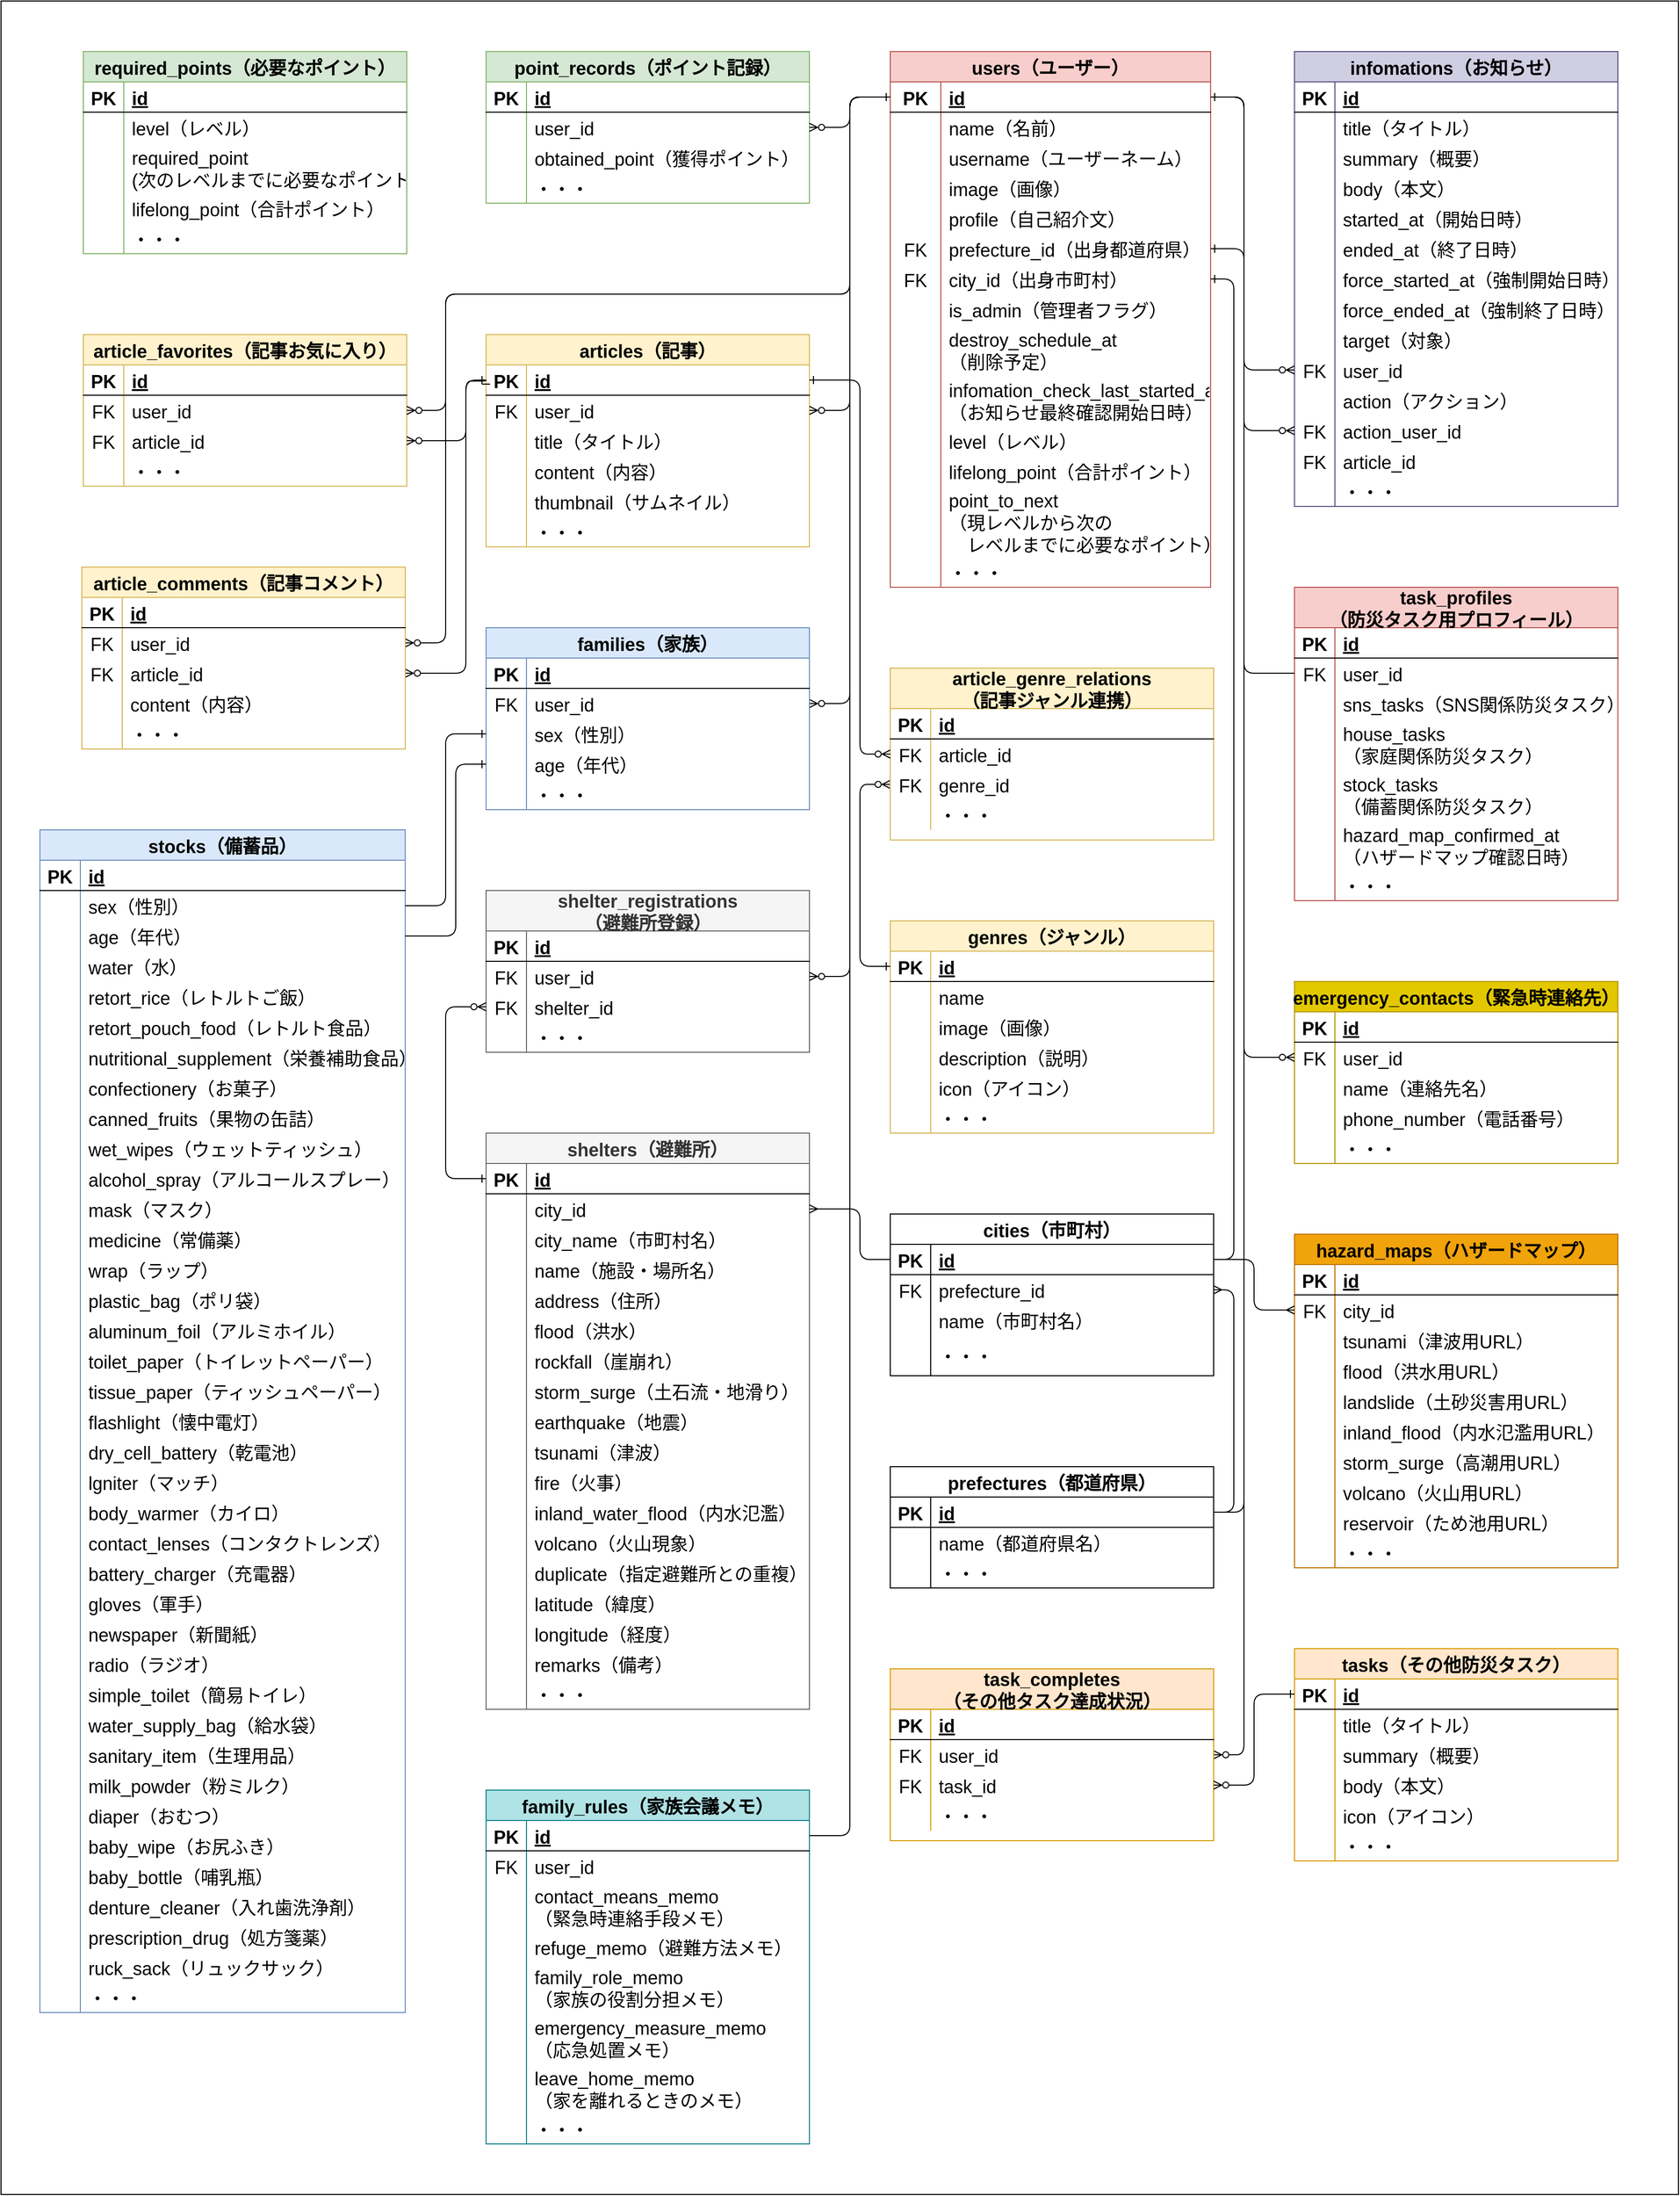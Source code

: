 <mxfile version="20.4.0" type="device"><diagram id="3L1FOJg7CnERr3oo3Goy" name="Page-1"><mxGraphModel dx="2507" dy="3706" grid="1" gridSize="10" guides="1" tooltips="1" connect="1" arrows="1" fold="1" page="1" pageScale="1" pageWidth="827" pageHeight="1169" background="#FFFFFF" math="0" shadow="0"><root><mxCell id="0"/><mxCell id="1" parent="0"/><mxCell id="9TdWca19tooP8zFAxvBx-1" value="" style="whiteSpace=wrap;html=1;rounded=0;fontSize=16;" vertex="1" parent="1"><mxGeometry x="520" y="-290" width="1660" height="2170" as="geometry"/></mxCell><mxCell id="ujnOhpP_MGNiNjRM1tol-1" value="article_favorites（記事お気に入り）" style="shape=table;startSize=30;container=1;collapsible=1;childLayout=tableLayout;fixedRows=1;rowLines=0;fontStyle=1;align=center;resizeLast=1;fontSize=18;fillColor=#fff2cc;strokeColor=#d6b656;" parent="1" vertex="1"><mxGeometry x="601.5" y="40" width="320" height="150" as="geometry"/></mxCell><mxCell id="ujnOhpP_MGNiNjRM1tol-2" value="" style="shape=partialRectangle;collapsible=0;dropTarget=0;pointerEvents=0;fillColor=none;top=0;left=0;bottom=1;right=0;points=[[0,0.5],[1,0.5]];portConstraint=eastwest;fontSize=18;" parent="ujnOhpP_MGNiNjRM1tol-1" vertex="1"><mxGeometry y="30" width="320" height="30" as="geometry"/></mxCell><mxCell id="ujnOhpP_MGNiNjRM1tol-3" value="PK" style="shape=partialRectangle;connectable=0;fillColor=none;top=0;left=0;bottom=0;right=0;fontStyle=1;overflow=hidden;fontSize=18;" parent="ujnOhpP_MGNiNjRM1tol-2" vertex="1"><mxGeometry width="40.0" height="30" as="geometry"><mxRectangle width="40.0" height="30" as="alternateBounds"/></mxGeometry></mxCell><mxCell id="ujnOhpP_MGNiNjRM1tol-4" value="id" style="shape=partialRectangle;connectable=0;fillColor=none;top=0;left=0;bottom=0;right=0;align=left;spacingLeft=6;fontStyle=5;overflow=hidden;fontSize=18;" parent="ujnOhpP_MGNiNjRM1tol-2" vertex="1"><mxGeometry x="40.0" width="280.0" height="30" as="geometry"><mxRectangle width="280.0" height="30" as="alternateBounds"/></mxGeometry></mxCell><mxCell id="ujnOhpP_MGNiNjRM1tol-5" value="" style="shape=partialRectangle;collapsible=0;dropTarget=0;pointerEvents=0;fillColor=none;top=0;left=0;bottom=0;right=0;points=[[0,0.5],[1,0.5]];portConstraint=eastwest;fontSize=18;" parent="ujnOhpP_MGNiNjRM1tol-1" vertex="1"><mxGeometry y="60" width="320" height="30" as="geometry"/></mxCell><mxCell id="ujnOhpP_MGNiNjRM1tol-6" value="FK" style="shape=partialRectangle;connectable=0;fillColor=none;top=0;left=0;bottom=0;right=0;editable=1;overflow=hidden;fontSize=18;" parent="ujnOhpP_MGNiNjRM1tol-5" vertex="1"><mxGeometry width="40.0" height="30" as="geometry"><mxRectangle width="40.0" height="30" as="alternateBounds"/></mxGeometry></mxCell><mxCell id="ujnOhpP_MGNiNjRM1tol-7" value="user_id" style="shape=partialRectangle;connectable=0;fillColor=none;top=0;left=0;bottom=0;right=0;align=left;spacingLeft=6;overflow=hidden;fontSize=18;" parent="ujnOhpP_MGNiNjRM1tol-5" vertex="1"><mxGeometry x="40.0" width="280.0" height="30" as="geometry"><mxRectangle width="280.0" height="30" as="alternateBounds"/></mxGeometry></mxCell><mxCell id="ujnOhpP_MGNiNjRM1tol-8" value="" style="shape=partialRectangle;collapsible=0;dropTarget=0;pointerEvents=0;fillColor=none;top=0;left=0;bottom=0;right=0;points=[[0,0.5],[1,0.5]];portConstraint=eastwest;fontSize=18;" parent="ujnOhpP_MGNiNjRM1tol-1" vertex="1"><mxGeometry y="90" width="320" height="30" as="geometry"/></mxCell><mxCell id="ujnOhpP_MGNiNjRM1tol-9" value="FK" style="shape=partialRectangle;connectable=0;fillColor=none;top=0;left=0;bottom=0;right=0;editable=1;overflow=hidden;fontSize=18;" parent="ujnOhpP_MGNiNjRM1tol-8" vertex="1"><mxGeometry width="40.0" height="30" as="geometry"><mxRectangle width="40.0" height="30" as="alternateBounds"/></mxGeometry></mxCell><mxCell id="ujnOhpP_MGNiNjRM1tol-10" value="article_id" style="shape=partialRectangle;connectable=0;fillColor=none;top=0;left=0;bottom=0;right=0;align=left;spacingLeft=6;overflow=hidden;fontSize=18;" parent="ujnOhpP_MGNiNjRM1tol-8" vertex="1"><mxGeometry x="40.0" width="280.0" height="30" as="geometry"><mxRectangle width="280.0" height="30" as="alternateBounds"/></mxGeometry></mxCell><mxCell id="ujnOhpP_MGNiNjRM1tol-14" value="" style="shape=partialRectangle;collapsible=0;dropTarget=0;pointerEvents=0;fillColor=none;top=0;left=0;bottom=0;right=0;points=[[0,0.5],[1,0.5]];portConstraint=eastwest;fontSize=18;" parent="ujnOhpP_MGNiNjRM1tol-1" vertex="1"><mxGeometry y="120" width="320" height="30" as="geometry"/></mxCell><mxCell id="ujnOhpP_MGNiNjRM1tol-15" value="" style="shape=partialRectangle;connectable=0;fillColor=none;top=0;left=0;bottom=0;right=0;editable=1;overflow=hidden;fontSize=18;" parent="ujnOhpP_MGNiNjRM1tol-14" vertex="1"><mxGeometry width="40.0" height="30" as="geometry"><mxRectangle width="40.0" height="30" as="alternateBounds"/></mxGeometry></mxCell><mxCell id="ujnOhpP_MGNiNjRM1tol-16" value="・・・" style="shape=partialRectangle;connectable=0;fillColor=none;top=0;left=0;bottom=0;right=0;align=left;spacingLeft=6;overflow=hidden;fontSize=18;" parent="ujnOhpP_MGNiNjRM1tol-14" vertex="1"><mxGeometry x="40.0" width="280.0" height="30" as="geometry"><mxRectangle width="280.0" height="30" as="alternateBounds"/></mxGeometry></mxCell><mxCell id="ujnOhpP_MGNiNjRM1tol-17" value="infomations（お知らせ）" style="shape=table;startSize=30;container=1;collapsible=1;childLayout=tableLayout;fixedRows=1;rowLines=0;fontStyle=1;align=center;resizeLast=1;fontSize=18;fillColor=#d0cee2;strokeColor=#56517e;" parent="1" vertex="1"><mxGeometry x="1800" y="-240" width="320" height="450" as="geometry"/></mxCell><mxCell id="ujnOhpP_MGNiNjRM1tol-18" value="" style="shape=partialRectangle;collapsible=0;dropTarget=0;pointerEvents=0;fillColor=none;top=0;left=0;bottom=1;right=0;points=[[0,0.5],[1,0.5]];portConstraint=eastwest;fontSize=18;" parent="ujnOhpP_MGNiNjRM1tol-17" vertex="1"><mxGeometry y="30" width="320" height="30" as="geometry"/></mxCell><mxCell id="ujnOhpP_MGNiNjRM1tol-19" value="PK" style="shape=partialRectangle;connectable=0;fillColor=none;top=0;left=0;bottom=0;right=0;fontStyle=1;overflow=hidden;fontSize=18;" parent="ujnOhpP_MGNiNjRM1tol-18" vertex="1"><mxGeometry width="40.0" height="30" as="geometry"><mxRectangle width="40.0" height="30" as="alternateBounds"/></mxGeometry></mxCell><mxCell id="ujnOhpP_MGNiNjRM1tol-20" value="id" style="shape=partialRectangle;connectable=0;fillColor=none;top=0;left=0;bottom=0;right=0;align=left;spacingLeft=6;fontStyle=5;overflow=hidden;fontSize=18;" parent="ujnOhpP_MGNiNjRM1tol-18" vertex="1"><mxGeometry x="40.0" width="280.0" height="30" as="geometry"><mxRectangle width="280.0" height="30" as="alternateBounds"/></mxGeometry></mxCell><mxCell id="ujnOhpP_MGNiNjRM1tol-21" value="" style="shape=partialRectangle;collapsible=0;dropTarget=0;pointerEvents=0;fillColor=none;top=0;left=0;bottom=0;right=0;points=[[0,0.5],[1,0.5]];portConstraint=eastwest;fontSize=18;" parent="ujnOhpP_MGNiNjRM1tol-17" vertex="1"><mxGeometry y="60" width="320" height="30" as="geometry"/></mxCell><mxCell id="ujnOhpP_MGNiNjRM1tol-22" value="" style="shape=partialRectangle;connectable=0;fillColor=none;top=0;left=0;bottom=0;right=0;editable=1;overflow=hidden;fontSize=18;" parent="ujnOhpP_MGNiNjRM1tol-21" vertex="1"><mxGeometry width="40.0" height="30" as="geometry"><mxRectangle width="40.0" height="30" as="alternateBounds"/></mxGeometry></mxCell><mxCell id="ujnOhpP_MGNiNjRM1tol-23" value="title（タイトル）" style="shape=partialRectangle;connectable=0;fillColor=none;top=0;left=0;bottom=0;right=0;align=left;spacingLeft=6;overflow=hidden;fontSize=18;" parent="ujnOhpP_MGNiNjRM1tol-21" vertex="1"><mxGeometry x="40.0" width="280.0" height="30" as="geometry"><mxRectangle width="280.0" height="30" as="alternateBounds"/></mxGeometry></mxCell><mxCell id="ujnOhpP_MGNiNjRM1tol-24" value="" style="shape=partialRectangle;collapsible=0;dropTarget=0;pointerEvents=0;fillColor=none;top=0;left=0;bottom=0;right=0;points=[[0,0.5],[1,0.5]];portConstraint=eastwest;fontSize=18;" parent="ujnOhpP_MGNiNjRM1tol-17" vertex="1"><mxGeometry y="90" width="320" height="30" as="geometry"/></mxCell><mxCell id="ujnOhpP_MGNiNjRM1tol-25" value="" style="shape=partialRectangle;connectable=0;fillColor=none;top=0;left=0;bottom=0;right=0;editable=1;overflow=hidden;fontSize=18;" parent="ujnOhpP_MGNiNjRM1tol-24" vertex="1"><mxGeometry width="40.0" height="30" as="geometry"><mxRectangle width="40.0" height="30" as="alternateBounds"/></mxGeometry></mxCell><mxCell id="ujnOhpP_MGNiNjRM1tol-26" value="summary（概要）" style="shape=partialRectangle;connectable=0;fillColor=none;top=0;left=0;bottom=0;right=0;align=left;spacingLeft=6;overflow=hidden;fontSize=18;" parent="ujnOhpP_MGNiNjRM1tol-24" vertex="1"><mxGeometry x="40.0" width="280.0" height="30" as="geometry"><mxRectangle width="280.0" height="30" as="alternateBounds"/></mxGeometry></mxCell><mxCell id="ujnOhpP_MGNiNjRM1tol-33" style="shape=partialRectangle;collapsible=0;dropTarget=0;pointerEvents=0;fillColor=none;top=0;left=0;bottom=0;right=0;points=[[0,0.5],[1,0.5]];portConstraint=eastwest;fontSize=18;" parent="ujnOhpP_MGNiNjRM1tol-17" vertex="1"><mxGeometry y="120" width="320" height="30" as="geometry"/></mxCell><mxCell id="ujnOhpP_MGNiNjRM1tol-34" value="" style="shape=partialRectangle;connectable=0;fillColor=none;top=0;left=0;bottom=0;right=0;editable=1;overflow=hidden;fontSize=18;" parent="ujnOhpP_MGNiNjRM1tol-33" vertex="1"><mxGeometry width="40.0" height="30" as="geometry"><mxRectangle width="40.0" height="30" as="alternateBounds"/></mxGeometry></mxCell><mxCell id="ujnOhpP_MGNiNjRM1tol-35" value="body（本文）" style="shape=partialRectangle;connectable=0;fillColor=none;top=0;left=0;bottom=0;right=0;align=left;spacingLeft=6;overflow=hidden;fontSize=18;" parent="ujnOhpP_MGNiNjRM1tol-33" vertex="1"><mxGeometry x="40.0" width="280.0" height="30" as="geometry"><mxRectangle width="280.0" height="30" as="alternateBounds"/></mxGeometry></mxCell><mxCell id="ujnOhpP_MGNiNjRM1tol-36" style="shape=partialRectangle;collapsible=0;dropTarget=0;pointerEvents=0;fillColor=none;top=0;left=0;bottom=0;right=0;points=[[0,0.5],[1,0.5]];portConstraint=eastwest;fontSize=18;" parent="ujnOhpP_MGNiNjRM1tol-17" vertex="1"><mxGeometry y="150" width="320" height="30" as="geometry"/></mxCell><mxCell id="ujnOhpP_MGNiNjRM1tol-37" value="" style="shape=partialRectangle;connectable=0;fillColor=none;top=0;left=0;bottom=0;right=0;editable=1;overflow=hidden;fontSize=18;" parent="ujnOhpP_MGNiNjRM1tol-36" vertex="1"><mxGeometry width="40.0" height="30" as="geometry"><mxRectangle width="40.0" height="30" as="alternateBounds"/></mxGeometry></mxCell><mxCell id="ujnOhpP_MGNiNjRM1tol-38" value="started_at（開始日時）" style="shape=partialRectangle;connectable=0;fillColor=none;top=0;left=0;bottom=0;right=0;align=left;spacingLeft=6;overflow=hidden;fontSize=18;" parent="ujnOhpP_MGNiNjRM1tol-36" vertex="1"><mxGeometry x="40.0" width="280.0" height="30" as="geometry"><mxRectangle width="280.0" height="30" as="alternateBounds"/></mxGeometry></mxCell><mxCell id="ujnOhpP_MGNiNjRM1tol-39" style="shape=partialRectangle;collapsible=0;dropTarget=0;pointerEvents=0;fillColor=none;top=0;left=0;bottom=0;right=0;points=[[0,0.5],[1,0.5]];portConstraint=eastwest;fontSize=18;" parent="ujnOhpP_MGNiNjRM1tol-17" vertex="1"><mxGeometry y="180" width="320" height="30" as="geometry"/></mxCell><mxCell id="ujnOhpP_MGNiNjRM1tol-40" value="" style="shape=partialRectangle;connectable=0;fillColor=none;top=0;left=0;bottom=0;right=0;editable=1;overflow=hidden;fontSize=18;" parent="ujnOhpP_MGNiNjRM1tol-39" vertex="1"><mxGeometry width="40.0" height="30" as="geometry"><mxRectangle width="40.0" height="30" as="alternateBounds"/></mxGeometry></mxCell><mxCell id="ujnOhpP_MGNiNjRM1tol-41" value="ended_at（終了日時）" style="shape=partialRectangle;connectable=0;fillColor=none;top=0;left=0;bottom=0;right=0;align=left;spacingLeft=6;overflow=hidden;fontSize=18;" parent="ujnOhpP_MGNiNjRM1tol-39" vertex="1"><mxGeometry x="40.0" width="280.0" height="30" as="geometry"><mxRectangle width="280.0" height="30" as="alternateBounds"/></mxGeometry></mxCell><mxCell id="ujnOhpP_MGNiNjRM1tol-42" style="shape=partialRectangle;collapsible=0;dropTarget=0;pointerEvents=0;fillColor=none;top=0;left=0;bottom=0;right=0;points=[[0,0.5],[1,0.5]];portConstraint=eastwest;fontSize=18;" parent="ujnOhpP_MGNiNjRM1tol-17" vertex="1"><mxGeometry y="210" width="320" height="30" as="geometry"/></mxCell><mxCell id="ujnOhpP_MGNiNjRM1tol-43" value="" style="shape=partialRectangle;connectable=0;fillColor=none;top=0;left=0;bottom=0;right=0;editable=1;overflow=hidden;fontSize=18;" parent="ujnOhpP_MGNiNjRM1tol-42" vertex="1"><mxGeometry width="40.0" height="30" as="geometry"><mxRectangle width="40.0" height="30" as="alternateBounds"/></mxGeometry></mxCell><mxCell id="ujnOhpP_MGNiNjRM1tol-44" value="force_started_at（強制開始日時）" style="shape=partialRectangle;connectable=0;fillColor=none;top=0;left=0;bottom=0;right=0;align=left;spacingLeft=6;overflow=hidden;fontSize=18;" parent="ujnOhpP_MGNiNjRM1tol-42" vertex="1"><mxGeometry x="40.0" width="280.0" height="30" as="geometry"><mxRectangle width="280.0" height="30" as="alternateBounds"/></mxGeometry></mxCell><mxCell id="ujnOhpP_MGNiNjRM1tol-839" style="shape=partialRectangle;collapsible=0;dropTarget=0;pointerEvents=0;fillColor=none;top=0;left=0;bottom=0;right=0;points=[[0,0.5],[1,0.5]];portConstraint=eastwest;fontSize=18;" parent="ujnOhpP_MGNiNjRM1tol-17" vertex="1"><mxGeometry y="240" width="320" height="30" as="geometry"/></mxCell><mxCell id="ujnOhpP_MGNiNjRM1tol-840" style="shape=partialRectangle;connectable=0;fillColor=none;top=0;left=0;bottom=0;right=0;editable=1;overflow=hidden;fontSize=18;" parent="ujnOhpP_MGNiNjRM1tol-839" vertex="1"><mxGeometry width="40.0" height="30" as="geometry"><mxRectangle width="40.0" height="30" as="alternateBounds"/></mxGeometry></mxCell><mxCell id="ujnOhpP_MGNiNjRM1tol-841" value="force_ended_at（強制終了日時）" style="shape=partialRectangle;connectable=0;fillColor=none;top=0;left=0;bottom=0;right=0;align=left;spacingLeft=6;overflow=hidden;fontSize=18;" parent="ujnOhpP_MGNiNjRM1tol-839" vertex="1"><mxGeometry x="40.0" width="280.0" height="30" as="geometry"><mxRectangle width="280.0" height="30" as="alternateBounds"/></mxGeometry></mxCell><mxCell id="ujnOhpP_MGNiNjRM1tol-836" style="shape=partialRectangle;collapsible=0;dropTarget=0;pointerEvents=0;fillColor=none;top=0;left=0;bottom=0;right=0;points=[[0,0.5],[1,0.5]];portConstraint=eastwest;fontSize=18;" parent="ujnOhpP_MGNiNjRM1tol-17" vertex="1"><mxGeometry y="270" width="320" height="30" as="geometry"/></mxCell><mxCell id="ujnOhpP_MGNiNjRM1tol-837" style="shape=partialRectangle;connectable=0;fillColor=none;top=0;left=0;bottom=0;right=0;editable=1;overflow=hidden;fontSize=18;" parent="ujnOhpP_MGNiNjRM1tol-836" vertex="1"><mxGeometry width="40.0" height="30" as="geometry"><mxRectangle width="40.0" height="30" as="alternateBounds"/></mxGeometry></mxCell><mxCell id="ujnOhpP_MGNiNjRM1tol-838" value="target（対象）" style="shape=partialRectangle;connectable=0;fillColor=none;top=0;left=0;bottom=0;right=0;align=left;spacingLeft=6;overflow=hidden;fontSize=18;" parent="ujnOhpP_MGNiNjRM1tol-836" vertex="1"><mxGeometry x="40.0" width="280.0" height="30" as="geometry"><mxRectangle width="280.0" height="30" as="alternateBounds"/></mxGeometry></mxCell><mxCell id="ujnOhpP_MGNiNjRM1tol-45" style="shape=partialRectangle;collapsible=0;dropTarget=0;pointerEvents=0;fillColor=none;top=0;left=0;bottom=0;right=0;points=[[0,0.5],[1,0.5]];portConstraint=eastwest;fontSize=18;" parent="ujnOhpP_MGNiNjRM1tol-17" vertex="1"><mxGeometry y="300" width="320" height="30" as="geometry"/></mxCell><mxCell id="ujnOhpP_MGNiNjRM1tol-46" value="FK" style="shape=partialRectangle;connectable=0;fillColor=none;top=0;left=0;bottom=0;right=0;editable=1;overflow=hidden;fontSize=18;" parent="ujnOhpP_MGNiNjRM1tol-45" vertex="1"><mxGeometry width="40.0" height="30" as="geometry"><mxRectangle width="40.0" height="30" as="alternateBounds"/></mxGeometry></mxCell><mxCell id="ujnOhpP_MGNiNjRM1tol-47" value="user_id" style="shape=partialRectangle;connectable=0;fillColor=none;top=0;left=0;bottom=0;right=0;align=left;spacingLeft=6;overflow=hidden;fontSize=18;" parent="ujnOhpP_MGNiNjRM1tol-45" vertex="1"><mxGeometry x="40.0" width="280.0" height="30" as="geometry"><mxRectangle width="280.0" height="30" as="alternateBounds"/></mxGeometry></mxCell><mxCell id="ujnOhpP_MGNiNjRM1tol-48" style="shape=partialRectangle;collapsible=0;dropTarget=0;pointerEvents=0;fillColor=none;top=0;left=0;bottom=0;right=0;points=[[0,0.5],[1,0.5]];portConstraint=eastwest;fontSize=18;" parent="ujnOhpP_MGNiNjRM1tol-17" vertex="1"><mxGeometry y="330" width="320" height="30" as="geometry"/></mxCell><mxCell id="ujnOhpP_MGNiNjRM1tol-49" style="shape=partialRectangle;connectable=0;fillColor=none;top=0;left=0;bottom=0;right=0;editable=1;overflow=hidden;fontSize=18;" parent="ujnOhpP_MGNiNjRM1tol-48" vertex="1"><mxGeometry width="40.0" height="30" as="geometry"><mxRectangle width="40.0" height="30" as="alternateBounds"/></mxGeometry></mxCell><mxCell id="ujnOhpP_MGNiNjRM1tol-50" value="action（アクション）" style="shape=partialRectangle;connectable=0;fillColor=none;top=0;left=0;bottom=0;right=0;align=left;spacingLeft=6;overflow=hidden;fontSize=18;" parent="ujnOhpP_MGNiNjRM1tol-48" vertex="1"><mxGeometry x="40.0" width="280.0" height="30" as="geometry"><mxRectangle width="280.0" height="30" as="alternateBounds"/></mxGeometry></mxCell><mxCell id="ujnOhpP_MGNiNjRM1tol-833" style="shape=partialRectangle;collapsible=0;dropTarget=0;pointerEvents=0;fillColor=none;top=0;left=0;bottom=0;right=0;points=[[0,0.5],[1,0.5]];portConstraint=eastwest;fontSize=18;" parent="ujnOhpP_MGNiNjRM1tol-17" vertex="1"><mxGeometry y="360" width="320" height="30" as="geometry"/></mxCell><mxCell id="ujnOhpP_MGNiNjRM1tol-834" value="FK" style="shape=partialRectangle;connectable=0;fillColor=none;top=0;left=0;bottom=0;right=0;editable=1;overflow=hidden;fontSize=18;" parent="ujnOhpP_MGNiNjRM1tol-833" vertex="1"><mxGeometry width="40.0" height="30" as="geometry"><mxRectangle width="40.0" height="30" as="alternateBounds"/></mxGeometry></mxCell><mxCell id="ujnOhpP_MGNiNjRM1tol-835" value="action_user_id" style="shape=partialRectangle;connectable=0;fillColor=none;top=0;left=0;bottom=0;right=0;align=left;spacingLeft=6;overflow=hidden;fontSize=18;" parent="ujnOhpP_MGNiNjRM1tol-833" vertex="1"><mxGeometry x="40.0" width="280.0" height="30" as="geometry"><mxRectangle width="280.0" height="30" as="alternateBounds"/></mxGeometry></mxCell><mxCell id="dqll99Lf2Dsn9OcceFYv-13" style="shape=partialRectangle;collapsible=0;dropTarget=0;pointerEvents=0;fillColor=none;top=0;left=0;bottom=0;right=0;points=[[0,0.5],[1,0.5]];portConstraint=eastwest;fontSize=18;" parent="ujnOhpP_MGNiNjRM1tol-17" vertex="1"><mxGeometry y="390" width="320" height="30" as="geometry"/></mxCell><mxCell id="dqll99Lf2Dsn9OcceFYv-14" value="FK" style="shape=partialRectangle;connectable=0;fillColor=none;top=0;left=0;bottom=0;right=0;editable=1;overflow=hidden;fontSize=18;" parent="dqll99Lf2Dsn9OcceFYv-13" vertex="1"><mxGeometry width="40.0" height="30" as="geometry"><mxRectangle width="40.0" height="30" as="alternateBounds"/></mxGeometry></mxCell><mxCell id="dqll99Lf2Dsn9OcceFYv-15" value="article_id" style="shape=partialRectangle;connectable=0;fillColor=none;top=0;left=0;bottom=0;right=0;align=left;spacingLeft=6;overflow=hidden;fontSize=18;" parent="dqll99Lf2Dsn9OcceFYv-13" vertex="1"><mxGeometry x="40.0" width="280.0" height="30" as="geometry"><mxRectangle width="280.0" height="30" as="alternateBounds"/></mxGeometry></mxCell><mxCell id="ujnOhpP_MGNiNjRM1tol-51" value="" style="shape=partialRectangle;collapsible=0;dropTarget=0;pointerEvents=0;fillColor=none;top=0;left=0;bottom=0;right=0;points=[[0,0.5],[1,0.5]];portConstraint=eastwest;fontSize=18;" parent="ujnOhpP_MGNiNjRM1tol-17" vertex="1"><mxGeometry y="420" width="320" height="30" as="geometry"/></mxCell><mxCell id="ujnOhpP_MGNiNjRM1tol-52" value="" style="shape=partialRectangle;connectable=0;fillColor=none;top=0;left=0;bottom=0;right=0;editable=1;overflow=hidden;fontSize=18;" parent="ujnOhpP_MGNiNjRM1tol-51" vertex="1"><mxGeometry width="40.0" height="30" as="geometry"><mxRectangle width="40.0" height="30" as="alternateBounds"/></mxGeometry></mxCell><mxCell id="ujnOhpP_MGNiNjRM1tol-53" value="・・・" style="shape=partialRectangle;connectable=0;fillColor=none;top=0;left=0;bottom=0;right=0;align=left;spacingLeft=6;overflow=hidden;fontSize=18;" parent="ujnOhpP_MGNiNjRM1tol-51" vertex="1"><mxGeometry x="40.0" width="280.0" height="30" as="geometry"><mxRectangle width="280.0" height="30" as="alternateBounds"/></mxGeometry></mxCell><mxCell id="ujnOhpP_MGNiNjRM1tol-98" value="articles（記事）" style="shape=table;startSize=30;container=1;collapsible=1;childLayout=tableLayout;fixedRows=1;rowLines=0;fontStyle=1;align=center;resizeLast=1;fontSize=18;fillColor=#fff2cc;strokeColor=#d6b656;" parent="1" vertex="1"><mxGeometry x="1000" y="40" width="320" height="210" as="geometry"/></mxCell><mxCell id="ujnOhpP_MGNiNjRM1tol-99" value="" style="shape=partialRectangle;collapsible=0;dropTarget=0;pointerEvents=0;fillColor=none;top=0;left=0;bottom=1;right=0;points=[[0,0.5],[1,0.5]];portConstraint=eastwest;fontSize=18;" parent="ujnOhpP_MGNiNjRM1tol-98" vertex="1"><mxGeometry y="30" width="320" height="30" as="geometry"/></mxCell><mxCell id="ujnOhpP_MGNiNjRM1tol-100" value="PK" style="shape=partialRectangle;connectable=0;fillColor=none;top=0;left=0;bottom=0;right=0;fontStyle=1;overflow=hidden;fontSize=18;" parent="ujnOhpP_MGNiNjRM1tol-99" vertex="1"><mxGeometry width="40" height="30" as="geometry"><mxRectangle width="40" height="30" as="alternateBounds"/></mxGeometry></mxCell><mxCell id="ujnOhpP_MGNiNjRM1tol-101" value="id" style="shape=partialRectangle;connectable=0;fillColor=none;top=0;left=0;bottom=0;right=0;align=left;spacingLeft=6;fontStyle=5;overflow=hidden;fontSize=18;" parent="ujnOhpP_MGNiNjRM1tol-99" vertex="1"><mxGeometry x="40" width="280" height="30" as="geometry"><mxRectangle width="280" height="30" as="alternateBounds"/></mxGeometry></mxCell><mxCell id="ujnOhpP_MGNiNjRM1tol-483" style="shape=partialRectangle;collapsible=0;dropTarget=0;pointerEvents=0;fillColor=none;top=0;left=0;bottom=0;right=0;points=[[0,0.5],[1,0.5]];portConstraint=eastwest;fontSize=18;" parent="ujnOhpP_MGNiNjRM1tol-98" vertex="1"><mxGeometry y="60" width="320" height="30" as="geometry"/></mxCell><mxCell id="ujnOhpP_MGNiNjRM1tol-484" value="FK" style="shape=partialRectangle;connectable=0;fillColor=none;top=0;left=0;bottom=0;right=0;editable=1;overflow=hidden;fontSize=18;" parent="ujnOhpP_MGNiNjRM1tol-483" vertex="1"><mxGeometry width="40" height="30" as="geometry"><mxRectangle width="40" height="30" as="alternateBounds"/></mxGeometry></mxCell><mxCell id="ujnOhpP_MGNiNjRM1tol-485" value="user_id" style="shape=partialRectangle;connectable=0;fillColor=none;top=0;left=0;bottom=0;right=0;align=left;spacingLeft=6;overflow=hidden;fontSize=18;" parent="ujnOhpP_MGNiNjRM1tol-483" vertex="1"><mxGeometry x="40" width="280" height="30" as="geometry"><mxRectangle width="280" height="30" as="alternateBounds"/></mxGeometry></mxCell><mxCell id="ujnOhpP_MGNiNjRM1tol-105" style="shape=partialRectangle;collapsible=0;dropTarget=0;pointerEvents=0;fillColor=none;top=0;left=0;bottom=0;right=0;points=[[0,0.5],[1,0.5]];portConstraint=eastwest;fontSize=18;" parent="ujnOhpP_MGNiNjRM1tol-98" vertex="1"><mxGeometry y="90" width="320" height="30" as="geometry"/></mxCell><mxCell id="ujnOhpP_MGNiNjRM1tol-106" style="shape=partialRectangle;connectable=0;fillColor=none;top=0;left=0;bottom=0;right=0;editable=1;overflow=hidden;fontSize=18;" parent="ujnOhpP_MGNiNjRM1tol-105" vertex="1"><mxGeometry width="40" height="30" as="geometry"><mxRectangle width="40" height="30" as="alternateBounds"/></mxGeometry></mxCell><mxCell id="ujnOhpP_MGNiNjRM1tol-107" value="title（タイトル）" style="shape=partialRectangle;connectable=0;fillColor=none;top=0;left=0;bottom=0;right=0;align=left;spacingLeft=6;overflow=hidden;fontSize=18;" parent="ujnOhpP_MGNiNjRM1tol-105" vertex="1"><mxGeometry x="40" width="280" height="30" as="geometry"><mxRectangle width="280" height="30" as="alternateBounds"/></mxGeometry></mxCell><mxCell id="ujnOhpP_MGNiNjRM1tol-108" style="shape=partialRectangle;collapsible=0;dropTarget=0;pointerEvents=0;fillColor=none;top=0;left=0;bottom=0;right=0;points=[[0,0.5],[1,0.5]];portConstraint=eastwest;fontSize=18;" parent="ujnOhpP_MGNiNjRM1tol-98" vertex="1"><mxGeometry y="120" width="320" height="30" as="geometry"/></mxCell><mxCell id="ujnOhpP_MGNiNjRM1tol-109" style="shape=partialRectangle;connectable=0;fillColor=none;top=0;left=0;bottom=0;right=0;editable=1;overflow=hidden;fontSize=18;" parent="ujnOhpP_MGNiNjRM1tol-108" vertex="1"><mxGeometry width="40" height="30" as="geometry"><mxRectangle width="40" height="30" as="alternateBounds"/></mxGeometry></mxCell><mxCell id="ujnOhpP_MGNiNjRM1tol-110" value="content（内容）" style="shape=partialRectangle;connectable=0;fillColor=none;top=0;left=0;bottom=0;right=0;align=left;spacingLeft=6;overflow=hidden;fontSize=18;" parent="ujnOhpP_MGNiNjRM1tol-108" vertex="1"><mxGeometry x="40" width="280" height="30" as="geometry"><mxRectangle width="280" height="30" as="alternateBounds"/></mxGeometry></mxCell><mxCell id="hJJ_xqudELYIeijJRI-q-388" style="shape=partialRectangle;collapsible=0;dropTarget=0;pointerEvents=0;fillColor=none;top=0;left=0;bottom=0;right=0;points=[[0,0.5],[1,0.5]];portConstraint=eastwest;fontSize=18;" parent="ujnOhpP_MGNiNjRM1tol-98" vertex="1"><mxGeometry y="150" width="320" height="30" as="geometry"/></mxCell><mxCell id="hJJ_xqudELYIeijJRI-q-389" style="shape=partialRectangle;connectable=0;fillColor=none;top=0;left=0;bottom=0;right=0;editable=1;overflow=hidden;fontSize=18;" parent="hJJ_xqudELYIeijJRI-q-388" vertex="1"><mxGeometry width="40" height="30" as="geometry"><mxRectangle width="40" height="30" as="alternateBounds"/></mxGeometry></mxCell><mxCell id="hJJ_xqudELYIeijJRI-q-390" value="thumbnail（サムネイル）" style="shape=partialRectangle;connectable=0;fillColor=none;top=0;left=0;bottom=0;right=0;align=left;spacingLeft=6;overflow=hidden;fontSize=18;" parent="hJJ_xqudELYIeijJRI-q-388" vertex="1"><mxGeometry x="40" width="280" height="30" as="geometry"><mxRectangle width="280" height="30" as="alternateBounds"/></mxGeometry></mxCell><mxCell id="ujnOhpP_MGNiNjRM1tol-337" style="shape=partialRectangle;collapsible=0;dropTarget=0;pointerEvents=0;fillColor=none;top=0;left=0;bottom=0;right=0;points=[[0,0.5],[1,0.5]];portConstraint=eastwest;fontSize=18;" parent="ujnOhpP_MGNiNjRM1tol-98" vertex="1"><mxGeometry y="180" width="320" height="30" as="geometry"/></mxCell><mxCell id="ujnOhpP_MGNiNjRM1tol-338" style="shape=partialRectangle;connectable=0;fillColor=none;top=0;left=0;bottom=0;right=0;editable=1;overflow=hidden;fontSize=18;" parent="ujnOhpP_MGNiNjRM1tol-337" vertex="1"><mxGeometry width="40" height="30" as="geometry"><mxRectangle width="40" height="30" as="alternateBounds"/></mxGeometry></mxCell><mxCell id="ujnOhpP_MGNiNjRM1tol-339" value="・・・" style="shape=partialRectangle;connectable=0;fillColor=none;top=0;left=0;bottom=0;right=0;align=left;spacingLeft=6;overflow=hidden;fontSize=18;" parent="ujnOhpP_MGNiNjRM1tol-337" vertex="1"><mxGeometry x="40" width="280" height="30" as="geometry"><mxRectangle width="280" height="30" as="alternateBounds"/></mxGeometry></mxCell><mxCell id="ujnOhpP_MGNiNjRM1tol-120" value="users（ユーザー）" style="shape=table;startSize=30;container=1;collapsible=1;childLayout=tableLayout;fixedRows=1;rowLines=0;fontStyle=1;align=center;resizeLast=1;fontSize=18;fillColor=#f8cecc;strokeColor=#b85450;" parent="1" vertex="1"><mxGeometry x="1400" y="-240" width="317" height="530" as="geometry"/></mxCell><mxCell id="ujnOhpP_MGNiNjRM1tol-121" value="" style="shape=partialRectangle;collapsible=0;dropTarget=0;pointerEvents=0;fillColor=none;top=0;left=0;bottom=1;right=0;points=[[0,0.5],[1,0.5]];portConstraint=eastwest;fontSize=18;" parent="ujnOhpP_MGNiNjRM1tol-120" vertex="1"><mxGeometry y="30" width="317" height="30" as="geometry"/></mxCell><mxCell id="ujnOhpP_MGNiNjRM1tol-122" value="PK" style="shape=partialRectangle;connectable=0;fillColor=none;top=0;left=0;bottom=0;right=0;fontStyle=1;overflow=hidden;fontSize=18;" parent="ujnOhpP_MGNiNjRM1tol-121" vertex="1"><mxGeometry width="50" height="30" as="geometry"><mxRectangle width="50" height="30" as="alternateBounds"/></mxGeometry></mxCell><mxCell id="ujnOhpP_MGNiNjRM1tol-123" value="id" style="shape=partialRectangle;connectable=0;fillColor=none;top=0;left=0;bottom=0;right=0;align=left;spacingLeft=6;fontStyle=5;overflow=hidden;fontSize=18;" parent="ujnOhpP_MGNiNjRM1tol-121" vertex="1"><mxGeometry x="50" width="267" height="30" as="geometry"><mxRectangle width="267" height="30" as="alternateBounds"/></mxGeometry></mxCell><mxCell id="ujnOhpP_MGNiNjRM1tol-124" value="" style="shape=partialRectangle;collapsible=0;dropTarget=0;pointerEvents=0;fillColor=none;top=0;left=0;bottom=0;right=0;points=[[0,0.5],[1,0.5]];portConstraint=eastwest;fontSize=18;" parent="ujnOhpP_MGNiNjRM1tol-120" vertex="1"><mxGeometry y="60" width="317" height="30" as="geometry"/></mxCell><mxCell id="ujnOhpP_MGNiNjRM1tol-125" value="" style="shape=partialRectangle;connectable=0;fillColor=none;top=0;left=0;bottom=0;right=0;editable=1;overflow=hidden;fontSize=18;" parent="ujnOhpP_MGNiNjRM1tol-124" vertex="1"><mxGeometry width="50" height="30" as="geometry"><mxRectangle width="50" height="30" as="alternateBounds"/></mxGeometry></mxCell><mxCell id="ujnOhpP_MGNiNjRM1tol-126" value="name（名前）" style="shape=partialRectangle;connectable=0;fillColor=none;top=0;left=0;bottom=0;right=0;align=left;spacingLeft=6;overflow=hidden;fontSize=18;" parent="ujnOhpP_MGNiNjRM1tol-124" vertex="1"><mxGeometry x="50" width="267" height="30" as="geometry"><mxRectangle width="267" height="30" as="alternateBounds"/></mxGeometry></mxCell><mxCell id="dqll99Lf2Dsn9OcceFYv-1" style="shape=partialRectangle;collapsible=0;dropTarget=0;pointerEvents=0;fillColor=none;top=0;left=0;bottom=0;right=0;points=[[0,0.5],[1,0.5]];portConstraint=eastwest;fontSize=18;" parent="ujnOhpP_MGNiNjRM1tol-120" vertex="1"><mxGeometry y="90" width="317" height="30" as="geometry"/></mxCell><mxCell id="dqll99Lf2Dsn9OcceFYv-2" style="shape=partialRectangle;connectable=0;fillColor=none;top=0;left=0;bottom=0;right=0;editable=1;overflow=hidden;fontSize=18;" parent="dqll99Lf2Dsn9OcceFYv-1" vertex="1"><mxGeometry width="50" height="30" as="geometry"><mxRectangle width="50" height="30" as="alternateBounds"/></mxGeometry></mxCell><mxCell id="dqll99Lf2Dsn9OcceFYv-3" value="username（ユーザーネーム）" style="shape=partialRectangle;connectable=0;fillColor=none;top=0;left=0;bottom=0;right=0;align=left;spacingLeft=6;overflow=hidden;fontSize=18;" parent="dqll99Lf2Dsn9OcceFYv-1" vertex="1"><mxGeometry x="50" width="267" height="30" as="geometry"><mxRectangle width="267" height="30" as="alternateBounds"/></mxGeometry></mxCell><mxCell id="ujnOhpP_MGNiNjRM1tol-130" value="" style="shape=partialRectangle;collapsible=0;dropTarget=0;pointerEvents=0;fillColor=none;top=0;left=0;bottom=0;right=0;points=[[0,0.5],[1,0.5]];portConstraint=eastwest;fontSize=18;" parent="ujnOhpP_MGNiNjRM1tol-120" vertex="1"><mxGeometry y="120" width="317" height="30" as="geometry"/></mxCell><mxCell id="ujnOhpP_MGNiNjRM1tol-131" value="" style="shape=partialRectangle;connectable=0;fillColor=none;top=0;left=0;bottom=0;right=0;editable=1;overflow=hidden;fontSize=18;" parent="ujnOhpP_MGNiNjRM1tol-130" vertex="1"><mxGeometry width="50" height="30" as="geometry"><mxRectangle width="50" height="30" as="alternateBounds"/></mxGeometry></mxCell><mxCell id="ujnOhpP_MGNiNjRM1tol-132" value="image（画像）" style="shape=partialRectangle;connectable=0;fillColor=none;top=0;left=0;bottom=0;right=0;align=left;spacingLeft=6;overflow=hidden;fontSize=18;" parent="ujnOhpP_MGNiNjRM1tol-130" vertex="1"><mxGeometry x="50" width="267" height="30" as="geometry"><mxRectangle width="267" height="30" as="alternateBounds"/></mxGeometry></mxCell><mxCell id="ujnOhpP_MGNiNjRM1tol-133" style="shape=partialRectangle;collapsible=0;dropTarget=0;pointerEvents=0;fillColor=none;top=0;left=0;bottom=0;right=0;points=[[0,0.5],[1,0.5]];portConstraint=eastwest;fontSize=18;" parent="ujnOhpP_MGNiNjRM1tol-120" vertex="1"><mxGeometry y="150" width="317" height="30" as="geometry"/></mxCell><mxCell id="ujnOhpP_MGNiNjRM1tol-134" style="shape=partialRectangle;connectable=0;fillColor=none;top=0;left=0;bottom=0;right=0;editable=1;overflow=hidden;fontSize=18;" parent="ujnOhpP_MGNiNjRM1tol-133" vertex="1"><mxGeometry width="50" height="30" as="geometry"><mxRectangle width="50" height="30" as="alternateBounds"/></mxGeometry></mxCell><mxCell id="ujnOhpP_MGNiNjRM1tol-135" value="profile（自己紹介文）" style="shape=partialRectangle;connectable=0;fillColor=none;top=0;left=0;bottom=0;right=0;align=left;spacingLeft=6;overflow=hidden;fontSize=18;" parent="ujnOhpP_MGNiNjRM1tol-133" vertex="1"><mxGeometry x="50" width="267" height="30" as="geometry"><mxRectangle width="267" height="30" as="alternateBounds"/></mxGeometry></mxCell><mxCell id="ujnOhpP_MGNiNjRM1tol-139" style="shape=partialRectangle;collapsible=0;dropTarget=0;pointerEvents=0;fillColor=none;top=0;left=0;bottom=0;right=0;points=[[0,0.5],[1,0.5]];portConstraint=eastwest;fontSize=18;" parent="ujnOhpP_MGNiNjRM1tol-120" vertex="1"><mxGeometry y="180" width="317" height="30" as="geometry"/></mxCell><mxCell id="ujnOhpP_MGNiNjRM1tol-140" value="FK" style="shape=partialRectangle;connectable=0;fillColor=none;top=0;left=0;bottom=0;right=0;editable=1;overflow=hidden;fontSize=18;" parent="ujnOhpP_MGNiNjRM1tol-139" vertex="1"><mxGeometry width="50" height="30" as="geometry"><mxRectangle width="50" height="30" as="alternateBounds"/></mxGeometry></mxCell><mxCell id="ujnOhpP_MGNiNjRM1tol-141" value="prefecture_id（出身都道府県）" style="shape=partialRectangle;connectable=0;fillColor=none;top=0;left=0;bottom=0;right=0;align=left;spacingLeft=6;overflow=hidden;fontSize=18;" parent="ujnOhpP_MGNiNjRM1tol-139" vertex="1"><mxGeometry x="50" width="267" height="30" as="geometry"><mxRectangle width="267" height="30" as="alternateBounds"/></mxGeometry></mxCell><mxCell id="hJJ_xqudELYIeijJRI-q-391" style="shape=partialRectangle;collapsible=0;dropTarget=0;pointerEvents=0;fillColor=none;top=0;left=0;bottom=0;right=0;points=[[0,0.5],[1,0.5]];portConstraint=eastwest;fontSize=18;" parent="ujnOhpP_MGNiNjRM1tol-120" vertex="1"><mxGeometry y="210" width="317" height="30" as="geometry"/></mxCell><mxCell id="hJJ_xqudELYIeijJRI-q-392" value="FK" style="shape=partialRectangle;connectable=0;fillColor=none;top=0;left=0;bottom=0;right=0;editable=1;overflow=hidden;fontSize=18;" parent="hJJ_xqudELYIeijJRI-q-391" vertex="1"><mxGeometry width="50" height="30" as="geometry"><mxRectangle width="50" height="30" as="alternateBounds"/></mxGeometry></mxCell><mxCell id="hJJ_xqudELYIeijJRI-q-393" value="city_id（出身市町村）" style="shape=partialRectangle;connectable=0;fillColor=none;top=0;left=0;bottom=0;right=0;align=left;spacingLeft=6;overflow=hidden;fontSize=18;" parent="hJJ_xqudELYIeijJRI-q-391" vertex="1"><mxGeometry x="50" width="267" height="30" as="geometry"><mxRectangle width="267" height="30" as="alternateBounds"/></mxGeometry></mxCell><mxCell id="ujnOhpP_MGNiNjRM1tol-142" style="shape=partialRectangle;collapsible=0;dropTarget=0;pointerEvents=0;fillColor=none;top=0;left=0;bottom=0;right=0;points=[[0,0.5],[1,0.5]];portConstraint=eastwest;fontSize=18;" parent="ujnOhpP_MGNiNjRM1tol-120" vertex="1"><mxGeometry y="240" width="317" height="30" as="geometry"/></mxCell><mxCell id="ujnOhpP_MGNiNjRM1tol-143" style="shape=partialRectangle;connectable=0;fillColor=none;top=0;left=0;bottom=0;right=0;editable=1;overflow=hidden;fontSize=18;" parent="ujnOhpP_MGNiNjRM1tol-142" vertex="1"><mxGeometry width="50" height="30" as="geometry"><mxRectangle width="50" height="30" as="alternateBounds"/></mxGeometry></mxCell><mxCell id="ujnOhpP_MGNiNjRM1tol-144" value="is_admin（管理者フラグ）" style="shape=partialRectangle;connectable=0;fillColor=none;top=0;left=0;bottom=0;right=0;align=left;spacingLeft=6;overflow=hidden;fontSize=18;" parent="ujnOhpP_MGNiNjRM1tol-142" vertex="1"><mxGeometry x="50" width="267" height="30" as="geometry"><mxRectangle width="267" height="30" as="alternateBounds"/></mxGeometry></mxCell><mxCell id="dqll99Lf2Dsn9OcceFYv-7" style="shape=partialRectangle;collapsible=0;dropTarget=0;pointerEvents=0;fillColor=none;top=0;left=0;bottom=0;right=0;points=[[0,0.5],[1,0.5]];portConstraint=eastwest;fontSize=18;" parent="ujnOhpP_MGNiNjRM1tol-120" vertex="1"><mxGeometry y="270" width="317" height="50" as="geometry"/></mxCell><mxCell id="dqll99Lf2Dsn9OcceFYv-8" style="shape=partialRectangle;connectable=0;fillColor=none;top=0;left=0;bottom=0;right=0;editable=1;overflow=hidden;fontSize=18;" parent="dqll99Lf2Dsn9OcceFYv-7" vertex="1"><mxGeometry width="50" height="50" as="geometry"><mxRectangle width="50" height="50" as="alternateBounds"/></mxGeometry></mxCell><mxCell id="dqll99Lf2Dsn9OcceFYv-9" value="destroy_schedule_at&#10;（削除予定）" style="shape=partialRectangle;connectable=0;fillColor=none;top=0;left=0;bottom=0;right=0;align=left;spacingLeft=6;overflow=hidden;fontSize=18;" parent="dqll99Lf2Dsn9OcceFYv-7" vertex="1"><mxGeometry x="50" width="267" height="50" as="geometry"><mxRectangle width="267" height="50" as="alternateBounds"/></mxGeometry></mxCell><mxCell id="ujnOhpP_MGNiNjRM1tol-842" style="shape=partialRectangle;collapsible=0;dropTarget=0;pointerEvents=0;fillColor=none;top=0;left=0;bottom=0;right=0;points=[[0,0.5],[1,0.5]];portConstraint=eastwest;fontSize=18;" parent="ujnOhpP_MGNiNjRM1tol-120" vertex="1"><mxGeometry y="320" width="317" height="50" as="geometry"/></mxCell><mxCell id="ujnOhpP_MGNiNjRM1tol-843" style="shape=partialRectangle;connectable=0;fillColor=none;top=0;left=0;bottom=0;right=0;editable=1;overflow=hidden;fontSize=18;" parent="ujnOhpP_MGNiNjRM1tol-842" vertex="1"><mxGeometry width="50" height="50" as="geometry"><mxRectangle width="50" height="50" as="alternateBounds"/></mxGeometry></mxCell><mxCell id="ujnOhpP_MGNiNjRM1tol-844" value="infomation_check_last_started_at&#10;（お知らせ最終確認開始日時）" style="shape=partialRectangle;connectable=0;fillColor=none;top=0;left=0;bottom=0;right=0;align=left;spacingLeft=6;overflow=hidden;fontSize=18;" parent="ujnOhpP_MGNiNjRM1tol-842" vertex="1"><mxGeometry x="50" width="267" height="50" as="geometry"><mxRectangle width="267" height="50" as="alternateBounds"/></mxGeometry></mxCell><mxCell id="hJJ_xqudELYIeijJRI-q-85" style="shape=partialRectangle;collapsible=0;dropTarget=0;pointerEvents=0;fillColor=none;top=0;left=0;bottom=0;right=0;points=[[0,0.5],[1,0.5]];portConstraint=eastwest;fontSize=18;" parent="ujnOhpP_MGNiNjRM1tol-120" vertex="1"><mxGeometry y="370" width="317" height="30" as="geometry"/></mxCell><mxCell id="hJJ_xqudELYIeijJRI-q-86" style="shape=partialRectangle;connectable=0;fillColor=none;top=0;left=0;bottom=0;right=0;editable=1;overflow=hidden;fontSize=18;" parent="hJJ_xqudELYIeijJRI-q-85" vertex="1"><mxGeometry width="50" height="30" as="geometry"><mxRectangle width="50" height="30" as="alternateBounds"/></mxGeometry></mxCell><mxCell id="hJJ_xqudELYIeijJRI-q-87" value="level（レベル）" style="shape=partialRectangle;connectable=0;fillColor=none;top=0;left=0;bottom=0;right=0;align=left;spacingLeft=6;overflow=hidden;fontSize=18;" parent="hJJ_xqudELYIeijJRI-q-85" vertex="1"><mxGeometry x="50" width="267" height="30" as="geometry"><mxRectangle width="267" height="30" as="alternateBounds"/></mxGeometry></mxCell><mxCell id="hJJ_xqudELYIeijJRI-q-96" style="shape=partialRectangle;collapsible=0;dropTarget=0;pointerEvents=0;fillColor=none;top=0;left=0;bottom=0;right=0;points=[[0,0.5],[1,0.5]];portConstraint=eastwest;fontSize=18;" parent="ujnOhpP_MGNiNjRM1tol-120" vertex="1"><mxGeometry y="400" width="317" height="30" as="geometry"/></mxCell><mxCell id="hJJ_xqudELYIeijJRI-q-97" style="shape=partialRectangle;connectable=0;fillColor=none;top=0;left=0;bottom=0;right=0;editable=1;overflow=hidden;fontSize=18;" parent="hJJ_xqudELYIeijJRI-q-96" vertex="1"><mxGeometry width="50" height="30" as="geometry"><mxRectangle width="50" height="30" as="alternateBounds"/></mxGeometry></mxCell><mxCell id="hJJ_xqudELYIeijJRI-q-98" value="lifelong_point（合計ポイント）" style="shape=partialRectangle;connectable=0;fillColor=none;top=0;left=0;bottom=0;right=0;align=left;spacingLeft=6;overflow=hidden;fontSize=18;" parent="hJJ_xqudELYIeijJRI-q-96" vertex="1"><mxGeometry x="50" width="267" height="30" as="geometry"><mxRectangle width="267" height="30" as="alternateBounds"/></mxGeometry></mxCell><mxCell id="hJJ_xqudELYIeijJRI-q-93" style="shape=partialRectangle;collapsible=0;dropTarget=0;pointerEvents=0;fillColor=none;top=0;left=0;bottom=0;right=0;points=[[0,0.5],[1,0.5]];portConstraint=eastwest;fontSize=18;" parent="ujnOhpP_MGNiNjRM1tol-120" vertex="1"><mxGeometry y="430" width="317" height="70" as="geometry"/></mxCell><mxCell id="hJJ_xqudELYIeijJRI-q-94" style="shape=partialRectangle;connectable=0;fillColor=none;top=0;left=0;bottom=0;right=0;editable=1;overflow=hidden;fontSize=18;" parent="hJJ_xqudELYIeijJRI-q-93" vertex="1"><mxGeometry width="50" height="70" as="geometry"><mxRectangle width="50" height="70" as="alternateBounds"/></mxGeometry></mxCell><mxCell id="hJJ_xqudELYIeijJRI-q-95" value="point_to_next&#10;（現レベルから次の&#10;　レベルまでに必要なポイント）" style="shape=partialRectangle;connectable=0;fillColor=none;top=0;left=0;bottom=0;right=0;align=left;spacingLeft=6;overflow=hidden;fontSize=18;" parent="hJJ_xqudELYIeijJRI-q-93" vertex="1"><mxGeometry x="50" width="267" height="70" as="geometry"><mxRectangle width="267" height="70" as="alternateBounds"/></mxGeometry></mxCell><mxCell id="dqll99Lf2Dsn9OcceFYv-10" style="shape=partialRectangle;collapsible=0;dropTarget=0;pointerEvents=0;fillColor=none;top=0;left=0;bottom=0;right=0;points=[[0,0.5],[1,0.5]];portConstraint=eastwest;fontSize=18;" parent="ujnOhpP_MGNiNjRM1tol-120" vertex="1"><mxGeometry y="500" width="317" height="30" as="geometry"/></mxCell><mxCell id="dqll99Lf2Dsn9OcceFYv-11" style="shape=partialRectangle;connectable=0;fillColor=none;top=0;left=0;bottom=0;right=0;editable=1;overflow=hidden;fontSize=18;" parent="dqll99Lf2Dsn9OcceFYv-10" vertex="1"><mxGeometry width="50" height="30" as="geometry"><mxRectangle width="50" height="30" as="alternateBounds"/></mxGeometry></mxCell><mxCell id="dqll99Lf2Dsn9OcceFYv-12" value="・・・" style="shape=partialRectangle;connectable=0;fillColor=none;top=0;left=0;bottom=0;right=0;align=left;spacingLeft=6;overflow=hidden;fontSize=18;" parent="dqll99Lf2Dsn9OcceFYv-10" vertex="1"><mxGeometry x="50" width="267" height="30" as="geometry"><mxRectangle width="267" height="30" as="alternateBounds"/></mxGeometry></mxCell><mxCell id="ujnOhpP_MGNiNjRM1tol-340" value="shelters（避難所）" style="shape=table;startSize=30;container=1;collapsible=1;childLayout=tableLayout;fixedRows=1;rowLines=0;fontStyle=1;align=center;resizeLast=1;fontSize=18;fillColor=#f5f5f5;strokeColor=#666666;fontColor=#333333;" parent="1" vertex="1"><mxGeometry x="1000" y="830" width="320" height="570" as="geometry"/></mxCell><mxCell id="ujnOhpP_MGNiNjRM1tol-341" value="" style="shape=partialRectangle;collapsible=0;dropTarget=0;pointerEvents=0;fillColor=none;top=0;left=0;bottom=1;right=0;points=[[0,0.5],[1,0.5]];portConstraint=eastwest;fontSize=18;" parent="ujnOhpP_MGNiNjRM1tol-340" vertex="1"><mxGeometry y="30" width="320" height="30" as="geometry"/></mxCell><mxCell id="ujnOhpP_MGNiNjRM1tol-342" value="PK" style="shape=partialRectangle;connectable=0;fillColor=none;top=0;left=0;bottom=0;right=0;fontStyle=1;overflow=hidden;fontSize=18;" parent="ujnOhpP_MGNiNjRM1tol-341" vertex="1"><mxGeometry width="40" height="30" as="geometry"><mxRectangle width="40" height="30" as="alternateBounds"/></mxGeometry></mxCell><mxCell id="ujnOhpP_MGNiNjRM1tol-343" value="id" style="shape=partialRectangle;connectable=0;fillColor=none;top=0;left=0;bottom=0;right=0;align=left;spacingLeft=6;fontStyle=5;overflow=hidden;fontSize=18;" parent="ujnOhpP_MGNiNjRM1tol-341" vertex="1"><mxGeometry x="40" width="280" height="30" as="geometry"><mxRectangle width="280" height="30" as="alternateBounds"/></mxGeometry></mxCell><mxCell id="hJJ_xqudELYIeijJRI-q-104" style="shape=partialRectangle;collapsible=0;dropTarget=0;pointerEvents=0;fillColor=none;top=0;left=0;bottom=0;right=0;points=[[0,0.5],[1,0.5]];portConstraint=eastwest;fontSize=18;" parent="ujnOhpP_MGNiNjRM1tol-340" vertex="1"><mxGeometry y="60" width="320" height="30" as="geometry"/></mxCell><mxCell id="hJJ_xqudELYIeijJRI-q-105" style="shape=partialRectangle;connectable=0;fillColor=none;top=0;left=0;bottom=0;right=0;editable=1;overflow=hidden;fontSize=18;" parent="hJJ_xqudELYIeijJRI-q-104" vertex="1"><mxGeometry width="40" height="30" as="geometry"><mxRectangle width="40" height="30" as="alternateBounds"/></mxGeometry></mxCell><mxCell id="hJJ_xqudELYIeijJRI-q-106" value="city_id" style="shape=partialRectangle;connectable=0;fillColor=none;top=0;left=0;bottom=0;right=0;align=left;spacingLeft=6;overflow=hidden;fontSize=18;" parent="hJJ_xqudELYIeijJRI-q-104" vertex="1"><mxGeometry x="40" width="280" height="30" as="geometry"><mxRectangle width="280" height="30" as="alternateBounds"/></mxGeometry></mxCell><mxCell id="ujnOhpP_MGNiNjRM1tol-991" style="shape=partialRectangle;collapsible=0;dropTarget=0;pointerEvents=0;fillColor=none;top=0;left=0;bottom=0;right=0;points=[[0,0.5],[1,0.5]];portConstraint=eastwest;fontSize=18;" parent="ujnOhpP_MGNiNjRM1tol-340" vertex="1"><mxGeometry y="90" width="320" height="30" as="geometry"/></mxCell><mxCell id="ujnOhpP_MGNiNjRM1tol-992" style="shape=partialRectangle;connectable=0;fillColor=none;top=0;left=0;bottom=0;right=0;editable=1;overflow=hidden;fontSize=18;" parent="ujnOhpP_MGNiNjRM1tol-991" vertex="1"><mxGeometry width="40" height="30" as="geometry"><mxRectangle width="40" height="30" as="alternateBounds"/></mxGeometry></mxCell><mxCell id="ujnOhpP_MGNiNjRM1tol-993" value="city_name（市町村名）" style="shape=partialRectangle;connectable=0;fillColor=none;top=0;left=0;bottom=0;right=0;align=left;spacingLeft=6;overflow=hidden;fontSize=18;" parent="ujnOhpP_MGNiNjRM1tol-991" vertex="1"><mxGeometry x="40" width="280" height="30" as="geometry"><mxRectangle width="280" height="30" as="alternateBounds"/></mxGeometry></mxCell><mxCell id="ujnOhpP_MGNiNjRM1tol-344" style="shape=partialRectangle;collapsible=0;dropTarget=0;pointerEvents=0;fillColor=none;top=0;left=0;bottom=0;right=0;points=[[0,0.5],[1,0.5]];portConstraint=eastwest;fontSize=18;" parent="ujnOhpP_MGNiNjRM1tol-340" vertex="1"><mxGeometry y="120" width="320" height="30" as="geometry"/></mxCell><mxCell id="ujnOhpP_MGNiNjRM1tol-345" style="shape=partialRectangle;connectable=0;fillColor=none;top=0;left=0;bottom=0;right=0;editable=1;overflow=hidden;fontSize=18;" parent="ujnOhpP_MGNiNjRM1tol-344" vertex="1"><mxGeometry width="40" height="30" as="geometry"><mxRectangle width="40" height="30" as="alternateBounds"/></mxGeometry></mxCell><mxCell id="ujnOhpP_MGNiNjRM1tol-346" value="name（施設・場所名）" style="shape=partialRectangle;connectable=0;fillColor=none;top=0;left=0;bottom=0;right=0;align=left;spacingLeft=6;overflow=hidden;fontSize=18;" parent="ujnOhpP_MGNiNjRM1tol-344" vertex="1"><mxGeometry x="40" width="280" height="30" as="geometry"><mxRectangle width="280" height="30" as="alternateBounds"/></mxGeometry></mxCell><mxCell id="ujnOhpP_MGNiNjRM1tol-347" style="shape=partialRectangle;collapsible=0;dropTarget=0;pointerEvents=0;fillColor=none;top=0;left=0;bottom=0;right=0;points=[[0,0.5],[1,0.5]];portConstraint=eastwest;fontSize=18;" parent="ujnOhpP_MGNiNjRM1tol-340" vertex="1"><mxGeometry y="150" width="320" height="30" as="geometry"/></mxCell><mxCell id="ujnOhpP_MGNiNjRM1tol-348" style="shape=partialRectangle;connectable=0;fillColor=none;top=0;left=0;bottom=0;right=0;editable=1;overflow=hidden;fontSize=18;" parent="ujnOhpP_MGNiNjRM1tol-347" vertex="1"><mxGeometry width="40" height="30" as="geometry"><mxRectangle width="40" height="30" as="alternateBounds"/></mxGeometry></mxCell><mxCell id="ujnOhpP_MGNiNjRM1tol-349" value="address（住所）" style="shape=partialRectangle;connectable=0;fillColor=none;top=0;left=0;bottom=0;right=0;align=left;spacingLeft=6;overflow=hidden;fontSize=18;" parent="ujnOhpP_MGNiNjRM1tol-347" vertex="1"><mxGeometry x="40" width="280" height="30" as="geometry"><mxRectangle width="280" height="30" as="alternateBounds"/></mxGeometry></mxCell><mxCell id="ujnOhpP_MGNiNjRM1tol-350" style="shape=partialRectangle;collapsible=0;dropTarget=0;pointerEvents=0;fillColor=none;top=0;left=0;bottom=0;right=0;points=[[0,0.5],[1,0.5]];portConstraint=eastwest;fontSize=18;" parent="ujnOhpP_MGNiNjRM1tol-340" vertex="1"><mxGeometry y="180" width="320" height="30" as="geometry"/></mxCell><mxCell id="ujnOhpP_MGNiNjRM1tol-351" style="shape=partialRectangle;connectable=0;fillColor=none;top=0;left=0;bottom=0;right=0;editable=1;overflow=hidden;fontSize=18;" parent="ujnOhpP_MGNiNjRM1tol-350" vertex="1"><mxGeometry width="40" height="30" as="geometry"><mxRectangle width="40" height="30" as="alternateBounds"/></mxGeometry></mxCell><mxCell id="ujnOhpP_MGNiNjRM1tol-352" value="flood（洪水）" style="shape=partialRectangle;connectable=0;fillColor=none;top=0;left=0;bottom=0;right=0;align=left;spacingLeft=6;overflow=hidden;fontSize=18;" parent="ujnOhpP_MGNiNjRM1tol-350" vertex="1"><mxGeometry x="40" width="280" height="30" as="geometry"><mxRectangle width="280" height="30" as="alternateBounds"/></mxGeometry></mxCell><mxCell id="ujnOhpP_MGNiNjRM1tol-404" style="shape=partialRectangle;collapsible=0;dropTarget=0;pointerEvents=0;fillColor=none;top=0;left=0;bottom=0;right=0;points=[[0,0.5],[1,0.5]];portConstraint=eastwest;fontSize=18;" parent="ujnOhpP_MGNiNjRM1tol-340" vertex="1"><mxGeometry y="210" width="320" height="30" as="geometry"/></mxCell><mxCell id="ujnOhpP_MGNiNjRM1tol-405" style="shape=partialRectangle;connectable=0;fillColor=none;top=0;left=0;bottom=0;right=0;editable=1;overflow=hidden;fontSize=18;" parent="ujnOhpP_MGNiNjRM1tol-404" vertex="1"><mxGeometry width="40" height="30" as="geometry"><mxRectangle width="40" height="30" as="alternateBounds"/></mxGeometry></mxCell><mxCell id="ujnOhpP_MGNiNjRM1tol-406" value="rockfall（崖崩れ）" style="shape=partialRectangle;connectable=0;fillColor=none;top=0;left=0;bottom=0;right=0;align=left;spacingLeft=6;overflow=hidden;fontSize=18;" parent="ujnOhpP_MGNiNjRM1tol-404" vertex="1"><mxGeometry x="40" width="280" height="30" as="geometry"><mxRectangle width="280" height="30" as="alternateBounds"/></mxGeometry></mxCell><mxCell id="ujnOhpP_MGNiNjRM1tol-407" style="shape=partialRectangle;collapsible=0;dropTarget=0;pointerEvents=0;fillColor=none;top=0;left=0;bottom=0;right=0;points=[[0,0.5],[1,0.5]];portConstraint=eastwest;fontSize=18;" parent="ujnOhpP_MGNiNjRM1tol-340" vertex="1"><mxGeometry y="240" width="320" height="30" as="geometry"/></mxCell><mxCell id="ujnOhpP_MGNiNjRM1tol-408" style="shape=partialRectangle;connectable=0;fillColor=none;top=0;left=0;bottom=0;right=0;editable=1;overflow=hidden;fontSize=18;" parent="ujnOhpP_MGNiNjRM1tol-407" vertex="1"><mxGeometry width="40" height="30" as="geometry"><mxRectangle width="40" height="30" as="alternateBounds"/></mxGeometry></mxCell><mxCell id="ujnOhpP_MGNiNjRM1tol-409" value="storm_surge（土石流・地滑り）" style="shape=partialRectangle;connectable=0;fillColor=none;top=0;left=0;bottom=0;right=0;align=left;spacingLeft=6;overflow=hidden;fontSize=18;" parent="ujnOhpP_MGNiNjRM1tol-407" vertex="1"><mxGeometry x="40" width="280" height="30" as="geometry"><mxRectangle width="280" height="30" as="alternateBounds"/></mxGeometry></mxCell><mxCell id="ujnOhpP_MGNiNjRM1tol-431" style="shape=partialRectangle;collapsible=0;dropTarget=0;pointerEvents=0;fillColor=none;top=0;left=0;bottom=0;right=0;points=[[0,0.5],[1,0.5]];portConstraint=eastwest;fontSize=18;" parent="ujnOhpP_MGNiNjRM1tol-340" vertex="1"><mxGeometry y="270" width="320" height="30" as="geometry"/></mxCell><mxCell id="ujnOhpP_MGNiNjRM1tol-432" style="shape=partialRectangle;connectable=0;fillColor=none;top=0;left=0;bottom=0;right=0;editable=1;overflow=hidden;fontSize=18;" parent="ujnOhpP_MGNiNjRM1tol-431" vertex="1"><mxGeometry width="40" height="30" as="geometry"><mxRectangle width="40" height="30" as="alternateBounds"/></mxGeometry></mxCell><mxCell id="ujnOhpP_MGNiNjRM1tol-433" value="earthquake（地震）" style="shape=partialRectangle;connectable=0;fillColor=none;top=0;left=0;bottom=0;right=0;align=left;spacingLeft=6;overflow=hidden;fontSize=18;" parent="ujnOhpP_MGNiNjRM1tol-431" vertex="1"><mxGeometry x="40" width="280" height="30" as="geometry"><mxRectangle width="280" height="30" as="alternateBounds"/></mxGeometry></mxCell><mxCell id="ujnOhpP_MGNiNjRM1tol-428" style="shape=partialRectangle;collapsible=0;dropTarget=0;pointerEvents=0;fillColor=none;top=0;left=0;bottom=0;right=0;points=[[0,0.5],[1,0.5]];portConstraint=eastwest;fontSize=18;" parent="ujnOhpP_MGNiNjRM1tol-340" vertex="1"><mxGeometry y="300" width="320" height="30" as="geometry"/></mxCell><mxCell id="ujnOhpP_MGNiNjRM1tol-429" style="shape=partialRectangle;connectable=0;fillColor=none;top=0;left=0;bottom=0;right=0;editable=1;overflow=hidden;fontSize=18;" parent="ujnOhpP_MGNiNjRM1tol-428" vertex="1"><mxGeometry width="40" height="30" as="geometry"><mxRectangle width="40" height="30" as="alternateBounds"/></mxGeometry></mxCell><mxCell id="ujnOhpP_MGNiNjRM1tol-430" value="tsunami（津波）" style="shape=partialRectangle;connectable=0;fillColor=none;top=0;left=0;bottom=0;right=0;align=left;spacingLeft=6;overflow=hidden;fontSize=18;" parent="ujnOhpP_MGNiNjRM1tol-428" vertex="1"><mxGeometry x="40" width="280" height="30" as="geometry"><mxRectangle width="280" height="30" as="alternateBounds"/></mxGeometry></mxCell><mxCell id="ujnOhpP_MGNiNjRM1tol-425" style="shape=partialRectangle;collapsible=0;dropTarget=0;pointerEvents=0;fillColor=none;top=0;left=0;bottom=0;right=0;points=[[0,0.5],[1,0.5]];portConstraint=eastwest;fontSize=18;" parent="ujnOhpP_MGNiNjRM1tol-340" vertex="1"><mxGeometry y="330" width="320" height="30" as="geometry"/></mxCell><mxCell id="ujnOhpP_MGNiNjRM1tol-426" style="shape=partialRectangle;connectable=0;fillColor=none;top=0;left=0;bottom=0;right=0;editable=1;overflow=hidden;fontSize=18;" parent="ujnOhpP_MGNiNjRM1tol-425" vertex="1"><mxGeometry width="40" height="30" as="geometry"><mxRectangle width="40" height="30" as="alternateBounds"/></mxGeometry></mxCell><mxCell id="ujnOhpP_MGNiNjRM1tol-427" value="fire（火事）" style="shape=partialRectangle;connectable=0;fillColor=none;top=0;left=0;bottom=0;right=0;align=left;spacingLeft=6;overflow=hidden;fontSize=18;" parent="ujnOhpP_MGNiNjRM1tol-425" vertex="1"><mxGeometry x="40" width="280" height="30" as="geometry"><mxRectangle width="280" height="30" as="alternateBounds"/></mxGeometry></mxCell><mxCell id="ujnOhpP_MGNiNjRM1tol-422" style="shape=partialRectangle;collapsible=0;dropTarget=0;pointerEvents=0;fillColor=none;top=0;left=0;bottom=0;right=0;points=[[0,0.5],[1,0.5]];portConstraint=eastwest;fontSize=18;" parent="ujnOhpP_MGNiNjRM1tol-340" vertex="1"><mxGeometry y="360" width="320" height="30" as="geometry"/></mxCell><mxCell id="ujnOhpP_MGNiNjRM1tol-423" style="shape=partialRectangle;connectable=0;fillColor=none;top=0;left=0;bottom=0;right=0;editable=1;overflow=hidden;fontSize=18;" parent="ujnOhpP_MGNiNjRM1tol-422" vertex="1"><mxGeometry width="40" height="30" as="geometry"><mxRectangle width="40" height="30" as="alternateBounds"/></mxGeometry></mxCell><mxCell id="ujnOhpP_MGNiNjRM1tol-424" value="inland_water_flood（内水氾濫）" style="shape=partialRectangle;connectable=0;fillColor=none;top=0;left=0;bottom=0;right=0;align=left;spacingLeft=6;overflow=hidden;fontSize=18;" parent="ujnOhpP_MGNiNjRM1tol-422" vertex="1"><mxGeometry x="40" width="280" height="30" as="geometry"><mxRectangle width="280" height="30" as="alternateBounds"/></mxGeometry></mxCell><mxCell id="ujnOhpP_MGNiNjRM1tol-419" style="shape=partialRectangle;collapsible=0;dropTarget=0;pointerEvents=0;fillColor=none;top=0;left=0;bottom=0;right=0;points=[[0,0.5],[1,0.5]];portConstraint=eastwest;fontSize=18;" parent="ujnOhpP_MGNiNjRM1tol-340" vertex="1"><mxGeometry y="390" width="320" height="30" as="geometry"/></mxCell><mxCell id="ujnOhpP_MGNiNjRM1tol-420" style="shape=partialRectangle;connectable=0;fillColor=none;top=0;left=0;bottom=0;right=0;editable=1;overflow=hidden;fontSize=18;" parent="ujnOhpP_MGNiNjRM1tol-419" vertex="1"><mxGeometry width="40" height="30" as="geometry"><mxRectangle width="40" height="30" as="alternateBounds"/></mxGeometry></mxCell><mxCell id="ujnOhpP_MGNiNjRM1tol-421" value="volcano（火山現象）" style="shape=partialRectangle;connectable=0;fillColor=none;top=0;left=0;bottom=0;right=0;align=left;spacingLeft=6;overflow=hidden;fontSize=18;" parent="ujnOhpP_MGNiNjRM1tol-419" vertex="1"><mxGeometry x="40" width="280" height="30" as="geometry"><mxRectangle width="280" height="30" as="alternateBounds"/></mxGeometry></mxCell><mxCell id="ujnOhpP_MGNiNjRM1tol-416" style="shape=partialRectangle;collapsible=0;dropTarget=0;pointerEvents=0;fillColor=none;top=0;left=0;bottom=0;right=0;points=[[0,0.5],[1,0.5]];portConstraint=eastwest;fontSize=18;" parent="ujnOhpP_MGNiNjRM1tol-340" vertex="1"><mxGeometry y="420" width="320" height="30" as="geometry"/></mxCell><mxCell id="ujnOhpP_MGNiNjRM1tol-417" style="shape=partialRectangle;connectable=0;fillColor=none;top=0;left=0;bottom=0;right=0;editable=1;overflow=hidden;fontSize=18;" parent="ujnOhpP_MGNiNjRM1tol-416" vertex="1"><mxGeometry width="40" height="30" as="geometry"><mxRectangle width="40" height="30" as="alternateBounds"/></mxGeometry></mxCell><mxCell id="ujnOhpP_MGNiNjRM1tol-418" value="duplicate（指定避難所との重複）" style="shape=partialRectangle;connectable=0;fillColor=none;top=0;left=0;bottom=0;right=0;align=left;spacingLeft=6;overflow=hidden;fontSize=18;" parent="ujnOhpP_MGNiNjRM1tol-416" vertex="1"><mxGeometry x="40" width="280" height="30" as="geometry"><mxRectangle width="280" height="30" as="alternateBounds"/></mxGeometry></mxCell><mxCell id="ujnOhpP_MGNiNjRM1tol-413" style="shape=partialRectangle;collapsible=0;dropTarget=0;pointerEvents=0;fillColor=none;top=0;left=0;bottom=0;right=0;points=[[0,0.5],[1,0.5]];portConstraint=eastwest;fontSize=18;" parent="ujnOhpP_MGNiNjRM1tol-340" vertex="1"><mxGeometry y="450" width="320" height="30" as="geometry"/></mxCell><mxCell id="ujnOhpP_MGNiNjRM1tol-414" style="shape=partialRectangle;connectable=0;fillColor=none;top=0;left=0;bottom=0;right=0;editable=1;overflow=hidden;fontSize=18;" parent="ujnOhpP_MGNiNjRM1tol-413" vertex="1"><mxGeometry width="40" height="30" as="geometry"><mxRectangle width="40" height="30" as="alternateBounds"/></mxGeometry></mxCell><mxCell id="ujnOhpP_MGNiNjRM1tol-415" value="latitude（緯度）" style="shape=partialRectangle;connectable=0;fillColor=none;top=0;left=0;bottom=0;right=0;align=left;spacingLeft=6;overflow=hidden;fontSize=18;" parent="ujnOhpP_MGNiNjRM1tol-413" vertex="1"><mxGeometry x="40" width="280" height="30" as="geometry"><mxRectangle width="280" height="30" as="alternateBounds"/></mxGeometry></mxCell><mxCell id="ujnOhpP_MGNiNjRM1tol-410" style="shape=partialRectangle;collapsible=0;dropTarget=0;pointerEvents=0;fillColor=none;top=0;left=0;bottom=0;right=0;points=[[0,0.5],[1,0.5]];portConstraint=eastwest;fontSize=18;" parent="ujnOhpP_MGNiNjRM1tol-340" vertex="1"><mxGeometry y="480" width="320" height="30" as="geometry"/></mxCell><mxCell id="ujnOhpP_MGNiNjRM1tol-411" style="shape=partialRectangle;connectable=0;fillColor=none;top=0;left=0;bottom=0;right=0;editable=1;overflow=hidden;fontSize=18;" parent="ujnOhpP_MGNiNjRM1tol-410" vertex="1"><mxGeometry width="40" height="30" as="geometry"><mxRectangle width="40" height="30" as="alternateBounds"/></mxGeometry></mxCell><mxCell id="ujnOhpP_MGNiNjRM1tol-412" value="longitude（経度）" style="shape=partialRectangle;connectable=0;fillColor=none;top=0;left=0;bottom=0;right=0;align=left;spacingLeft=6;overflow=hidden;fontSize=18;" parent="ujnOhpP_MGNiNjRM1tol-410" vertex="1"><mxGeometry x="40" width="280" height="30" as="geometry"><mxRectangle width="280" height="30" as="alternateBounds"/></mxGeometry></mxCell><mxCell id="ujnOhpP_MGNiNjRM1tol-434" style="shape=partialRectangle;collapsible=0;dropTarget=0;pointerEvents=0;fillColor=none;top=0;left=0;bottom=0;right=0;points=[[0,0.5],[1,0.5]];portConstraint=eastwest;fontSize=18;" parent="ujnOhpP_MGNiNjRM1tol-340" vertex="1"><mxGeometry y="510" width="320" height="30" as="geometry"/></mxCell><mxCell id="ujnOhpP_MGNiNjRM1tol-435" style="shape=partialRectangle;connectable=0;fillColor=none;top=0;left=0;bottom=0;right=0;editable=1;overflow=hidden;fontSize=18;" parent="ujnOhpP_MGNiNjRM1tol-434" vertex="1"><mxGeometry width="40" height="30" as="geometry"><mxRectangle width="40" height="30" as="alternateBounds"/></mxGeometry></mxCell><mxCell id="ujnOhpP_MGNiNjRM1tol-436" value="remarks（備考）" style="shape=partialRectangle;connectable=0;fillColor=none;top=0;left=0;bottom=0;right=0;align=left;spacingLeft=6;overflow=hidden;fontSize=18;" parent="ujnOhpP_MGNiNjRM1tol-434" vertex="1"><mxGeometry x="40" width="280" height="30" as="geometry"><mxRectangle width="280" height="30" as="alternateBounds"/></mxGeometry></mxCell><mxCell id="ujnOhpP_MGNiNjRM1tol-353" style="shape=partialRectangle;collapsible=0;dropTarget=0;pointerEvents=0;fillColor=none;top=0;left=0;bottom=0;right=0;points=[[0,0.5],[1,0.5]];portConstraint=eastwest;fontSize=18;" parent="ujnOhpP_MGNiNjRM1tol-340" vertex="1"><mxGeometry y="540" width="320" height="30" as="geometry"/></mxCell><mxCell id="ujnOhpP_MGNiNjRM1tol-354" style="shape=partialRectangle;connectable=0;fillColor=none;top=0;left=0;bottom=0;right=0;editable=1;overflow=hidden;fontSize=18;" parent="ujnOhpP_MGNiNjRM1tol-353" vertex="1"><mxGeometry width="40" height="30" as="geometry"><mxRectangle width="40" height="30" as="alternateBounds"/></mxGeometry></mxCell><mxCell id="ujnOhpP_MGNiNjRM1tol-355" value="・・・" style="shape=partialRectangle;connectable=0;fillColor=none;top=0;left=0;bottom=0;right=0;align=left;spacingLeft=6;overflow=hidden;fontSize=18;" parent="ujnOhpP_MGNiNjRM1tol-353" vertex="1"><mxGeometry x="40" width="280" height="30" as="geometry"><mxRectangle width="280" height="30" as="alternateBounds"/></mxGeometry></mxCell><mxCell id="ujnOhpP_MGNiNjRM1tol-356" value="hazard_maps（ハザードマップ）" style="shape=table;startSize=30;container=1;collapsible=1;childLayout=tableLayout;fixedRows=1;rowLines=0;fontStyle=1;align=center;resizeLast=1;fontSize=18;fillColor=#f0a30a;strokeColor=#BD7000;fontColor=#000000;" parent="1" vertex="1"><mxGeometry x="1800" y="930" width="320" height="330" as="geometry"/></mxCell><mxCell id="ujnOhpP_MGNiNjRM1tol-357" value="" style="shape=partialRectangle;collapsible=0;dropTarget=0;pointerEvents=0;fillColor=none;top=0;left=0;bottom=1;right=0;points=[[0,0.5],[1,0.5]];portConstraint=eastwest;fontSize=18;" parent="ujnOhpP_MGNiNjRM1tol-356" vertex="1"><mxGeometry y="30" width="320" height="30" as="geometry"/></mxCell><mxCell id="ujnOhpP_MGNiNjRM1tol-358" value="PK" style="shape=partialRectangle;connectable=0;fillColor=none;top=0;left=0;bottom=0;right=0;fontStyle=1;overflow=hidden;fontSize=18;" parent="ujnOhpP_MGNiNjRM1tol-357" vertex="1"><mxGeometry width="40" height="30" as="geometry"><mxRectangle width="40" height="30" as="alternateBounds"/></mxGeometry></mxCell><mxCell id="ujnOhpP_MGNiNjRM1tol-359" value="id" style="shape=partialRectangle;connectable=0;fillColor=none;top=0;left=0;bottom=0;right=0;align=left;spacingLeft=6;fontStyle=5;overflow=hidden;fontSize=18;" parent="ujnOhpP_MGNiNjRM1tol-357" vertex="1"><mxGeometry x="40" width="280" height="30" as="geometry"><mxRectangle width="280" height="30" as="alternateBounds"/></mxGeometry></mxCell><mxCell id="ujnOhpP_MGNiNjRM1tol-360" style="shape=partialRectangle;collapsible=0;dropTarget=0;pointerEvents=0;fillColor=none;top=0;left=0;bottom=0;right=0;points=[[0,0.5],[1,0.5]];portConstraint=eastwest;fontSize=18;" parent="ujnOhpP_MGNiNjRM1tol-356" vertex="1"><mxGeometry y="60" width="320" height="30" as="geometry"/></mxCell><mxCell id="ujnOhpP_MGNiNjRM1tol-361" value="FK" style="shape=partialRectangle;connectable=0;fillColor=none;top=0;left=0;bottom=0;right=0;editable=1;overflow=hidden;fontSize=18;" parent="ujnOhpP_MGNiNjRM1tol-360" vertex="1"><mxGeometry width="40" height="30" as="geometry"><mxRectangle width="40" height="30" as="alternateBounds"/></mxGeometry></mxCell><mxCell id="ujnOhpP_MGNiNjRM1tol-362" value="city_id" style="shape=partialRectangle;connectable=0;fillColor=none;top=0;left=0;bottom=0;right=0;align=left;spacingLeft=6;overflow=hidden;fontSize=18;" parent="ujnOhpP_MGNiNjRM1tol-360" vertex="1"><mxGeometry x="40" width="280" height="30" as="geometry"><mxRectangle width="280" height="30" as="alternateBounds"/></mxGeometry></mxCell><mxCell id="ujnOhpP_MGNiNjRM1tol-366" style="shape=partialRectangle;collapsible=0;dropTarget=0;pointerEvents=0;fillColor=none;top=0;left=0;bottom=0;right=0;points=[[0,0.5],[1,0.5]];portConstraint=eastwest;fontSize=18;" parent="ujnOhpP_MGNiNjRM1tol-356" vertex="1"><mxGeometry y="90" width="320" height="30" as="geometry"/></mxCell><mxCell id="ujnOhpP_MGNiNjRM1tol-367" style="shape=partialRectangle;connectable=0;fillColor=none;top=0;left=0;bottom=0;right=0;editable=1;overflow=hidden;fontSize=18;" parent="ujnOhpP_MGNiNjRM1tol-366" vertex="1"><mxGeometry width="40" height="30" as="geometry"><mxRectangle width="40" height="30" as="alternateBounds"/></mxGeometry></mxCell><mxCell id="ujnOhpP_MGNiNjRM1tol-368" value="tsunami（津波用URL）" style="shape=partialRectangle;connectable=0;fillColor=none;top=0;left=0;bottom=0;right=0;align=left;spacingLeft=6;overflow=hidden;fontSize=18;" parent="ujnOhpP_MGNiNjRM1tol-366" vertex="1"><mxGeometry x="40" width="280" height="30" as="geometry"><mxRectangle width="280" height="30" as="alternateBounds"/></mxGeometry></mxCell><mxCell id="dqll99Lf2Dsn9OcceFYv-94" style="shape=partialRectangle;collapsible=0;dropTarget=0;pointerEvents=0;fillColor=none;top=0;left=0;bottom=0;right=0;points=[[0,0.5],[1,0.5]];portConstraint=eastwest;fontSize=18;" parent="ujnOhpP_MGNiNjRM1tol-356" vertex="1"><mxGeometry y="120" width="320" height="30" as="geometry"/></mxCell><mxCell id="dqll99Lf2Dsn9OcceFYv-95" style="shape=partialRectangle;connectable=0;fillColor=none;top=0;left=0;bottom=0;right=0;editable=1;overflow=hidden;fontSize=18;" parent="dqll99Lf2Dsn9OcceFYv-94" vertex="1"><mxGeometry width="40" height="30" as="geometry"><mxRectangle width="40" height="30" as="alternateBounds"/></mxGeometry></mxCell><mxCell id="dqll99Lf2Dsn9OcceFYv-96" value="flood（洪水用URL）" style="shape=partialRectangle;connectable=0;fillColor=none;top=0;left=0;bottom=0;right=0;align=left;spacingLeft=6;overflow=hidden;fontSize=18;" parent="dqll99Lf2Dsn9OcceFYv-94" vertex="1"><mxGeometry x="40" width="280" height="30" as="geometry"><mxRectangle width="280" height="30" as="alternateBounds"/></mxGeometry></mxCell><mxCell id="dqll99Lf2Dsn9OcceFYv-91" style="shape=partialRectangle;collapsible=0;dropTarget=0;pointerEvents=0;fillColor=none;top=0;left=0;bottom=0;right=0;points=[[0,0.5],[1,0.5]];portConstraint=eastwest;fontSize=18;" parent="ujnOhpP_MGNiNjRM1tol-356" vertex="1"><mxGeometry y="150" width="320" height="30" as="geometry"/></mxCell><mxCell id="dqll99Lf2Dsn9OcceFYv-92" style="shape=partialRectangle;connectable=0;fillColor=none;top=0;left=0;bottom=0;right=0;editable=1;overflow=hidden;fontSize=18;" parent="dqll99Lf2Dsn9OcceFYv-91" vertex="1"><mxGeometry width="40" height="30" as="geometry"><mxRectangle width="40" height="30" as="alternateBounds"/></mxGeometry></mxCell><mxCell id="dqll99Lf2Dsn9OcceFYv-93" value="landslide（土砂災害用URL）" style="shape=partialRectangle;connectable=0;fillColor=none;top=0;left=0;bottom=0;right=0;align=left;spacingLeft=6;overflow=hidden;fontSize=18;" parent="dqll99Lf2Dsn9OcceFYv-91" vertex="1"><mxGeometry x="40" width="280" height="30" as="geometry"><mxRectangle width="280" height="30" as="alternateBounds"/></mxGeometry></mxCell><mxCell id="dqll99Lf2Dsn9OcceFYv-88" style="shape=partialRectangle;collapsible=0;dropTarget=0;pointerEvents=0;fillColor=none;top=0;left=0;bottom=0;right=0;points=[[0,0.5],[1,0.5]];portConstraint=eastwest;fontSize=18;" parent="ujnOhpP_MGNiNjRM1tol-356" vertex="1"><mxGeometry y="180" width="320" height="30" as="geometry"/></mxCell><mxCell id="dqll99Lf2Dsn9OcceFYv-89" style="shape=partialRectangle;connectable=0;fillColor=none;top=0;left=0;bottom=0;right=0;editable=1;overflow=hidden;fontSize=18;" parent="dqll99Lf2Dsn9OcceFYv-88" vertex="1"><mxGeometry width="40" height="30" as="geometry"><mxRectangle width="40" height="30" as="alternateBounds"/></mxGeometry></mxCell><mxCell id="dqll99Lf2Dsn9OcceFYv-90" value="inland_flood（内水氾濫用URL）" style="shape=partialRectangle;connectable=0;fillColor=none;top=0;left=0;bottom=0;right=0;align=left;spacingLeft=6;overflow=hidden;fontSize=18;" parent="dqll99Lf2Dsn9OcceFYv-88" vertex="1"><mxGeometry x="40" width="280" height="30" as="geometry"><mxRectangle width="280" height="30" as="alternateBounds"/></mxGeometry></mxCell><mxCell id="dqll99Lf2Dsn9OcceFYv-85" style="shape=partialRectangle;collapsible=0;dropTarget=0;pointerEvents=0;fillColor=none;top=0;left=0;bottom=0;right=0;points=[[0,0.5],[1,0.5]];portConstraint=eastwest;fontSize=18;" parent="ujnOhpP_MGNiNjRM1tol-356" vertex="1"><mxGeometry y="210" width="320" height="30" as="geometry"/></mxCell><mxCell id="dqll99Lf2Dsn9OcceFYv-86" style="shape=partialRectangle;connectable=0;fillColor=none;top=0;left=0;bottom=0;right=0;editable=1;overflow=hidden;fontSize=18;" parent="dqll99Lf2Dsn9OcceFYv-85" vertex="1"><mxGeometry width="40" height="30" as="geometry"><mxRectangle width="40" height="30" as="alternateBounds"/></mxGeometry></mxCell><mxCell id="dqll99Lf2Dsn9OcceFYv-87" value="storm_surge（高潮用URL）" style="shape=partialRectangle;connectable=0;fillColor=none;top=0;left=0;bottom=0;right=0;align=left;spacingLeft=6;overflow=hidden;fontSize=18;" parent="dqll99Lf2Dsn9OcceFYv-85" vertex="1"><mxGeometry x="40" width="280" height="30" as="geometry"><mxRectangle width="280" height="30" as="alternateBounds"/></mxGeometry></mxCell><mxCell id="dqll99Lf2Dsn9OcceFYv-82" style="shape=partialRectangle;collapsible=0;dropTarget=0;pointerEvents=0;fillColor=none;top=0;left=0;bottom=0;right=0;points=[[0,0.5],[1,0.5]];portConstraint=eastwest;fontSize=18;" parent="ujnOhpP_MGNiNjRM1tol-356" vertex="1"><mxGeometry y="240" width="320" height="30" as="geometry"/></mxCell><mxCell id="dqll99Lf2Dsn9OcceFYv-83" style="shape=partialRectangle;connectable=0;fillColor=none;top=0;left=0;bottom=0;right=0;editable=1;overflow=hidden;fontSize=18;" parent="dqll99Lf2Dsn9OcceFYv-82" vertex="1"><mxGeometry width="40" height="30" as="geometry"><mxRectangle width="40" height="30" as="alternateBounds"/></mxGeometry></mxCell><mxCell id="dqll99Lf2Dsn9OcceFYv-84" value="volcano（火山用URL）" style="shape=partialRectangle;connectable=0;fillColor=none;top=0;left=0;bottom=0;right=0;align=left;spacingLeft=6;overflow=hidden;fontSize=18;" parent="dqll99Lf2Dsn9OcceFYv-82" vertex="1"><mxGeometry x="40" width="280" height="30" as="geometry"><mxRectangle width="280" height="30" as="alternateBounds"/></mxGeometry></mxCell><mxCell id="dqll99Lf2Dsn9OcceFYv-79" style="shape=partialRectangle;collapsible=0;dropTarget=0;pointerEvents=0;fillColor=none;top=0;left=0;bottom=0;right=0;points=[[0,0.5],[1,0.5]];portConstraint=eastwest;fontSize=18;" parent="ujnOhpP_MGNiNjRM1tol-356" vertex="1"><mxGeometry y="270" width="320" height="30" as="geometry"/></mxCell><mxCell id="dqll99Lf2Dsn9OcceFYv-80" style="shape=partialRectangle;connectable=0;fillColor=none;top=0;left=0;bottom=0;right=0;editable=1;overflow=hidden;fontSize=18;" parent="dqll99Lf2Dsn9OcceFYv-79" vertex="1"><mxGeometry width="40" height="30" as="geometry"><mxRectangle width="40" height="30" as="alternateBounds"/></mxGeometry></mxCell><mxCell id="dqll99Lf2Dsn9OcceFYv-81" value="reservoir（ため池用URL）" style="shape=partialRectangle;connectable=0;fillColor=none;top=0;left=0;bottom=0;right=0;align=left;spacingLeft=6;overflow=hidden;fontSize=18;" parent="dqll99Lf2Dsn9OcceFYv-79" vertex="1"><mxGeometry x="40" width="280" height="30" as="geometry"><mxRectangle width="280" height="30" as="alternateBounds"/></mxGeometry></mxCell><mxCell id="ujnOhpP_MGNiNjRM1tol-369" style="shape=partialRectangle;collapsible=0;dropTarget=0;pointerEvents=0;fillColor=none;top=0;left=0;bottom=0;right=0;points=[[0,0.5],[1,0.5]];portConstraint=eastwest;fontSize=18;" parent="ujnOhpP_MGNiNjRM1tol-356" vertex="1"><mxGeometry y="300" width="320" height="30" as="geometry"/></mxCell><mxCell id="ujnOhpP_MGNiNjRM1tol-370" style="shape=partialRectangle;connectable=0;fillColor=none;top=0;left=0;bottom=0;right=0;editable=1;overflow=hidden;fontSize=18;" parent="ujnOhpP_MGNiNjRM1tol-369" vertex="1"><mxGeometry width="40" height="30" as="geometry"><mxRectangle width="40" height="30" as="alternateBounds"/></mxGeometry></mxCell><mxCell id="ujnOhpP_MGNiNjRM1tol-371" value="・・・" style="shape=partialRectangle;connectable=0;fillColor=none;top=0;left=0;bottom=0;right=0;align=left;spacingLeft=6;overflow=hidden;fontSize=18;" parent="ujnOhpP_MGNiNjRM1tol-369" vertex="1"><mxGeometry x="40" width="280" height="30" as="geometry"><mxRectangle width="280" height="30" as="alternateBounds"/></mxGeometry></mxCell><mxCell id="ujnOhpP_MGNiNjRM1tol-372" value="emergency_contacts（緊急時連絡先）" style="shape=table;startSize=30;container=1;collapsible=1;childLayout=tableLayout;fixedRows=1;rowLines=0;fontStyle=1;align=center;resizeLast=1;fontSize=18;fillColor=#e3c800;strokeColor=#B09500;fontColor=#000000;" parent="1" vertex="1"><mxGeometry x="1800" y="680" width="320" height="180" as="geometry"/></mxCell><mxCell id="ujnOhpP_MGNiNjRM1tol-373" value="" style="shape=partialRectangle;collapsible=0;dropTarget=0;pointerEvents=0;fillColor=none;top=0;left=0;bottom=1;right=0;points=[[0,0.5],[1,0.5]];portConstraint=eastwest;fontSize=18;" parent="ujnOhpP_MGNiNjRM1tol-372" vertex="1"><mxGeometry y="30" width="320" height="30" as="geometry"/></mxCell><mxCell id="ujnOhpP_MGNiNjRM1tol-374" value="PK" style="shape=partialRectangle;connectable=0;fillColor=none;top=0;left=0;bottom=0;right=0;fontStyle=1;overflow=hidden;fontSize=18;" parent="ujnOhpP_MGNiNjRM1tol-373" vertex="1"><mxGeometry width="40" height="30" as="geometry"><mxRectangle width="40" height="30" as="alternateBounds"/></mxGeometry></mxCell><mxCell id="ujnOhpP_MGNiNjRM1tol-375" value="id" style="shape=partialRectangle;connectable=0;fillColor=none;top=0;left=0;bottom=0;right=0;align=left;spacingLeft=6;fontStyle=5;overflow=hidden;fontSize=18;" parent="ujnOhpP_MGNiNjRM1tol-373" vertex="1"><mxGeometry x="40" width="280" height="30" as="geometry"><mxRectangle width="280" height="30" as="alternateBounds"/></mxGeometry></mxCell><mxCell id="ujnOhpP_MGNiNjRM1tol-440" style="shape=partialRectangle;collapsible=0;dropTarget=0;pointerEvents=0;fillColor=none;top=0;left=0;bottom=0;right=0;points=[[0,0.5],[1,0.5]];portConstraint=eastwest;fontSize=18;" parent="ujnOhpP_MGNiNjRM1tol-372" vertex="1"><mxGeometry y="60" width="320" height="30" as="geometry"/></mxCell><mxCell id="ujnOhpP_MGNiNjRM1tol-441" value="FK" style="shape=partialRectangle;connectable=0;fillColor=none;top=0;left=0;bottom=0;right=0;editable=1;overflow=hidden;fontSize=18;" parent="ujnOhpP_MGNiNjRM1tol-440" vertex="1"><mxGeometry width="40" height="30" as="geometry"><mxRectangle width="40" height="30" as="alternateBounds"/></mxGeometry></mxCell><mxCell id="ujnOhpP_MGNiNjRM1tol-442" value="user_id" style="shape=partialRectangle;connectable=0;fillColor=none;top=0;left=0;bottom=0;right=0;align=left;spacingLeft=6;overflow=hidden;fontSize=18;" parent="ujnOhpP_MGNiNjRM1tol-440" vertex="1"><mxGeometry x="40" width="280" height="30" as="geometry"><mxRectangle width="280" height="30" as="alternateBounds"/></mxGeometry></mxCell><mxCell id="ujnOhpP_MGNiNjRM1tol-376" style="shape=partialRectangle;collapsible=0;dropTarget=0;pointerEvents=0;fillColor=none;top=0;left=0;bottom=0;right=0;points=[[0,0.5],[1,0.5]];portConstraint=eastwest;fontSize=18;" parent="ujnOhpP_MGNiNjRM1tol-372" vertex="1"><mxGeometry y="90" width="320" height="30" as="geometry"/></mxCell><mxCell id="ujnOhpP_MGNiNjRM1tol-377" style="shape=partialRectangle;connectable=0;fillColor=none;top=0;left=0;bottom=0;right=0;editable=1;overflow=hidden;fontSize=18;" parent="ujnOhpP_MGNiNjRM1tol-376" vertex="1"><mxGeometry width="40" height="30" as="geometry"><mxRectangle width="40" height="30" as="alternateBounds"/></mxGeometry></mxCell><mxCell id="ujnOhpP_MGNiNjRM1tol-378" value="name（連絡先名）" style="shape=partialRectangle;connectable=0;fillColor=none;top=0;left=0;bottom=0;right=0;align=left;spacingLeft=6;overflow=hidden;fontSize=18;" parent="ujnOhpP_MGNiNjRM1tol-376" vertex="1"><mxGeometry x="40" width="280" height="30" as="geometry"><mxRectangle width="280" height="30" as="alternateBounds"/></mxGeometry></mxCell><mxCell id="ujnOhpP_MGNiNjRM1tol-379" style="shape=partialRectangle;collapsible=0;dropTarget=0;pointerEvents=0;fillColor=none;top=0;left=0;bottom=0;right=0;points=[[0,0.5],[1,0.5]];portConstraint=eastwest;fontSize=18;" parent="ujnOhpP_MGNiNjRM1tol-372" vertex="1"><mxGeometry y="120" width="320" height="30" as="geometry"/></mxCell><mxCell id="ujnOhpP_MGNiNjRM1tol-380" style="shape=partialRectangle;connectable=0;fillColor=none;top=0;left=0;bottom=0;right=0;editable=1;overflow=hidden;fontSize=18;" parent="ujnOhpP_MGNiNjRM1tol-379" vertex="1"><mxGeometry width="40" height="30" as="geometry"><mxRectangle width="40" height="30" as="alternateBounds"/></mxGeometry></mxCell><mxCell id="ujnOhpP_MGNiNjRM1tol-381" value="phone_number（電話番号）" style="shape=partialRectangle;connectable=0;fillColor=none;top=0;left=0;bottom=0;right=0;align=left;spacingLeft=6;overflow=hidden;fontSize=18;" parent="ujnOhpP_MGNiNjRM1tol-379" vertex="1"><mxGeometry x="40" width="280" height="30" as="geometry"><mxRectangle width="280" height="30" as="alternateBounds"/></mxGeometry></mxCell><mxCell id="ujnOhpP_MGNiNjRM1tol-385" style="shape=partialRectangle;collapsible=0;dropTarget=0;pointerEvents=0;fillColor=none;top=0;left=0;bottom=0;right=0;points=[[0,0.5],[1,0.5]];portConstraint=eastwest;fontSize=18;" parent="ujnOhpP_MGNiNjRM1tol-372" vertex="1"><mxGeometry y="150" width="320" height="30" as="geometry"/></mxCell><mxCell id="ujnOhpP_MGNiNjRM1tol-386" style="shape=partialRectangle;connectable=0;fillColor=none;top=0;left=0;bottom=0;right=0;editable=1;overflow=hidden;fontSize=18;" parent="ujnOhpP_MGNiNjRM1tol-385" vertex="1"><mxGeometry width="40" height="30" as="geometry"><mxRectangle width="40" height="30" as="alternateBounds"/></mxGeometry></mxCell><mxCell id="ujnOhpP_MGNiNjRM1tol-387" value="・・・" style="shape=partialRectangle;connectable=0;fillColor=none;top=0;left=0;bottom=0;right=0;align=left;spacingLeft=6;overflow=hidden;fontSize=18;" parent="ujnOhpP_MGNiNjRM1tol-385" vertex="1"><mxGeometry x="40" width="280" height="30" as="geometry"><mxRectangle width="280" height="30" as="alternateBounds"/></mxGeometry></mxCell><mxCell id="ujnOhpP_MGNiNjRM1tol-388" value="stocks（備蓄品）" style="shape=table;startSize=30;container=1;collapsible=1;childLayout=tableLayout;fixedRows=1;rowLines=0;fontStyle=1;align=center;resizeLast=1;fontSize=18;fillColor=#dae8fc;strokeColor=#6c8ebf;" parent="1" vertex="1"><mxGeometry x="558.5" y="530" width="361.5" height="1170" as="geometry"/></mxCell><mxCell id="ujnOhpP_MGNiNjRM1tol-389" value="" style="shape=partialRectangle;collapsible=0;dropTarget=0;pointerEvents=0;fillColor=none;top=0;left=0;bottom=1;right=0;points=[[0,0.5],[1,0.5]];portConstraint=eastwest;fontSize=18;" parent="ujnOhpP_MGNiNjRM1tol-388" vertex="1"><mxGeometry y="30" width="361.5" height="30" as="geometry"/></mxCell><mxCell id="ujnOhpP_MGNiNjRM1tol-390" value="PK" style="shape=partialRectangle;connectable=0;fillColor=none;top=0;left=0;bottom=0;right=0;fontStyle=1;overflow=hidden;fontSize=18;" parent="ujnOhpP_MGNiNjRM1tol-389" vertex="1"><mxGeometry width="40" height="30" as="geometry"><mxRectangle width="40" height="30" as="alternateBounds"/></mxGeometry></mxCell><mxCell id="ujnOhpP_MGNiNjRM1tol-391" value="id" style="shape=partialRectangle;connectable=0;fillColor=none;top=0;left=0;bottom=0;right=0;align=left;spacingLeft=6;fontStyle=5;overflow=hidden;fontSize=18;" parent="ujnOhpP_MGNiNjRM1tol-389" vertex="1"><mxGeometry x="40" width="321.5" height="30" as="geometry"><mxRectangle width="321.5" height="30" as="alternateBounds"/></mxGeometry></mxCell><mxCell id="dqll99Lf2Dsn9OcceFYv-45" style="shape=partialRectangle;collapsible=0;dropTarget=0;pointerEvents=0;fillColor=none;top=0;left=0;bottom=0;right=0;points=[[0,0.5],[1,0.5]];portConstraint=eastwest;fontSize=18;" parent="ujnOhpP_MGNiNjRM1tol-388" vertex="1"><mxGeometry y="60" width="361.5" height="30" as="geometry"/></mxCell><mxCell id="dqll99Lf2Dsn9OcceFYv-46" style="shape=partialRectangle;connectable=0;fillColor=none;top=0;left=0;bottom=0;right=0;editable=1;overflow=hidden;fontSize=18;" parent="dqll99Lf2Dsn9OcceFYv-45" vertex="1"><mxGeometry width="40" height="30" as="geometry"><mxRectangle width="40" height="30" as="alternateBounds"/></mxGeometry></mxCell><mxCell id="dqll99Lf2Dsn9OcceFYv-47" value="sex（性別）" style="shape=partialRectangle;connectable=0;fillColor=none;top=0;left=0;bottom=0;right=0;align=left;spacingLeft=6;overflow=hidden;fontSize=18;" parent="dqll99Lf2Dsn9OcceFYv-45" vertex="1"><mxGeometry x="40" width="321.5" height="30" as="geometry"><mxRectangle width="321.5" height="30" as="alternateBounds"/></mxGeometry></mxCell><mxCell id="dqll99Lf2Dsn9OcceFYv-48" style="shape=partialRectangle;collapsible=0;dropTarget=0;pointerEvents=0;fillColor=none;top=0;left=0;bottom=0;right=0;points=[[0,0.5],[1,0.5]];portConstraint=eastwest;fontSize=18;" parent="ujnOhpP_MGNiNjRM1tol-388" vertex="1"><mxGeometry y="90" width="361.5" height="30" as="geometry"/></mxCell><mxCell id="dqll99Lf2Dsn9OcceFYv-49" style="shape=partialRectangle;connectable=0;fillColor=none;top=0;left=0;bottom=0;right=0;editable=1;overflow=hidden;fontSize=18;" parent="dqll99Lf2Dsn9OcceFYv-48" vertex="1"><mxGeometry width="40" height="30" as="geometry"><mxRectangle width="40" height="30" as="alternateBounds"/></mxGeometry></mxCell><mxCell id="dqll99Lf2Dsn9OcceFYv-50" value="age（年代）" style="shape=partialRectangle;connectable=0;fillColor=none;top=0;left=0;bottom=0;right=0;align=left;spacingLeft=6;overflow=hidden;fontSize=18;" parent="dqll99Lf2Dsn9OcceFYv-48" vertex="1"><mxGeometry x="40" width="321.5" height="30" as="geometry"><mxRectangle width="321.5" height="30" as="alternateBounds"/></mxGeometry></mxCell><mxCell id="ujnOhpP_MGNiNjRM1tol-392" style="shape=partialRectangle;collapsible=0;dropTarget=0;pointerEvents=0;fillColor=none;top=0;left=0;bottom=0;right=0;points=[[0,0.5],[1,0.5]];portConstraint=eastwest;fontSize=18;" parent="ujnOhpP_MGNiNjRM1tol-388" vertex="1"><mxGeometry y="120" width="361.5" height="30" as="geometry"/></mxCell><mxCell id="ujnOhpP_MGNiNjRM1tol-393" style="shape=partialRectangle;connectable=0;fillColor=none;top=0;left=0;bottom=0;right=0;editable=1;overflow=hidden;fontSize=18;" parent="ujnOhpP_MGNiNjRM1tol-392" vertex="1"><mxGeometry width="40" height="30" as="geometry"><mxRectangle width="40" height="30" as="alternateBounds"/></mxGeometry></mxCell><mxCell id="ujnOhpP_MGNiNjRM1tol-394" value="water（水）" style="shape=partialRectangle;connectable=0;fillColor=none;top=0;left=0;bottom=0;right=0;align=left;spacingLeft=6;overflow=hidden;fontSize=18;" parent="ujnOhpP_MGNiNjRM1tol-392" vertex="1"><mxGeometry x="40" width="321.5" height="30" as="geometry"><mxRectangle width="321.5" height="30" as="alternateBounds"/></mxGeometry></mxCell><mxCell id="ujnOhpP_MGNiNjRM1tol-395" style="shape=partialRectangle;collapsible=0;dropTarget=0;pointerEvents=0;fillColor=none;top=0;left=0;bottom=0;right=0;points=[[0,0.5],[1,0.5]];portConstraint=eastwest;fontSize=18;" parent="ujnOhpP_MGNiNjRM1tol-388" vertex="1"><mxGeometry y="150" width="361.5" height="30" as="geometry"/></mxCell><mxCell id="ujnOhpP_MGNiNjRM1tol-396" style="shape=partialRectangle;connectable=0;fillColor=none;top=0;left=0;bottom=0;right=0;editable=1;overflow=hidden;fontSize=18;" parent="ujnOhpP_MGNiNjRM1tol-395" vertex="1"><mxGeometry width="40" height="30" as="geometry"><mxRectangle width="40" height="30" as="alternateBounds"/></mxGeometry></mxCell><mxCell id="ujnOhpP_MGNiNjRM1tol-397" value="retort_rice（レトルトご飯）" style="shape=partialRectangle;connectable=0;fillColor=none;top=0;left=0;bottom=0;right=0;align=left;spacingLeft=6;overflow=hidden;fontSize=18;" parent="ujnOhpP_MGNiNjRM1tol-395" vertex="1"><mxGeometry x="40" width="321.5" height="30" as="geometry"><mxRectangle width="321.5" height="30" as="alternateBounds"/></mxGeometry></mxCell><mxCell id="ujnOhpP_MGNiNjRM1tol-584" style="shape=partialRectangle;collapsible=0;dropTarget=0;pointerEvents=0;fillColor=none;top=0;left=0;bottom=0;right=0;points=[[0,0.5],[1,0.5]];portConstraint=eastwest;fontSize=18;" parent="ujnOhpP_MGNiNjRM1tol-388" vertex="1"><mxGeometry y="180" width="361.5" height="30" as="geometry"/></mxCell><mxCell id="ujnOhpP_MGNiNjRM1tol-585" style="shape=partialRectangle;connectable=0;fillColor=none;top=0;left=0;bottom=0;right=0;editable=1;overflow=hidden;fontSize=18;" parent="ujnOhpP_MGNiNjRM1tol-584" vertex="1"><mxGeometry width="40" height="30" as="geometry"><mxRectangle width="40" height="30" as="alternateBounds"/></mxGeometry></mxCell><mxCell id="ujnOhpP_MGNiNjRM1tol-586" value="retort_pouch_food（レトルト食品）" style="shape=partialRectangle;connectable=0;fillColor=none;top=0;left=0;bottom=0;right=0;align=left;spacingLeft=6;overflow=hidden;fontSize=18;" parent="ujnOhpP_MGNiNjRM1tol-584" vertex="1"><mxGeometry x="40" width="321.5" height="30" as="geometry"><mxRectangle width="321.5" height="30" as="alternateBounds"/></mxGeometry></mxCell><mxCell id="ujnOhpP_MGNiNjRM1tol-578" style="shape=partialRectangle;collapsible=0;dropTarget=0;pointerEvents=0;fillColor=none;top=0;left=0;bottom=0;right=0;points=[[0,0.5],[1,0.5]];portConstraint=eastwest;fontSize=18;" parent="ujnOhpP_MGNiNjRM1tol-388" vertex="1"><mxGeometry y="210" width="361.5" height="30" as="geometry"/></mxCell><mxCell id="ujnOhpP_MGNiNjRM1tol-579" style="shape=partialRectangle;connectable=0;fillColor=none;top=0;left=0;bottom=0;right=0;editable=1;overflow=hidden;fontSize=18;" parent="ujnOhpP_MGNiNjRM1tol-578" vertex="1"><mxGeometry width="40" height="30" as="geometry"><mxRectangle width="40" height="30" as="alternateBounds"/></mxGeometry></mxCell><mxCell id="ujnOhpP_MGNiNjRM1tol-580" value="nutritional_supplement（栄養補助食品）" style="shape=partialRectangle;connectable=0;fillColor=none;top=0;left=0;bottom=0;right=0;align=left;spacingLeft=6;overflow=hidden;fontSize=18;" parent="ujnOhpP_MGNiNjRM1tol-578" vertex="1"><mxGeometry x="40" width="321.5" height="30" as="geometry"><mxRectangle width="321.5" height="30" as="alternateBounds"/></mxGeometry></mxCell><mxCell id="ujnOhpP_MGNiNjRM1tol-554" style="shape=partialRectangle;collapsible=0;dropTarget=0;pointerEvents=0;fillColor=none;top=0;left=0;bottom=0;right=0;points=[[0,0.5],[1,0.5]];portConstraint=eastwest;fontSize=18;" parent="ujnOhpP_MGNiNjRM1tol-388" vertex="1"><mxGeometry y="240" width="361.5" height="30" as="geometry"/></mxCell><mxCell id="ujnOhpP_MGNiNjRM1tol-555" style="shape=partialRectangle;connectable=0;fillColor=none;top=0;left=0;bottom=0;right=0;editable=1;overflow=hidden;fontSize=18;" parent="ujnOhpP_MGNiNjRM1tol-554" vertex="1"><mxGeometry width="40" height="30" as="geometry"><mxRectangle width="40" height="30" as="alternateBounds"/></mxGeometry></mxCell><mxCell id="ujnOhpP_MGNiNjRM1tol-556" value="confectionery（お菓子）" style="shape=partialRectangle;connectable=0;fillColor=none;top=0;left=0;bottom=0;right=0;align=left;spacingLeft=6;overflow=hidden;fontSize=18;" parent="ujnOhpP_MGNiNjRM1tol-554" vertex="1"><mxGeometry x="40" width="321.5" height="30" as="geometry"><mxRectangle width="321.5" height="30" as="alternateBounds"/></mxGeometry></mxCell><mxCell id="ujnOhpP_MGNiNjRM1tol-551" style="shape=partialRectangle;collapsible=0;dropTarget=0;pointerEvents=0;fillColor=none;top=0;left=0;bottom=0;right=0;points=[[0,0.5],[1,0.5]];portConstraint=eastwest;fontSize=18;" parent="ujnOhpP_MGNiNjRM1tol-388" vertex="1"><mxGeometry y="270" width="361.5" height="30" as="geometry"/></mxCell><mxCell id="ujnOhpP_MGNiNjRM1tol-552" style="shape=partialRectangle;connectable=0;fillColor=none;top=0;left=0;bottom=0;right=0;editable=1;overflow=hidden;fontSize=18;" parent="ujnOhpP_MGNiNjRM1tol-551" vertex="1"><mxGeometry width="40" height="30" as="geometry"><mxRectangle width="40" height="30" as="alternateBounds"/></mxGeometry></mxCell><mxCell id="ujnOhpP_MGNiNjRM1tol-553" value="canned_fruits（果物の缶詰）" style="shape=partialRectangle;connectable=0;fillColor=none;top=0;left=0;bottom=0;right=0;align=left;spacingLeft=6;overflow=hidden;fontSize=18;" parent="ujnOhpP_MGNiNjRM1tol-551" vertex="1"><mxGeometry x="40" width="321.5" height="30" as="geometry"><mxRectangle width="321.5" height="30" as="alternateBounds"/></mxGeometry></mxCell><mxCell id="ujnOhpP_MGNiNjRM1tol-548" style="shape=partialRectangle;collapsible=0;dropTarget=0;pointerEvents=0;fillColor=none;top=0;left=0;bottom=0;right=0;points=[[0,0.5],[1,0.5]];portConstraint=eastwest;fontSize=18;" parent="ujnOhpP_MGNiNjRM1tol-388" vertex="1"><mxGeometry y="300" width="361.5" height="30" as="geometry"/></mxCell><mxCell id="ujnOhpP_MGNiNjRM1tol-549" style="shape=partialRectangle;connectable=0;fillColor=none;top=0;left=0;bottom=0;right=0;editable=1;overflow=hidden;fontSize=18;" parent="ujnOhpP_MGNiNjRM1tol-548" vertex="1"><mxGeometry width="40" height="30" as="geometry"><mxRectangle width="40" height="30" as="alternateBounds"/></mxGeometry></mxCell><mxCell id="ujnOhpP_MGNiNjRM1tol-550" value="wet_wipes（ウェットティッシュ）" style="shape=partialRectangle;connectable=0;fillColor=none;top=0;left=0;bottom=0;right=0;align=left;spacingLeft=6;overflow=hidden;fontSize=18;" parent="ujnOhpP_MGNiNjRM1tol-548" vertex="1"><mxGeometry x="40" width="321.5" height="30" as="geometry"><mxRectangle width="321.5" height="30" as="alternateBounds"/></mxGeometry></mxCell><mxCell id="ujnOhpP_MGNiNjRM1tol-545" style="shape=partialRectangle;collapsible=0;dropTarget=0;pointerEvents=0;fillColor=none;top=0;left=0;bottom=0;right=0;points=[[0,0.5],[1,0.5]];portConstraint=eastwest;fontSize=18;" parent="ujnOhpP_MGNiNjRM1tol-388" vertex="1"><mxGeometry y="330" width="361.5" height="30" as="geometry"/></mxCell><mxCell id="ujnOhpP_MGNiNjRM1tol-546" style="shape=partialRectangle;connectable=0;fillColor=none;top=0;left=0;bottom=0;right=0;editable=1;overflow=hidden;fontSize=18;" parent="ujnOhpP_MGNiNjRM1tol-545" vertex="1"><mxGeometry width="40" height="30" as="geometry"><mxRectangle width="40" height="30" as="alternateBounds"/></mxGeometry></mxCell><mxCell id="ujnOhpP_MGNiNjRM1tol-547" value="alcohol_spray（アルコールスプレー）" style="shape=partialRectangle;connectable=0;fillColor=none;top=0;left=0;bottom=0;right=0;align=left;spacingLeft=6;overflow=hidden;fontSize=18;" parent="ujnOhpP_MGNiNjRM1tol-545" vertex="1"><mxGeometry x="40" width="321.5" height="30" as="geometry"><mxRectangle width="321.5" height="30" as="alternateBounds"/></mxGeometry></mxCell><mxCell id="ujnOhpP_MGNiNjRM1tol-542" style="shape=partialRectangle;collapsible=0;dropTarget=0;pointerEvents=0;fillColor=none;top=0;left=0;bottom=0;right=0;points=[[0,0.5],[1,0.5]];portConstraint=eastwest;fontSize=18;" parent="ujnOhpP_MGNiNjRM1tol-388" vertex="1"><mxGeometry y="360" width="361.5" height="30" as="geometry"/></mxCell><mxCell id="ujnOhpP_MGNiNjRM1tol-543" style="shape=partialRectangle;connectable=0;fillColor=none;top=0;left=0;bottom=0;right=0;editable=1;overflow=hidden;fontSize=18;" parent="ujnOhpP_MGNiNjRM1tol-542" vertex="1"><mxGeometry width="40" height="30" as="geometry"><mxRectangle width="40" height="30" as="alternateBounds"/></mxGeometry></mxCell><mxCell id="ujnOhpP_MGNiNjRM1tol-544" value="mask（マスク）" style="shape=partialRectangle;connectable=0;fillColor=none;top=0;left=0;bottom=0;right=0;align=left;spacingLeft=6;overflow=hidden;fontSize=18;" parent="ujnOhpP_MGNiNjRM1tol-542" vertex="1"><mxGeometry x="40" width="321.5" height="30" as="geometry"><mxRectangle width="321.5" height="30" as="alternateBounds"/></mxGeometry></mxCell><mxCell id="ujnOhpP_MGNiNjRM1tol-533" style="shape=partialRectangle;collapsible=0;dropTarget=0;pointerEvents=0;fillColor=none;top=0;left=0;bottom=0;right=0;points=[[0,0.5],[1,0.5]];portConstraint=eastwest;fontSize=18;" parent="ujnOhpP_MGNiNjRM1tol-388" vertex="1"><mxGeometry y="390" width="361.5" height="30" as="geometry"/></mxCell><mxCell id="ujnOhpP_MGNiNjRM1tol-534" style="shape=partialRectangle;connectable=0;fillColor=none;top=0;left=0;bottom=0;right=0;editable=1;overflow=hidden;fontSize=18;" parent="ujnOhpP_MGNiNjRM1tol-533" vertex="1"><mxGeometry width="40" height="30" as="geometry"><mxRectangle width="40" height="30" as="alternateBounds"/></mxGeometry></mxCell><mxCell id="ujnOhpP_MGNiNjRM1tol-535" value="medicine（常備薬）" style="shape=partialRectangle;connectable=0;fillColor=none;top=0;left=0;bottom=0;right=0;align=left;spacingLeft=6;overflow=hidden;fontSize=18;" parent="ujnOhpP_MGNiNjRM1tol-533" vertex="1"><mxGeometry x="40" width="321.5" height="30" as="geometry"><mxRectangle width="321.5" height="30" as="alternateBounds"/></mxGeometry></mxCell><mxCell id="ujnOhpP_MGNiNjRM1tol-524" style="shape=partialRectangle;collapsible=0;dropTarget=0;pointerEvents=0;fillColor=none;top=0;left=0;bottom=0;right=0;points=[[0,0.5],[1,0.5]];portConstraint=eastwest;fontSize=18;" parent="ujnOhpP_MGNiNjRM1tol-388" vertex="1"><mxGeometry y="420" width="361.5" height="30" as="geometry"/></mxCell><mxCell id="ujnOhpP_MGNiNjRM1tol-525" style="shape=partialRectangle;connectable=0;fillColor=none;top=0;left=0;bottom=0;right=0;editable=1;overflow=hidden;fontSize=18;" parent="ujnOhpP_MGNiNjRM1tol-524" vertex="1"><mxGeometry width="40" height="30" as="geometry"><mxRectangle width="40" height="30" as="alternateBounds"/></mxGeometry></mxCell><mxCell id="ujnOhpP_MGNiNjRM1tol-526" value="wrap（ラップ）" style="shape=partialRectangle;connectable=0;fillColor=none;top=0;left=0;bottom=0;right=0;align=left;spacingLeft=6;overflow=hidden;fontSize=18;" parent="ujnOhpP_MGNiNjRM1tol-524" vertex="1"><mxGeometry x="40" width="321.5" height="30" as="geometry"><mxRectangle width="321.5" height="30" as="alternateBounds"/></mxGeometry></mxCell><mxCell id="ujnOhpP_MGNiNjRM1tol-521" style="shape=partialRectangle;collapsible=0;dropTarget=0;pointerEvents=0;fillColor=none;top=0;left=0;bottom=0;right=0;points=[[0,0.5],[1,0.5]];portConstraint=eastwest;fontSize=18;" parent="ujnOhpP_MGNiNjRM1tol-388" vertex="1"><mxGeometry y="450" width="361.5" height="30" as="geometry"/></mxCell><mxCell id="ujnOhpP_MGNiNjRM1tol-522" style="shape=partialRectangle;connectable=0;fillColor=none;top=0;left=0;bottom=0;right=0;editable=1;overflow=hidden;fontSize=18;" parent="ujnOhpP_MGNiNjRM1tol-521" vertex="1"><mxGeometry width="40" height="30" as="geometry"><mxRectangle width="40" height="30" as="alternateBounds"/></mxGeometry></mxCell><mxCell id="ujnOhpP_MGNiNjRM1tol-523" value="plastic_bag（ポリ袋）" style="shape=partialRectangle;connectable=0;fillColor=none;top=0;left=0;bottom=0;right=0;align=left;spacingLeft=6;overflow=hidden;fontSize=18;" parent="ujnOhpP_MGNiNjRM1tol-521" vertex="1"><mxGeometry x="40" width="321.5" height="30" as="geometry"><mxRectangle width="321.5" height="30" as="alternateBounds"/></mxGeometry></mxCell><mxCell id="ujnOhpP_MGNiNjRM1tol-515" style="shape=partialRectangle;collapsible=0;dropTarget=0;pointerEvents=0;fillColor=none;top=0;left=0;bottom=0;right=0;points=[[0,0.5],[1,0.5]];portConstraint=eastwest;fontSize=18;" parent="ujnOhpP_MGNiNjRM1tol-388" vertex="1"><mxGeometry y="480" width="361.5" height="30" as="geometry"/></mxCell><mxCell id="ujnOhpP_MGNiNjRM1tol-516" style="shape=partialRectangle;connectable=0;fillColor=none;top=0;left=0;bottom=0;right=0;editable=1;overflow=hidden;fontSize=18;" parent="ujnOhpP_MGNiNjRM1tol-515" vertex="1"><mxGeometry width="40" height="30" as="geometry"><mxRectangle width="40" height="30" as="alternateBounds"/></mxGeometry></mxCell><mxCell id="ujnOhpP_MGNiNjRM1tol-517" value="aluminum_foil（アルミホイル）" style="shape=partialRectangle;connectable=0;fillColor=none;top=0;left=0;bottom=0;right=0;align=left;spacingLeft=6;overflow=hidden;fontSize=18;" parent="ujnOhpP_MGNiNjRM1tol-515" vertex="1"><mxGeometry x="40" width="321.5" height="30" as="geometry"><mxRectangle width="321.5" height="30" as="alternateBounds"/></mxGeometry></mxCell><mxCell id="ujnOhpP_MGNiNjRM1tol-512" style="shape=partialRectangle;collapsible=0;dropTarget=0;pointerEvents=0;fillColor=none;top=0;left=0;bottom=0;right=0;points=[[0,0.5],[1,0.5]];portConstraint=eastwest;fontSize=18;" parent="ujnOhpP_MGNiNjRM1tol-388" vertex="1"><mxGeometry y="510" width="361.5" height="30" as="geometry"/></mxCell><mxCell id="ujnOhpP_MGNiNjRM1tol-513" style="shape=partialRectangle;connectable=0;fillColor=none;top=0;left=0;bottom=0;right=0;editable=1;overflow=hidden;fontSize=18;" parent="ujnOhpP_MGNiNjRM1tol-512" vertex="1"><mxGeometry width="40" height="30" as="geometry"><mxRectangle width="40" height="30" as="alternateBounds"/></mxGeometry></mxCell><mxCell id="ujnOhpP_MGNiNjRM1tol-514" value="toilet_paper（トイレットペーパー）" style="shape=partialRectangle;connectable=0;fillColor=none;top=0;left=0;bottom=0;right=0;align=left;spacingLeft=6;overflow=hidden;fontSize=18;" parent="ujnOhpP_MGNiNjRM1tol-512" vertex="1"><mxGeometry x="40" width="321.5" height="30" as="geometry"><mxRectangle width="321.5" height="30" as="alternateBounds"/></mxGeometry></mxCell><mxCell id="ujnOhpP_MGNiNjRM1tol-509" style="shape=partialRectangle;collapsible=0;dropTarget=0;pointerEvents=0;fillColor=none;top=0;left=0;bottom=0;right=0;points=[[0,0.5],[1,0.5]];portConstraint=eastwest;fontSize=18;" parent="ujnOhpP_MGNiNjRM1tol-388" vertex="1"><mxGeometry y="540" width="361.5" height="30" as="geometry"/></mxCell><mxCell id="ujnOhpP_MGNiNjRM1tol-510" style="shape=partialRectangle;connectable=0;fillColor=none;top=0;left=0;bottom=0;right=0;editable=1;overflow=hidden;fontSize=18;" parent="ujnOhpP_MGNiNjRM1tol-509" vertex="1"><mxGeometry width="40" height="30" as="geometry"><mxRectangle width="40" height="30" as="alternateBounds"/></mxGeometry></mxCell><mxCell id="ujnOhpP_MGNiNjRM1tol-511" value="tissue_paper（ティッシュペーパー）" style="shape=partialRectangle;connectable=0;fillColor=none;top=0;left=0;bottom=0;right=0;align=left;spacingLeft=6;overflow=hidden;fontSize=18;" parent="ujnOhpP_MGNiNjRM1tol-509" vertex="1"><mxGeometry x="40" width="321.5" height="30" as="geometry"><mxRectangle width="321.5" height="30" as="alternateBounds"/></mxGeometry></mxCell><mxCell id="ujnOhpP_MGNiNjRM1tol-506" style="shape=partialRectangle;collapsible=0;dropTarget=0;pointerEvents=0;fillColor=none;top=0;left=0;bottom=0;right=0;points=[[0,0.5],[1,0.5]];portConstraint=eastwest;fontSize=18;" parent="ujnOhpP_MGNiNjRM1tol-388" vertex="1"><mxGeometry y="570" width="361.5" height="30" as="geometry"/></mxCell><mxCell id="ujnOhpP_MGNiNjRM1tol-507" style="shape=partialRectangle;connectable=0;fillColor=none;top=0;left=0;bottom=0;right=0;editable=1;overflow=hidden;fontSize=18;" parent="ujnOhpP_MGNiNjRM1tol-506" vertex="1"><mxGeometry width="40" height="30" as="geometry"><mxRectangle width="40" height="30" as="alternateBounds"/></mxGeometry></mxCell><mxCell id="ujnOhpP_MGNiNjRM1tol-508" value="flashlight（懐中電灯）" style="shape=partialRectangle;connectable=0;fillColor=none;top=0;left=0;bottom=0;right=0;align=left;spacingLeft=6;overflow=hidden;fontSize=18;" parent="ujnOhpP_MGNiNjRM1tol-506" vertex="1"><mxGeometry x="40" width="321.5" height="30" as="geometry"><mxRectangle width="321.5" height="30" as="alternateBounds"/></mxGeometry></mxCell><mxCell id="ujnOhpP_MGNiNjRM1tol-617" style="shape=partialRectangle;collapsible=0;dropTarget=0;pointerEvents=0;fillColor=none;top=0;left=0;bottom=0;right=0;points=[[0,0.5],[1,0.5]];portConstraint=eastwest;fontSize=18;" parent="ujnOhpP_MGNiNjRM1tol-388" vertex="1"><mxGeometry y="600" width="361.5" height="30" as="geometry"/></mxCell><mxCell id="ujnOhpP_MGNiNjRM1tol-618" style="shape=partialRectangle;connectable=0;fillColor=none;top=0;left=0;bottom=0;right=0;editable=1;overflow=hidden;fontSize=18;" parent="ujnOhpP_MGNiNjRM1tol-617" vertex="1"><mxGeometry width="40" height="30" as="geometry"><mxRectangle width="40" height="30" as="alternateBounds"/></mxGeometry></mxCell><mxCell id="ujnOhpP_MGNiNjRM1tol-619" value="dry_cell_battery（乾電池）" style="shape=partialRectangle;connectable=0;fillColor=none;top=0;left=0;bottom=0;right=0;align=left;spacingLeft=6;overflow=hidden;fontSize=18;" parent="ujnOhpP_MGNiNjRM1tol-617" vertex="1"><mxGeometry x="40" width="321.5" height="30" as="geometry"><mxRectangle width="321.5" height="30" as="alternateBounds"/></mxGeometry></mxCell><mxCell id="ujnOhpP_MGNiNjRM1tol-614" style="shape=partialRectangle;collapsible=0;dropTarget=0;pointerEvents=0;fillColor=none;top=0;left=0;bottom=0;right=0;points=[[0,0.5],[1,0.5]];portConstraint=eastwest;fontSize=18;" parent="ujnOhpP_MGNiNjRM1tol-388" vertex="1"><mxGeometry y="630" width="361.5" height="30" as="geometry"/></mxCell><mxCell id="ujnOhpP_MGNiNjRM1tol-615" style="shape=partialRectangle;connectable=0;fillColor=none;top=0;left=0;bottom=0;right=0;editable=1;overflow=hidden;fontSize=18;" parent="ujnOhpP_MGNiNjRM1tol-614" vertex="1"><mxGeometry width="40" height="30" as="geometry"><mxRectangle width="40" height="30" as="alternateBounds"/></mxGeometry></mxCell><mxCell id="ujnOhpP_MGNiNjRM1tol-616" value="lgniter（マッチ）" style="shape=partialRectangle;connectable=0;fillColor=none;top=0;left=0;bottom=0;right=0;align=left;spacingLeft=6;overflow=hidden;fontSize=18;" parent="ujnOhpP_MGNiNjRM1tol-614" vertex="1"><mxGeometry x="40" width="321.5" height="30" as="geometry"><mxRectangle width="321.5" height="30" as="alternateBounds"/></mxGeometry></mxCell><mxCell id="ujnOhpP_MGNiNjRM1tol-611" style="shape=partialRectangle;collapsible=0;dropTarget=0;pointerEvents=0;fillColor=none;top=0;left=0;bottom=0;right=0;points=[[0,0.5],[1,0.5]];portConstraint=eastwest;fontSize=18;" parent="ujnOhpP_MGNiNjRM1tol-388" vertex="1"><mxGeometry y="660" width="361.5" height="30" as="geometry"/></mxCell><mxCell id="ujnOhpP_MGNiNjRM1tol-612" style="shape=partialRectangle;connectable=0;fillColor=none;top=0;left=0;bottom=0;right=0;editable=1;overflow=hidden;fontSize=18;" parent="ujnOhpP_MGNiNjRM1tol-611" vertex="1"><mxGeometry width="40" height="30" as="geometry"><mxRectangle width="40" height="30" as="alternateBounds"/></mxGeometry></mxCell><mxCell id="ujnOhpP_MGNiNjRM1tol-613" value="body_warmer（カイロ）" style="shape=partialRectangle;connectable=0;fillColor=none;top=0;left=0;bottom=0;right=0;align=left;spacingLeft=6;overflow=hidden;fontSize=18;" parent="ujnOhpP_MGNiNjRM1tol-611" vertex="1"><mxGeometry x="40" width="321.5" height="30" as="geometry"><mxRectangle width="321.5" height="30" as="alternateBounds"/></mxGeometry></mxCell><mxCell id="ujnOhpP_MGNiNjRM1tol-608" style="shape=partialRectangle;collapsible=0;dropTarget=0;pointerEvents=0;fillColor=none;top=0;left=0;bottom=0;right=0;points=[[0,0.5],[1,0.5]];portConstraint=eastwest;fontSize=18;" parent="ujnOhpP_MGNiNjRM1tol-388" vertex="1"><mxGeometry y="690" width="361.5" height="30" as="geometry"/></mxCell><mxCell id="ujnOhpP_MGNiNjRM1tol-609" style="shape=partialRectangle;connectable=0;fillColor=none;top=0;left=0;bottom=0;right=0;editable=1;overflow=hidden;fontSize=18;" parent="ujnOhpP_MGNiNjRM1tol-608" vertex="1"><mxGeometry width="40" height="30" as="geometry"><mxRectangle width="40" height="30" as="alternateBounds"/></mxGeometry></mxCell><mxCell id="ujnOhpP_MGNiNjRM1tol-610" value="contact_lenses（コンタクトレンズ）" style="shape=partialRectangle;connectable=0;fillColor=none;top=0;left=0;bottom=0;right=0;align=left;spacingLeft=6;overflow=hidden;fontSize=18;" parent="ujnOhpP_MGNiNjRM1tol-608" vertex="1"><mxGeometry x="40" width="321.5" height="30" as="geometry"><mxRectangle width="321.5" height="30" as="alternateBounds"/></mxGeometry></mxCell><mxCell id="ujnOhpP_MGNiNjRM1tol-605" style="shape=partialRectangle;collapsible=0;dropTarget=0;pointerEvents=0;fillColor=none;top=0;left=0;bottom=0;right=0;points=[[0,0.5],[1,0.5]];portConstraint=eastwest;fontSize=18;" parent="ujnOhpP_MGNiNjRM1tol-388" vertex="1"><mxGeometry y="720" width="361.5" height="30" as="geometry"/></mxCell><mxCell id="ujnOhpP_MGNiNjRM1tol-606" style="shape=partialRectangle;connectable=0;fillColor=none;top=0;left=0;bottom=0;right=0;editable=1;overflow=hidden;fontSize=18;" parent="ujnOhpP_MGNiNjRM1tol-605" vertex="1"><mxGeometry width="40" height="30" as="geometry"><mxRectangle width="40" height="30" as="alternateBounds"/></mxGeometry></mxCell><mxCell id="ujnOhpP_MGNiNjRM1tol-607" value="battery_charger（充電器）" style="shape=partialRectangle;connectable=0;fillColor=none;top=0;left=0;bottom=0;right=0;align=left;spacingLeft=6;overflow=hidden;fontSize=18;" parent="ujnOhpP_MGNiNjRM1tol-605" vertex="1"><mxGeometry x="40" width="321.5" height="30" as="geometry"><mxRectangle width="321.5" height="30" as="alternateBounds"/></mxGeometry></mxCell><mxCell id="ujnOhpP_MGNiNjRM1tol-599" style="shape=partialRectangle;collapsible=0;dropTarget=0;pointerEvents=0;fillColor=none;top=0;left=0;bottom=0;right=0;points=[[0,0.5],[1,0.5]];portConstraint=eastwest;fontSize=18;" parent="ujnOhpP_MGNiNjRM1tol-388" vertex="1"><mxGeometry y="750" width="361.5" height="30" as="geometry"/></mxCell><mxCell id="ujnOhpP_MGNiNjRM1tol-600" style="shape=partialRectangle;connectable=0;fillColor=none;top=0;left=0;bottom=0;right=0;editable=1;overflow=hidden;fontSize=18;" parent="ujnOhpP_MGNiNjRM1tol-599" vertex="1"><mxGeometry width="40" height="30" as="geometry"><mxRectangle width="40" height="30" as="alternateBounds"/></mxGeometry></mxCell><mxCell id="ujnOhpP_MGNiNjRM1tol-601" value="gloves（軍手）" style="shape=partialRectangle;connectable=0;fillColor=none;top=0;left=0;bottom=0;right=0;align=left;spacingLeft=6;overflow=hidden;fontSize=18;" parent="ujnOhpP_MGNiNjRM1tol-599" vertex="1"><mxGeometry x="40" width="321.5" height="30" as="geometry"><mxRectangle width="321.5" height="30" as="alternateBounds"/></mxGeometry></mxCell><mxCell id="ujnOhpP_MGNiNjRM1tol-596" style="shape=partialRectangle;collapsible=0;dropTarget=0;pointerEvents=0;fillColor=none;top=0;left=0;bottom=0;right=0;points=[[0,0.5],[1,0.5]];portConstraint=eastwest;fontSize=18;" parent="ujnOhpP_MGNiNjRM1tol-388" vertex="1"><mxGeometry y="780" width="361.5" height="30" as="geometry"/></mxCell><mxCell id="ujnOhpP_MGNiNjRM1tol-597" style="shape=partialRectangle;connectable=0;fillColor=none;top=0;left=0;bottom=0;right=0;editable=1;overflow=hidden;fontSize=18;" parent="ujnOhpP_MGNiNjRM1tol-596" vertex="1"><mxGeometry width="40" height="30" as="geometry"><mxRectangle width="40" height="30" as="alternateBounds"/></mxGeometry></mxCell><mxCell id="ujnOhpP_MGNiNjRM1tol-598" value="newspaper（新聞紙）" style="shape=partialRectangle;connectable=0;fillColor=none;top=0;left=0;bottom=0;right=0;align=left;spacingLeft=6;overflow=hidden;fontSize=18;" parent="ujnOhpP_MGNiNjRM1tol-596" vertex="1"><mxGeometry x="40" width="321.5" height="30" as="geometry"><mxRectangle width="321.5" height="30" as="alternateBounds"/></mxGeometry></mxCell><mxCell id="ujnOhpP_MGNiNjRM1tol-593" style="shape=partialRectangle;collapsible=0;dropTarget=0;pointerEvents=0;fillColor=none;top=0;left=0;bottom=0;right=0;points=[[0,0.5],[1,0.5]];portConstraint=eastwest;fontSize=18;" parent="ujnOhpP_MGNiNjRM1tol-388" vertex="1"><mxGeometry y="810" width="361.5" height="30" as="geometry"/></mxCell><mxCell id="ujnOhpP_MGNiNjRM1tol-594" style="shape=partialRectangle;connectable=0;fillColor=none;top=0;left=0;bottom=0;right=0;editable=1;overflow=hidden;fontSize=18;" parent="ujnOhpP_MGNiNjRM1tol-593" vertex="1"><mxGeometry width="40" height="30" as="geometry"><mxRectangle width="40" height="30" as="alternateBounds"/></mxGeometry></mxCell><mxCell id="ujnOhpP_MGNiNjRM1tol-595" value="radio（ラジオ）" style="shape=partialRectangle;connectable=0;fillColor=none;top=0;left=0;bottom=0;right=0;align=left;spacingLeft=6;overflow=hidden;fontSize=18;" parent="ujnOhpP_MGNiNjRM1tol-593" vertex="1"><mxGeometry x="40" width="321.5" height="30" as="geometry"><mxRectangle width="321.5" height="30" as="alternateBounds"/></mxGeometry></mxCell><mxCell id="ujnOhpP_MGNiNjRM1tol-590" style="shape=partialRectangle;collapsible=0;dropTarget=0;pointerEvents=0;fillColor=none;top=0;left=0;bottom=0;right=0;points=[[0,0.5],[1,0.5]];portConstraint=eastwest;fontSize=18;" parent="ujnOhpP_MGNiNjRM1tol-388" vertex="1"><mxGeometry y="840" width="361.5" height="30" as="geometry"/></mxCell><mxCell id="ujnOhpP_MGNiNjRM1tol-591" style="shape=partialRectangle;connectable=0;fillColor=none;top=0;left=0;bottom=0;right=0;editable=1;overflow=hidden;fontSize=18;" parent="ujnOhpP_MGNiNjRM1tol-590" vertex="1"><mxGeometry width="40" height="30" as="geometry"><mxRectangle width="40" height="30" as="alternateBounds"/></mxGeometry></mxCell><mxCell id="ujnOhpP_MGNiNjRM1tol-592" value="simple_toilet（簡易トイレ）" style="shape=partialRectangle;connectable=0;fillColor=none;top=0;left=0;bottom=0;right=0;align=left;spacingLeft=6;overflow=hidden;fontSize=18;" parent="ujnOhpP_MGNiNjRM1tol-590" vertex="1"><mxGeometry x="40" width="321.5" height="30" as="geometry"><mxRectangle width="321.5" height="30" as="alternateBounds"/></mxGeometry></mxCell><mxCell id="ujnOhpP_MGNiNjRM1tol-656" style="shape=partialRectangle;collapsible=0;dropTarget=0;pointerEvents=0;fillColor=none;top=0;left=0;bottom=0;right=0;points=[[0,0.5],[1,0.5]];portConstraint=eastwest;fontSize=18;" parent="ujnOhpP_MGNiNjRM1tol-388" vertex="1"><mxGeometry y="870" width="361.5" height="30" as="geometry"/></mxCell><mxCell id="ujnOhpP_MGNiNjRM1tol-657" style="shape=partialRectangle;connectable=0;fillColor=none;top=0;left=0;bottom=0;right=0;editable=1;overflow=hidden;fontSize=18;" parent="ujnOhpP_MGNiNjRM1tol-656" vertex="1"><mxGeometry width="40" height="30" as="geometry"><mxRectangle width="40" height="30" as="alternateBounds"/></mxGeometry></mxCell><mxCell id="ujnOhpP_MGNiNjRM1tol-658" value="water_supply_bag（給水袋）" style="shape=partialRectangle;connectable=0;fillColor=none;top=0;left=0;bottom=0;right=0;align=left;spacingLeft=6;overflow=hidden;fontSize=18;" parent="ujnOhpP_MGNiNjRM1tol-656" vertex="1"><mxGeometry x="40" width="321.5" height="30" as="geometry"><mxRectangle width="321.5" height="30" as="alternateBounds"/></mxGeometry></mxCell><mxCell id="ujnOhpP_MGNiNjRM1tol-653" style="shape=partialRectangle;collapsible=0;dropTarget=0;pointerEvents=0;fillColor=none;top=0;left=0;bottom=0;right=0;points=[[0,0.5],[1,0.5]];portConstraint=eastwest;fontSize=18;" parent="ujnOhpP_MGNiNjRM1tol-388" vertex="1"><mxGeometry y="900" width="361.5" height="30" as="geometry"/></mxCell><mxCell id="ujnOhpP_MGNiNjRM1tol-654" style="shape=partialRectangle;connectable=0;fillColor=none;top=0;left=0;bottom=0;right=0;editable=1;overflow=hidden;fontSize=18;" parent="ujnOhpP_MGNiNjRM1tol-653" vertex="1"><mxGeometry width="40" height="30" as="geometry"><mxRectangle width="40" height="30" as="alternateBounds"/></mxGeometry></mxCell><mxCell id="ujnOhpP_MGNiNjRM1tol-655" value="sanitary_item（生理用品）" style="shape=partialRectangle;connectable=0;fillColor=none;top=0;left=0;bottom=0;right=0;align=left;spacingLeft=6;overflow=hidden;fontSize=18;" parent="ujnOhpP_MGNiNjRM1tol-653" vertex="1"><mxGeometry x="40" width="321.5" height="30" as="geometry"><mxRectangle width="321.5" height="30" as="alternateBounds"/></mxGeometry></mxCell><mxCell id="ujnOhpP_MGNiNjRM1tol-650" style="shape=partialRectangle;collapsible=0;dropTarget=0;pointerEvents=0;fillColor=none;top=0;left=0;bottom=0;right=0;points=[[0,0.5],[1,0.5]];portConstraint=eastwest;fontSize=18;" parent="ujnOhpP_MGNiNjRM1tol-388" vertex="1"><mxGeometry y="930" width="361.5" height="30" as="geometry"/></mxCell><mxCell id="ujnOhpP_MGNiNjRM1tol-651" style="shape=partialRectangle;connectable=0;fillColor=none;top=0;left=0;bottom=0;right=0;editable=1;overflow=hidden;fontSize=18;" parent="ujnOhpP_MGNiNjRM1tol-650" vertex="1"><mxGeometry width="40" height="30" as="geometry"><mxRectangle width="40" height="30" as="alternateBounds"/></mxGeometry></mxCell><mxCell id="ujnOhpP_MGNiNjRM1tol-652" value="milk_powder（粉ミルク）" style="shape=partialRectangle;connectable=0;fillColor=none;top=0;left=0;bottom=0;right=0;align=left;spacingLeft=6;overflow=hidden;fontSize=18;" parent="ujnOhpP_MGNiNjRM1tol-650" vertex="1"><mxGeometry x="40" width="321.5" height="30" as="geometry"><mxRectangle width="321.5" height="30" as="alternateBounds"/></mxGeometry></mxCell><mxCell id="ujnOhpP_MGNiNjRM1tol-647" style="shape=partialRectangle;collapsible=0;dropTarget=0;pointerEvents=0;fillColor=none;top=0;left=0;bottom=0;right=0;points=[[0,0.5],[1,0.5]];portConstraint=eastwest;fontSize=18;" parent="ujnOhpP_MGNiNjRM1tol-388" vertex="1"><mxGeometry y="960" width="361.5" height="30" as="geometry"/></mxCell><mxCell id="ujnOhpP_MGNiNjRM1tol-648" style="shape=partialRectangle;connectable=0;fillColor=none;top=0;left=0;bottom=0;right=0;editable=1;overflow=hidden;fontSize=18;" parent="ujnOhpP_MGNiNjRM1tol-647" vertex="1"><mxGeometry width="40" height="30" as="geometry"><mxRectangle width="40" height="30" as="alternateBounds"/></mxGeometry></mxCell><mxCell id="ujnOhpP_MGNiNjRM1tol-649" value="diaper（おむつ）" style="shape=partialRectangle;connectable=0;fillColor=none;top=0;left=0;bottom=0;right=0;align=left;spacingLeft=6;overflow=hidden;fontSize=18;" parent="ujnOhpP_MGNiNjRM1tol-647" vertex="1"><mxGeometry x="40" width="321.5" height="30" as="geometry"><mxRectangle width="321.5" height="30" as="alternateBounds"/></mxGeometry></mxCell><mxCell id="ujnOhpP_MGNiNjRM1tol-644" style="shape=partialRectangle;collapsible=0;dropTarget=0;pointerEvents=0;fillColor=none;top=0;left=0;bottom=0;right=0;points=[[0,0.5],[1,0.5]];portConstraint=eastwest;fontSize=18;" parent="ujnOhpP_MGNiNjRM1tol-388" vertex="1"><mxGeometry y="990" width="361.5" height="30" as="geometry"/></mxCell><mxCell id="ujnOhpP_MGNiNjRM1tol-645" style="shape=partialRectangle;connectable=0;fillColor=none;top=0;left=0;bottom=0;right=0;editable=1;overflow=hidden;fontSize=18;" parent="ujnOhpP_MGNiNjRM1tol-644" vertex="1"><mxGeometry width="40" height="30" as="geometry"><mxRectangle width="40" height="30" as="alternateBounds"/></mxGeometry></mxCell><mxCell id="ujnOhpP_MGNiNjRM1tol-646" value="baby_wipe（お尻ふき）" style="shape=partialRectangle;connectable=0;fillColor=none;top=0;left=0;bottom=0;right=0;align=left;spacingLeft=6;overflow=hidden;fontSize=18;" parent="ujnOhpP_MGNiNjRM1tol-644" vertex="1"><mxGeometry x="40" width="321.5" height="30" as="geometry"><mxRectangle width="321.5" height="30" as="alternateBounds"/></mxGeometry></mxCell><mxCell id="ujnOhpP_MGNiNjRM1tol-641" style="shape=partialRectangle;collapsible=0;dropTarget=0;pointerEvents=0;fillColor=none;top=0;left=0;bottom=0;right=0;points=[[0,0.5],[1,0.5]];portConstraint=eastwest;fontSize=18;" parent="ujnOhpP_MGNiNjRM1tol-388" vertex="1"><mxGeometry y="1020" width="361.5" height="30" as="geometry"/></mxCell><mxCell id="ujnOhpP_MGNiNjRM1tol-642" style="shape=partialRectangle;connectable=0;fillColor=none;top=0;left=0;bottom=0;right=0;editable=1;overflow=hidden;fontSize=18;" parent="ujnOhpP_MGNiNjRM1tol-641" vertex="1"><mxGeometry width="40" height="30" as="geometry"><mxRectangle width="40" height="30" as="alternateBounds"/></mxGeometry></mxCell><mxCell id="ujnOhpP_MGNiNjRM1tol-643" value="baby_bottle（哺乳瓶）" style="shape=partialRectangle;connectable=0;fillColor=none;top=0;left=0;bottom=0;right=0;align=left;spacingLeft=6;overflow=hidden;fontSize=18;" parent="ujnOhpP_MGNiNjRM1tol-641" vertex="1"><mxGeometry x="40" width="321.5" height="30" as="geometry"><mxRectangle width="321.5" height="30" as="alternateBounds"/></mxGeometry></mxCell><mxCell id="ujnOhpP_MGNiNjRM1tol-638" style="shape=partialRectangle;collapsible=0;dropTarget=0;pointerEvents=0;fillColor=none;top=0;left=0;bottom=0;right=0;points=[[0,0.5],[1,0.5]];portConstraint=eastwest;fontSize=18;" parent="ujnOhpP_MGNiNjRM1tol-388" vertex="1"><mxGeometry y="1050" width="361.5" height="30" as="geometry"/></mxCell><mxCell id="ujnOhpP_MGNiNjRM1tol-639" style="shape=partialRectangle;connectable=0;fillColor=none;top=0;left=0;bottom=0;right=0;editable=1;overflow=hidden;fontSize=18;" parent="ujnOhpP_MGNiNjRM1tol-638" vertex="1"><mxGeometry width="40" height="30" as="geometry"><mxRectangle width="40" height="30" as="alternateBounds"/></mxGeometry></mxCell><mxCell id="ujnOhpP_MGNiNjRM1tol-640" value="denture_cleaner（入れ歯洗浄剤）" style="shape=partialRectangle;connectable=0;fillColor=none;top=0;left=0;bottom=0;right=0;align=left;spacingLeft=6;overflow=hidden;fontSize=18;" parent="ujnOhpP_MGNiNjRM1tol-638" vertex="1"><mxGeometry x="40" width="321.5" height="30" as="geometry"><mxRectangle width="321.5" height="30" as="alternateBounds"/></mxGeometry></mxCell><mxCell id="ujnOhpP_MGNiNjRM1tol-635" style="shape=partialRectangle;collapsible=0;dropTarget=0;pointerEvents=0;fillColor=none;top=0;left=0;bottom=0;right=0;points=[[0,0.5],[1,0.5]];portConstraint=eastwest;fontSize=18;" parent="ujnOhpP_MGNiNjRM1tol-388" vertex="1"><mxGeometry y="1080" width="361.5" height="30" as="geometry"/></mxCell><mxCell id="ujnOhpP_MGNiNjRM1tol-636" style="shape=partialRectangle;connectable=0;fillColor=none;top=0;left=0;bottom=0;right=0;editable=1;overflow=hidden;fontSize=18;" parent="ujnOhpP_MGNiNjRM1tol-635" vertex="1"><mxGeometry width="40" height="30" as="geometry"><mxRectangle width="40" height="30" as="alternateBounds"/></mxGeometry></mxCell><mxCell id="ujnOhpP_MGNiNjRM1tol-637" value="prescription_drug（処方箋薬）" style="shape=partialRectangle;connectable=0;fillColor=none;top=0;left=0;bottom=0;right=0;align=left;spacingLeft=6;overflow=hidden;fontSize=18;" parent="ujnOhpP_MGNiNjRM1tol-635" vertex="1"><mxGeometry x="40" width="321.5" height="30" as="geometry"><mxRectangle width="321.5" height="30" as="alternateBounds"/></mxGeometry></mxCell><mxCell id="dqll99Lf2Dsn9OcceFYv-54" style="shape=partialRectangle;collapsible=0;dropTarget=0;pointerEvents=0;fillColor=none;top=0;left=0;bottom=0;right=0;points=[[0,0.5],[1,0.5]];portConstraint=eastwest;fontSize=18;" parent="ujnOhpP_MGNiNjRM1tol-388" vertex="1"><mxGeometry y="1110" width="361.5" height="30" as="geometry"/></mxCell><mxCell id="dqll99Lf2Dsn9OcceFYv-55" style="shape=partialRectangle;connectable=0;fillColor=none;top=0;left=0;bottom=0;right=0;editable=1;overflow=hidden;fontSize=18;" parent="dqll99Lf2Dsn9OcceFYv-54" vertex="1"><mxGeometry width="40" height="30" as="geometry"><mxRectangle width="40" height="30" as="alternateBounds"/></mxGeometry></mxCell><mxCell id="dqll99Lf2Dsn9OcceFYv-56" value="ruck_sack（リュックサック）" style="shape=partialRectangle;connectable=0;fillColor=none;top=0;left=0;bottom=0;right=0;align=left;spacingLeft=6;overflow=hidden;fontSize=18;" parent="dqll99Lf2Dsn9OcceFYv-54" vertex="1"><mxGeometry x="40" width="321.5" height="30" as="geometry"><mxRectangle width="321.5" height="30" as="alternateBounds"/></mxGeometry></mxCell><mxCell id="ujnOhpP_MGNiNjRM1tol-401" style="shape=partialRectangle;collapsible=0;dropTarget=0;pointerEvents=0;fillColor=none;top=0;left=0;bottom=0;right=0;points=[[0,0.5],[1,0.5]];portConstraint=eastwest;fontSize=18;" parent="ujnOhpP_MGNiNjRM1tol-388" vertex="1"><mxGeometry y="1140" width="361.5" height="30" as="geometry"/></mxCell><mxCell id="ujnOhpP_MGNiNjRM1tol-402" style="shape=partialRectangle;connectable=0;fillColor=none;top=0;left=0;bottom=0;right=0;editable=1;overflow=hidden;fontSize=18;" parent="ujnOhpP_MGNiNjRM1tol-401" vertex="1"><mxGeometry width="40" height="30" as="geometry"><mxRectangle width="40" height="30" as="alternateBounds"/></mxGeometry></mxCell><mxCell id="ujnOhpP_MGNiNjRM1tol-403" value="・・・" style="shape=partialRectangle;connectable=0;fillColor=none;top=0;left=0;bottom=0;right=0;align=left;spacingLeft=6;overflow=hidden;fontSize=18;" parent="ujnOhpP_MGNiNjRM1tol-401" vertex="1"><mxGeometry x="40" width="321.5" height="30" as="geometry"><mxRectangle width="321.5" height="30" as="alternateBounds"/></mxGeometry></mxCell><mxCell id="ujnOhpP_MGNiNjRM1tol-662" value="shelter_registrations&#10;（避難所登録）" style="shape=table;startSize=40;container=1;collapsible=1;childLayout=tableLayout;fixedRows=1;rowLines=0;fontStyle=1;align=center;resizeLast=1;fontSize=18;fillColor=#f5f5f5;strokeColor=#666666;fontColor=#333333;" parent="1" vertex="1"><mxGeometry x="1000" y="590" width="320" height="160" as="geometry"/></mxCell><mxCell id="ujnOhpP_MGNiNjRM1tol-663" value="" style="shape=partialRectangle;collapsible=0;dropTarget=0;pointerEvents=0;fillColor=none;top=0;left=0;bottom=1;right=0;points=[[0,0.5],[1,0.5]];portConstraint=eastwest;fontSize=18;" parent="ujnOhpP_MGNiNjRM1tol-662" vertex="1"><mxGeometry y="40" width="320" height="30" as="geometry"/></mxCell><mxCell id="ujnOhpP_MGNiNjRM1tol-664" value="PK" style="shape=partialRectangle;connectable=0;fillColor=none;top=0;left=0;bottom=0;right=0;fontStyle=1;overflow=hidden;fontSize=18;" parent="ujnOhpP_MGNiNjRM1tol-663" vertex="1"><mxGeometry width="40" height="30" as="geometry"><mxRectangle width="40" height="30" as="alternateBounds"/></mxGeometry></mxCell><mxCell id="ujnOhpP_MGNiNjRM1tol-665" value="id" style="shape=partialRectangle;connectable=0;fillColor=none;top=0;left=0;bottom=0;right=0;align=left;spacingLeft=6;fontStyle=5;overflow=hidden;fontSize=18;" parent="ujnOhpP_MGNiNjRM1tol-663" vertex="1"><mxGeometry x="40" width="280" height="30" as="geometry"><mxRectangle width="280" height="30" as="alternateBounds"/></mxGeometry></mxCell><mxCell id="ujnOhpP_MGNiNjRM1tol-666" style="shape=partialRectangle;collapsible=0;dropTarget=0;pointerEvents=0;fillColor=none;top=0;left=0;bottom=0;right=0;points=[[0,0.5],[1,0.5]];portConstraint=eastwest;fontSize=18;" parent="ujnOhpP_MGNiNjRM1tol-662" vertex="1"><mxGeometry y="70" width="320" height="30" as="geometry"/></mxCell><mxCell id="ujnOhpP_MGNiNjRM1tol-667" value="FK" style="shape=partialRectangle;connectable=0;fillColor=none;top=0;left=0;bottom=0;right=0;editable=1;overflow=hidden;fontSize=18;" parent="ujnOhpP_MGNiNjRM1tol-666" vertex="1"><mxGeometry width="40" height="30" as="geometry"><mxRectangle width="40" height="30" as="alternateBounds"/></mxGeometry></mxCell><mxCell id="ujnOhpP_MGNiNjRM1tol-668" value="user_id" style="shape=partialRectangle;connectable=0;fillColor=none;top=0;left=0;bottom=0;right=0;align=left;spacingLeft=6;overflow=hidden;fontSize=18;" parent="ujnOhpP_MGNiNjRM1tol-666" vertex="1"><mxGeometry x="40" width="280" height="30" as="geometry"><mxRectangle width="280" height="30" as="alternateBounds"/></mxGeometry></mxCell><mxCell id="ujnOhpP_MGNiNjRM1tol-669" style="shape=partialRectangle;collapsible=0;dropTarget=0;pointerEvents=0;fillColor=none;top=0;left=0;bottom=0;right=0;points=[[0,0.5],[1,0.5]];portConstraint=eastwest;fontSize=18;" parent="ujnOhpP_MGNiNjRM1tol-662" vertex="1"><mxGeometry y="100" width="320" height="30" as="geometry"/></mxCell><mxCell id="ujnOhpP_MGNiNjRM1tol-670" value="FK" style="shape=partialRectangle;connectable=0;fillColor=none;top=0;left=0;bottom=0;right=0;editable=1;overflow=hidden;fontSize=18;" parent="ujnOhpP_MGNiNjRM1tol-669" vertex="1"><mxGeometry width="40" height="30" as="geometry"><mxRectangle width="40" height="30" as="alternateBounds"/></mxGeometry></mxCell><mxCell id="ujnOhpP_MGNiNjRM1tol-671" value="shelter_id" style="shape=partialRectangle;connectable=0;fillColor=none;top=0;left=0;bottom=0;right=0;align=left;spacingLeft=6;overflow=hidden;fontSize=18;" parent="ujnOhpP_MGNiNjRM1tol-669" vertex="1"><mxGeometry x="40" width="280" height="30" as="geometry"><mxRectangle width="280" height="30" as="alternateBounds"/></mxGeometry></mxCell><mxCell id="ujnOhpP_MGNiNjRM1tol-675" style="shape=partialRectangle;collapsible=0;dropTarget=0;pointerEvents=0;fillColor=none;top=0;left=0;bottom=0;right=0;points=[[0,0.5],[1,0.5]];portConstraint=eastwest;fontSize=18;" parent="ujnOhpP_MGNiNjRM1tol-662" vertex="1"><mxGeometry y="130" width="320" height="30" as="geometry"/></mxCell><mxCell id="ujnOhpP_MGNiNjRM1tol-676" style="shape=partialRectangle;connectable=0;fillColor=none;top=0;left=0;bottom=0;right=0;editable=1;overflow=hidden;fontSize=18;" parent="ujnOhpP_MGNiNjRM1tol-675" vertex="1"><mxGeometry width="40" height="30" as="geometry"><mxRectangle width="40" height="30" as="alternateBounds"/></mxGeometry></mxCell><mxCell id="ujnOhpP_MGNiNjRM1tol-677" value="・・・" style="shape=partialRectangle;connectable=0;fillColor=none;top=0;left=0;bottom=0;right=0;align=left;spacingLeft=6;overflow=hidden;fontSize=18;" parent="ujnOhpP_MGNiNjRM1tol-675" vertex="1"><mxGeometry x="40" width="280" height="30" as="geometry"><mxRectangle width="280" height="30" as="alternateBounds"/></mxGeometry></mxCell><mxCell id="ujnOhpP_MGNiNjRM1tol-919" value="prefectures（都道府県）" style="shape=table;startSize=30;container=1;collapsible=1;childLayout=tableLayout;fixedRows=1;rowLines=0;fontStyle=1;align=center;resizeLast=1;fontSize=18;" parent="1" vertex="1"><mxGeometry x="1400" y="1160" width="320" height="120" as="geometry"/></mxCell><mxCell id="ujnOhpP_MGNiNjRM1tol-920" value="" style="shape=partialRectangle;collapsible=0;dropTarget=0;pointerEvents=0;fillColor=none;top=0;left=0;bottom=1;right=0;points=[[0,0.5],[1,0.5]];portConstraint=eastwest;fontSize=18;" parent="ujnOhpP_MGNiNjRM1tol-919" vertex="1"><mxGeometry y="30" width="320" height="30" as="geometry"/></mxCell><mxCell id="ujnOhpP_MGNiNjRM1tol-921" value="PK" style="shape=partialRectangle;connectable=0;fillColor=none;top=0;left=0;bottom=0;right=0;fontStyle=1;overflow=hidden;fontSize=18;" parent="ujnOhpP_MGNiNjRM1tol-920" vertex="1"><mxGeometry width="40" height="30" as="geometry"><mxRectangle width="40" height="30" as="alternateBounds"/></mxGeometry></mxCell><mxCell id="ujnOhpP_MGNiNjRM1tol-922" value="id" style="shape=partialRectangle;connectable=0;fillColor=none;top=0;left=0;bottom=0;right=0;align=left;spacingLeft=6;fontStyle=5;overflow=hidden;fontSize=18;" parent="ujnOhpP_MGNiNjRM1tol-920" vertex="1"><mxGeometry x="40" width="280" height="30" as="geometry"><mxRectangle width="280" height="30" as="alternateBounds"/></mxGeometry></mxCell><mxCell id="ujnOhpP_MGNiNjRM1tol-923" style="shape=partialRectangle;collapsible=0;dropTarget=0;pointerEvents=0;fillColor=none;top=0;left=0;bottom=0;right=0;points=[[0,0.5],[1,0.5]];portConstraint=eastwest;fontSize=18;" parent="ujnOhpP_MGNiNjRM1tol-919" vertex="1"><mxGeometry y="60" width="320" height="30" as="geometry"/></mxCell><mxCell id="ujnOhpP_MGNiNjRM1tol-924" style="shape=partialRectangle;connectable=0;fillColor=none;top=0;left=0;bottom=0;right=0;editable=1;overflow=hidden;fontSize=18;" parent="ujnOhpP_MGNiNjRM1tol-923" vertex="1"><mxGeometry width="40" height="30" as="geometry"><mxRectangle width="40" height="30" as="alternateBounds"/></mxGeometry></mxCell><mxCell id="ujnOhpP_MGNiNjRM1tol-925" value="name（都道府県名）" style="shape=partialRectangle;connectable=0;fillColor=none;top=0;left=0;bottom=0;right=0;align=left;spacingLeft=6;overflow=hidden;fontSize=18;" parent="ujnOhpP_MGNiNjRM1tol-923" vertex="1"><mxGeometry x="40" width="280" height="30" as="geometry"><mxRectangle width="280" height="30" as="alternateBounds"/></mxGeometry></mxCell><mxCell id="ujnOhpP_MGNiNjRM1tol-938" style="shape=partialRectangle;collapsible=0;dropTarget=0;pointerEvents=0;fillColor=none;top=0;left=0;bottom=0;right=0;points=[[0,0.5],[1,0.5]];portConstraint=eastwest;fontSize=18;" parent="ujnOhpP_MGNiNjRM1tol-919" vertex="1"><mxGeometry y="90" width="320" height="30" as="geometry"/></mxCell><mxCell id="ujnOhpP_MGNiNjRM1tol-939" style="shape=partialRectangle;connectable=0;fillColor=none;top=0;left=0;bottom=0;right=0;editable=1;overflow=hidden;fontSize=18;" parent="ujnOhpP_MGNiNjRM1tol-938" vertex="1"><mxGeometry width="40" height="30" as="geometry"><mxRectangle width="40" height="30" as="alternateBounds"/></mxGeometry></mxCell><mxCell id="ujnOhpP_MGNiNjRM1tol-940" value="・・・" style="shape=partialRectangle;connectable=0;fillColor=none;top=0;left=0;bottom=0;right=0;align=left;spacingLeft=6;overflow=hidden;fontSize=18;" parent="ujnOhpP_MGNiNjRM1tol-938" vertex="1"><mxGeometry x="40" width="280" height="30" as="geometry"><mxRectangle width="280" height="30" as="alternateBounds"/></mxGeometry></mxCell><mxCell id="ujnOhpP_MGNiNjRM1tol-941" value="cities（市町村）" style="shape=table;startSize=30;container=1;collapsible=1;childLayout=tableLayout;fixedRows=1;rowLines=0;fontStyle=1;align=center;resizeLast=1;fontSize=18;" parent="1" vertex="1"><mxGeometry x="1400" y="910" width="320" height="160" as="geometry"/></mxCell><mxCell id="ujnOhpP_MGNiNjRM1tol-942" value="" style="shape=partialRectangle;collapsible=0;dropTarget=0;pointerEvents=0;fillColor=none;top=0;left=0;bottom=1;right=0;points=[[0,0.5],[1,0.5]];portConstraint=eastwest;fontSize=18;" parent="ujnOhpP_MGNiNjRM1tol-941" vertex="1"><mxGeometry y="30" width="320" height="30" as="geometry"/></mxCell><mxCell id="ujnOhpP_MGNiNjRM1tol-943" value="PK" style="shape=partialRectangle;connectable=0;fillColor=none;top=0;left=0;bottom=0;right=0;fontStyle=1;overflow=hidden;fontSize=18;" parent="ujnOhpP_MGNiNjRM1tol-942" vertex="1"><mxGeometry width="40" height="30" as="geometry"><mxRectangle width="40" height="30" as="alternateBounds"/></mxGeometry></mxCell><mxCell id="ujnOhpP_MGNiNjRM1tol-944" value="id" style="shape=partialRectangle;connectable=0;fillColor=none;top=0;left=0;bottom=0;right=0;align=left;spacingLeft=6;fontStyle=5;overflow=hidden;fontSize=18;" parent="ujnOhpP_MGNiNjRM1tol-942" vertex="1"><mxGeometry x="40" width="280" height="30" as="geometry"><mxRectangle width="280" height="30" as="alternateBounds"/></mxGeometry></mxCell><mxCell id="ujnOhpP_MGNiNjRM1tol-945" style="shape=partialRectangle;collapsible=0;dropTarget=0;pointerEvents=0;fillColor=none;top=0;left=0;bottom=0;right=0;points=[[0,0.5],[1,0.5]];portConstraint=eastwest;fontSize=18;" parent="ujnOhpP_MGNiNjRM1tol-941" vertex="1"><mxGeometry y="60" width="320" height="30" as="geometry"/></mxCell><mxCell id="ujnOhpP_MGNiNjRM1tol-946" value="FK" style="shape=partialRectangle;connectable=0;fillColor=none;top=0;left=0;bottom=0;right=0;editable=1;overflow=hidden;fontSize=18;" parent="ujnOhpP_MGNiNjRM1tol-945" vertex="1"><mxGeometry width="40" height="30" as="geometry"><mxRectangle width="40" height="30" as="alternateBounds"/></mxGeometry></mxCell><mxCell id="ujnOhpP_MGNiNjRM1tol-947" value="prefecture_id" style="shape=partialRectangle;connectable=0;fillColor=none;top=0;left=0;bottom=0;right=0;align=left;spacingLeft=6;overflow=hidden;fontSize=18;" parent="ujnOhpP_MGNiNjRM1tol-945" vertex="1"><mxGeometry x="40" width="280" height="30" as="geometry"><mxRectangle width="280" height="30" as="alternateBounds"/></mxGeometry></mxCell><mxCell id="ujnOhpP_MGNiNjRM1tol-948" style="shape=partialRectangle;collapsible=0;dropTarget=0;pointerEvents=0;fillColor=none;top=0;left=0;bottom=0;right=0;points=[[0,0.5],[1,0.5]];portConstraint=eastwest;fontSize=18;" parent="ujnOhpP_MGNiNjRM1tol-941" vertex="1"><mxGeometry y="90" width="320" height="30" as="geometry"/></mxCell><mxCell id="ujnOhpP_MGNiNjRM1tol-949" style="shape=partialRectangle;connectable=0;fillColor=none;top=0;left=0;bottom=0;right=0;editable=1;overflow=hidden;fontSize=18;" parent="ujnOhpP_MGNiNjRM1tol-948" vertex="1"><mxGeometry width="40" height="30" as="geometry"><mxRectangle width="40" height="30" as="alternateBounds"/></mxGeometry></mxCell><mxCell id="ujnOhpP_MGNiNjRM1tol-950" value="name（市町村名）" style="shape=partialRectangle;connectable=0;fillColor=none;top=0;left=0;bottom=0;right=0;align=left;spacingLeft=6;overflow=hidden;fontSize=18;" parent="ujnOhpP_MGNiNjRM1tol-948" vertex="1"><mxGeometry x="40" width="280" height="30" as="geometry"><mxRectangle width="280" height="30" as="alternateBounds"/></mxGeometry></mxCell><mxCell id="ujnOhpP_MGNiNjRM1tol-960" style="shape=partialRectangle;collapsible=0;dropTarget=0;pointerEvents=0;fillColor=none;top=0;left=0;bottom=0;right=0;points=[[0,0.5],[1,0.5]];portConstraint=eastwest;fontSize=18;" parent="ujnOhpP_MGNiNjRM1tol-941" vertex="1"><mxGeometry y="120" width="320" height="40" as="geometry"/></mxCell><mxCell id="ujnOhpP_MGNiNjRM1tol-961" style="shape=partialRectangle;connectable=0;fillColor=none;top=0;left=0;bottom=0;right=0;editable=1;overflow=hidden;fontSize=18;" parent="ujnOhpP_MGNiNjRM1tol-960" vertex="1"><mxGeometry width="40" height="40" as="geometry"><mxRectangle width="40" height="40" as="alternateBounds"/></mxGeometry></mxCell><mxCell id="ujnOhpP_MGNiNjRM1tol-962" value="・・・" style="shape=partialRectangle;connectable=0;fillColor=none;top=0;left=0;bottom=0;right=0;align=left;spacingLeft=6;overflow=hidden;fontSize=18;" parent="ujnOhpP_MGNiNjRM1tol-960" vertex="1"><mxGeometry x="40" width="280" height="40" as="geometry"><mxRectangle width="280" height="40" as="alternateBounds"/></mxGeometry></mxCell><mxCell id="ujnOhpP_MGNiNjRM1tol-1787" style="edgeStyle=orthogonalEdgeStyle;orthogonalLoop=1;jettySize=auto;html=1;fontSize=18;startArrow=ERone;startFill=0;endArrow=ERzeroToMany;endFill=0;exitX=0;exitY=0.5;exitDx=0;exitDy=0;entryX=1;entryY=0.5;entryDx=0;entryDy=0;" parent="1" source="ujnOhpP_MGNiNjRM1tol-99" target="hJJ_xqudELYIeijJRI-q-378" edge="1"><mxGeometry relative="1" as="geometry"><mxPoint x="1102" y="169.41" as="sourcePoint"/><mxPoint x="1000" y="445" as="targetPoint"/><Array as="points"><mxPoint x="980" y="86"/><mxPoint x="980" y="375"/></Array></mxGeometry></mxCell><mxCell id="ujnOhpP_MGNiNjRM1tol-1788" style="edgeStyle=orthogonalEdgeStyle;orthogonalLoop=1;jettySize=auto;html=1;fontSize=18;startArrow=ERone;startFill=0;endArrow=ERzeroToMany;endFill=0;exitX=0;exitY=0.5;exitDx=0;exitDy=0;entryX=1;entryY=0.5;entryDx=0;entryDy=0;" parent="1" source="ujnOhpP_MGNiNjRM1tol-99" target="ujnOhpP_MGNiNjRM1tol-8" edge="1"><mxGeometry relative="1" as="geometry"><mxPoint x="1010" y="345" as="sourcePoint"/><mxPoint x="931.5" y="635" as="targetPoint"/><Array as="points"><mxPoint x="980" y="85"/><mxPoint x="980" y="145"/></Array></mxGeometry></mxCell><mxCell id="ujnOhpP_MGNiNjRM1tol-1789" style="edgeStyle=orthogonalEdgeStyle;orthogonalLoop=1;jettySize=auto;html=1;fontSize=18;startArrow=ERone;startFill=0;endArrow=ERzeroToMany;endFill=0;exitX=0;exitY=0.5;exitDx=0;exitDy=0;entryX=1;entryY=0.5;entryDx=0;entryDy=0;" parent="1" source="ujnOhpP_MGNiNjRM1tol-121" target="ujnOhpP_MGNiNjRM1tol-5" edge="1"><mxGeometry relative="1" as="geometry"><mxPoint x="1010" y="345" as="sourcePoint"/><mxPoint x="931.5" y="405" as="targetPoint"/><Array as="points"><mxPoint x="1360" y="-195"/><mxPoint x="1360"/><mxPoint x="960"/><mxPoint x="960" y="115"/></Array></mxGeometry></mxCell><mxCell id="ujnOhpP_MGNiNjRM1tol-1790" style="edgeStyle=orthogonalEdgeStyle;orthogonalLoop=1;jettySize=auto;html=1;fontSize=18;startArrow=ERone;startFill=0;endArrow=ERzeroToMany;endFill=0;exitX=0;exitY=0.5;exitDx=0;exitDy=0;entryX=1;entryY=0.5;entryDx=0;entryDy=0;" parent="1" source="ujnOhpP_MGNiNjRM1tol-121" target="hJJ_xqudELYIeijJRI-q-375" edge="1"><mxGeometry relative="1" as="geometry"><mxPoint x="1410" y="-185" as="sourcePoint"/><mxPoint x="1320" y="415" as="targetPoint"/><Array as="points"><mxPoint x="1360" y="-195"/><mxPoint x="1360"/><mxPoint x="960"/><mxPoint x="960" y="345"/></Array></mxGeometry></mxCell><mxCell id="ujnOhpP_MGNiNjRM1tol-1791" style="edgeStyle=orthogonalEdgeStyle;orthogonalLoop=1;jettySize=auto;html=1;fontSize=18;startArrow=ERone;startFill=0;endArrow=ERzeroToMany;endFill=0;exitX=0;exitY=0.5;exitDx=0;exitDy=0;entryX=1;entryY=0.5;entryDx=0;entryDy=0;" parent="1" source="ujnOhpP_MGNiNjRM1tol-121" target="ujnOhpP_MGNiNjRM1tol-483" edge="1"><mxGeometry relative="1" as="geometry"><mxPoint x="1010" y="345" as="sourcePoint"/><mxPoint x="931.5" y="405" as="targetPoint"/><Array as="points"><mxPoint x="1360" y="-195"/><mxPoint x="1360" y="115"/></Array></mxGeometry></mxCell><mxCell id="ujnOhpP_MGNiNjRM1tol-1792" style="edgeStyle=orthogonalEdgeStyle;orthogonalLoop=1;jettySize=auto;html=1;fontSize=18;startArrow=ERone;startFill=0;endArrow=ERzeroToMany;endFill=0;exitX=0;exitY=0.5;exitDx=0;exitDy=0;entryX=1;entryY=0.5;entryDx=0;entryDy=0;" parent="1" source="ujnOhpP_MGNiNjRM1tol-121" target="hJJ_xqudELYIeijJRI-q-359" edge="1"><mxGeometry relative="1" as="geometry"><mxPoint x="1410" y="-185" as="sourcePoint"/><mxPoint x="1320" y="655" as="targetPoint"/><Array as="points"><mxPoint x="1360" y="-195"/><mxPoint x="1360" y="405"/></Array></mxGeometry></mxCell><mxCell id="ujnOhpP_MGNiNjRM1tol-1793" style="edgeStyle=orthogonalEdgeStyle;orthogonalLoop=1;jettySize=auto;html=1;fontSize=18;startArrow=ERone;startFill=0;endArrow=ERzeroToMany;endFill=0;exitX=0;exitY=0.5;exitDx=0;exitDy=0;entryX=1;entryY=0.5;entryDx=0;entryDy=0;" parent="1" source="ujnOhpP_MGNiNjRM1tol-121" target="ujnOhpP_MGNiNjRM1tol-666" edge="1"><mxGeometry relative="1" as="geometry"><mxPoint x="1410" y="-185" as="sourcePoint"/><mxPoint x="1330" y="665" as="targetPoint"/><Array as="points"><mxPoint x="1360" y="-195"/><mxPoint x="1360" y="675"/></Array></mxGeometry></mxCell><mxCell id="ujnOhpP_MGNiNjRM1tol-1796" style="edgeStyle=orthogonalEdgeStyle;orthogonalLoop=1;jettySize=auto;html=1;fontSize=18;startArrow=ERone;startFill=0;endArrow=ERzeroToMany;endFill=0;entryX=0;entryY=0.5;entryDx=0;entryDy=0;exitX=1;exitY=0.5;exitDx=0;exitDy=0;" parent="1" source="ujnOhpP_MGNiNjRM1tol-121" target="ujnOhpP_MGNiNjRM1tol-440" edge="1"><mxGeometry relative="1" as="geometry"><mxPoint x="1710" y="-200" as="sourcePoint"/><mxPoint x="1730" y="935" as="targetPoint"/><Array as="points"><mxPoint x="1750" y="-195"/><mxPoint x="1750" y="755"/></Array></mxGeometry></mxCell><mxCell id="ujnOhpP_MGNiNjRM1tol-1806" value="" style="edgeStyle=orthogonalEdgeStyle;fontSize=12;html=1;endArrow=ERmany;rounded=1;exitX=1;exitY=0.5;exitDx=0;exitDy=0;entryX=1;entryY=0.5;entryDx=0;entryDy=0;" parent="1" source="ujnOhpP_MGNiNjRM1tol-920" target="ujnOhpP_MGNiNjRM1tol-945" edge="1"><mxGeometry width="100" height="100" relative="1" as="geometry"><mxPoint x="1788.42" y="1139" as="sourcePoint"/><mxPoint x="1788.42" y="979" as="targetPoint"/><Array as="points"><mxPoint x="1740" y="1205"/><mxPoint x="1740" y="985"/></Array></mxGeometry></mxCell><mxCell id="ujnOhpP_MGNiNjRM1tol-1809" value="" style="edgeStyle=orthogonalEdgeStyle;fontSize=12;html=1;endArrow=ERmany;rounded=1;exitX=1;exitY=0.5;exitDx=0;exitDy=0;" parent="1" source="ujnOhpP_MGNiNjRM1tol-942" edge="1"><mxGeometry width="100" height="100" relative="1" as="geometry"><mxPoint x="1400" y="1487" as="sourcePoint"/><mxPoint x="1800" y="1005" as="targetPoint"/><Array as="points"><mxPoint x="1760" y="955"/><mxPoint x="1760" y="1005"/></Array></mxGeometry></mxCell><mxCell id="ujnOhpP_MGNiNjRM1tol-1822" style="edgeStyle=orthogonalEdgeStyle;orthogonalLoop=1;jettySize=auto;html=1;fontSize=18;startArrow=ERone;startFill=0;endArrow=ERzeroToMany;endFill=0;entryX=0;entryY=0.5;entryDx=0;entryDy=0;exitX=1;exitY=0.5;exitDx=0;exitDy=0;" parent="1" source="ujnOhpP_MGNiNjRM1tol-121" target="ujnOhpP_MGNiNjRM1tol-45" edge="1"><mxGeometry relative="1" as="geometry"><mxPoint x="1727" y="-185" as="sourcePoint"/><mxPoint x="1730" y="665" as="targetPoint"/><Array as="points"><mxPoint x="1750" y="-195"/><mxPoint x="1750" y="75"/></Array></mxGeometry></mxCell><mxCell id="ujnOhpP_MGNiNjRM1tol-1823" style="edgeStyle=orthogonalEdgeStyle;orthogonalLoop=1;jettySize=auto;html=1;fontSize=18;startArrow=ERone;startFill=0;endArrow=ERzeroToMany;endFill=0;entryX=0;entryY=0.5;entryDx=0;entryDy=0;exitX=1;exitY=0.5;exitDx=0;exitDy=0;" parent="1" source="ujnOhpP_MGNiNjRM1tol-121" target="ujnOhpP_MGNiNjRM1tol-833" edge="1"><mxGeometry relative="1" as="geometry"><mxPoint x="1720" y="-190" as="sourcePoint"/><mxPoint x="1810" y="85" as="targetPoint"/><Array as="points"><mxPoint x="1750" y="-195"/><mxPoint x="1750" y="135"/></Array></mxGeometry></mxCell><mxCell id="hJJ_xqudELYIeijJRI-q-1" value="point_records（ポイント記録）" style="shape=table;startSize=30;container=1;collapsible=1;childLayout=tableLayout;fixedRows=1;rowLines=0;fontStyle=1;align=center;resizeLast=1;fontSize=18;fillColor=#d5e8d4;strokeColor=#82b366;" parent="1" vertex="1"><mxGeometry x="1000" y="-240" width="320" height="150" as="geometry"/></mxCell><mxCell id="hJJ_xqudELYIeijJRI-q-2" value="" style="shape=partialRectangle;collapsible=0;dropTarget=0;pointerEvents=0;fillColor=none;top=0;left=0;bottom=1;right=0;points=[[0,0.5],[1,0.5]];portConstraint=eastwest;fontSize=18;" parent="hJJ_xqudELYIeijJRI-q-1" vertex="1"><mxGeometry y="30" width="320" height="30" as="geometry"/></mxCell><mxCell id="hJJ_xqudELYIeijJRI-q-3" value="PK" style="shape=partialRectangle;connectable=0;fillColor=none;top=0;left=0;bottom=0;right=0;fontStyle=1;overflow=hidden;fontSize=18;" parent="hJJ_xqudELYIeijJRI-q-2" vertex="1"><mxGeometry width="40.0" height="30" as="geometry"><mxRectangle width="40.0" height="30" as="alternateBounds"/></mxGeometry></mxCell><mxCell id="hJJ_xqudELYIeijJRI-q-4" value="id" style="shape=partialRectangle;connectable=0;fillColor=none;top=0;left=0;bottom=0;right=0;align=left;spacingLeft=6;fontStyle=5;overflow=hidden;fontSize=18;" parent="hJJ_xqudELYIeijJRI-q-2" vertex="1"><mxGeometry x="40.0" width="280.0" height="30" as="geometry"><mxRectangle width="280.0" height="30" as="alternateBounds"/></mxGeometry></mxCell><mxCell id="hJJ_xqudELYIeijJRI-q-5" value="" style="shape=partialRectangle;collapsible=0;dropTarget=0;pointerEvents=0;fillColor=none;top=0;left=0;bottom=0;right=0;points=[[0,0.5],[1,0.5]];portConstraint=eastwest;fontSize=18;" parent="hJJ_xqudELYIeijJRI-q-1" vertex="1"><mxGeometry y="60" width="320" height="30" as="geometry"/></mxCell><mxCell id="hJJ_xqudELYIeijJRI-q-6" value="" style="shape=partialRectangle;connectable=0;fillColor=none;top=0;left=0;bottom=0;right=0;editable=1;overflow=hidden;fontSize=18;" parent="hJJ_xqudELYIeijJRI-q-5" vertex="1"><mxGeometry width="40.0" height="30" as="geometry"><mxRectangle width="40.0" height="30" as="alternateBounds"/></mxGeometry></mxCell><mxCell id="hJJ_xqudELYIeijJRI-q-7" value="user_id" style="shape=partialRectangle;connectable=0;fillColor=none;top=0;left=0;bottom=0;right=0;align=left;spacingLeft=6;overflow=hidden;fontSize=18;" parent="hJJ_xqudELYIeijJRI-q-5" vertex="1"><mxGeometry x="40.0" width="280.0" height="30" as="geometry"><mxRectangle width="280.0" height="30" as="alternateBounds"/></mxGeometry></mxCell><mxCell id="hJJ_xqudELYIeijJRI-q-11" style="shape=partialRectangle;collapsible=0;dropTarget=0;pointerEvents=0;fillColor=none;top=0;left=0;bottom=0;right=0;points=[[0,0.5],[1,0.5]];portConstraint=eastwest;fontSize=18;" parent="hJJ_xqudELYIeijJRI-q-1" vertex="1"><mxGeometry y="90" width="320" height="30" as="geometry"/></mxCell><mxCell id="hJJ_xqudELYIeijJRI-q-12" value="" style="shape=partialRectangle;connectable=0;fillColor=none;top=0;left=0;bottom=0;right=0;editable=1;overflow=hidden;fontSize=18;" parent="hJJ_xqudELYIeijJRI-q-11" vertex="1"><mxGeometry width="40.0" height="30" as="geometry"><mxRectangle width="40.0" height="30" as="alternateBounds"/></mxGeometry></mxCell><mxCell id="hJJ_xqudELYIeijJRI-q-13" value="obtained_point（獲得ポイント）" style="shape=partialRectangle;connectable=0;fillColor=none;top=0;left=0;bottom=0;right=0;align=left;spacingLeft=6;overflow=hidden;fontSize=18;" parent="hJJ_xqudELYIeijJRI-q-11" vertex="1"><mxGeometry x="40.0" width="280.0" height="30" as="geometry"><mxRectangle width="280.0" height="30" as="alternateBounds"/></mxGeometry></mxCell><mxCell id="hJJ_xqudELYIeijJRI-q-38" value="" style="shape=partialRectangle;collapsible=0;dropTarget=0;pointerEvents=0;fillColor=none;top=0;left=0;bottom=0;right=0;points=[[0,0.5],[1,0.5]];portConstraint=eastwest;fontSize=18;" parent="hJJ_xqudELYIeijJRI-q-1" vertex="1"><mxGeometry y="120" width="320" height="30" as="geometry"/></mxCell><mxCell id="hJJ_xqudELYIeijJRI-q-39" value="" style="shape=partialRectangle;connectable=0;fillColor=none;top=0;left=0;bottom=0;right=0;editable=1;overflow=hidden;fontSize=18;" parent="hJJ_xqudELYIeijJRI-q-38" vertex="1"><mxGeometry width="40.0" height="30" as="geometry"><mxRectangle width="40.0" height="30" as="alternateBounds"/></mxGeometry></mxCell><mxCell id="hJJ_xqudELYIeijJRI-q-40" value="・・・" style="shape=partialRectangle;connectable=0;fillColor=none;top=0;left=0;bottom=0;right=0;align=left;spacingLeft=6;overflow=hidden;fontSize=18;" parent="hJJ_xqudELYIeijJRI-q-38" vertex="1"><mxGeometry x="40.0" width="280.0" height="30" as="geometry"><mxRectangle width="280.0" height="30" as="alternateBounds"/></mxGeometry></mxCell><mxCell id="hJJ_xqudELYIeijJRI-q-41" value="required_points（必要なポイント）" style="shape=table;startSize=30;container=1;collapsible=1;childLayout=tableLayout;fixedRows=1;rowLines=0;fontStyle=1;align=center;resizeLast=1;fontSize=18;fillColor=#d5e8d4;strokeColor=#82b366;" parent="1" vertex="1"><mxGeometry x="601.5" y="-240" width="320" height="200" as="geometry"/></mxCell><mxCell id="hJJ_xqudELYIeijJRI-q-42" value="" style="shape=partialRectangle;collapsible=0;dropTarget=0;pointerEvents=0;fillColor=none;top=0;left=0;bottom=1;right=0;points=[[0,0.5],[1,0.5]];portConstraint=eastwest;fontSize=18;" parent="hJJ_xqudELYIeijJRI-q-41" vertex="1"><mxGeometry y="30" width="320" height="30" as="geometry"/></mxCell><mxCell id="hJJ_xqudELYIeijJRI-q-43" value="PK" style="shape=partialRectangle;connectable=0;fillColor=none;top=0;left=0;bottom=0;right=0;fontStyle=1;overflow=hidden;fontSize=18;" parent="hJJ_xqudELYIeijJRI-q-42" vertex="1"><mxGeometry width="40.0" height="30" as="geometry"><mxRectangle width="40.0" height="30" as="alternateBounds"/></mxGeometry></mxCell><mxCell id="hJJ_xqudELYIeijJRI-q-44" value="id" style="shape=partialRectangle;connectable=0;fillColor=none;top=0;left=0;bottom=0;right=0;align=left;spacingLeft=6;fontStyle=5;overflow=hidden;fontSize=18;" parent="hJJ_xqudELYIeijJRI-q-42" vertex="1"><mxGeometry x="40.0" width="280.0" height="30" as="geometry"><mxRectangle width="280.0" height="30" as="alternateBounds"/></mxGeometry></mxCell><mxCell id="hJJ_xqudELYIeijJRI-q-45" value="" style="shape=partialRectangle;collapsible=0;dropTarget=0;pointerEvents=0;fillColor=none;top=0;left=0;bottom=0;right=0;points=[[0,0.5],[1,0.5]];portConstraint=eastwest;fontSize=18;" parent="hJJ_xqudELYIeijJRI-q-41" vertex="1"><mxGeometry y="60" width="320" height="30" as="geometry"/></mxCell><mxCell id="hJJ_xqudELYIeijJRI-q-46" value="" style="shape=partialRectangle;connectable=0;fillColor=none;top=0;left=0;bottom=0;right=0;editable=1;overflow=hidden;fontSize=18;" parent="hJJ_xqudELYIeijJRI-q-45" vertex="1"><mxGeometry width="40.0" height="30" as="geometry"><mxRectangle width="40.0" height="30" as="alternateBounds"/></mxGeometry></mxCell><mxCell id="hJJ_xqudELYIeijJRI-q-47" value="level（レベル）" style="shape=partialRectangle;connectable=0;fillColor=none;top=0;left=0;bottom=0;right=0;align=left;spacingLeft=6;overflow=hidden;fontSize=18;" parent="hJJ_xqudELYIeijJRI-q-45" vertex="1"><mxGeometry x="40.0" width="280.0" height="30" as="geometry"><mxRectangle width="280.0" height="30" as="alternateBounds"/></mxGeometry></mxCell><mxCell id="hJJ_xqudELYIeijJRI-q-48" value="" style="shape=partialRectangle;collapsible=0;dropTarget=0;pointerEvents=0;fillColor=none;top=0;left=0;bottom=0;right=0;points=[[0,0.5],[1,0.5]];portConstraint=eastwest;fontSize=18;" parent="hJJ_xqudELYIeijJRI-q-41" vertex="1"><mxGeometry y="90" width="320" height="50" as="geometry"/></mxCell><mxCell id="hJJ_xqudELYIeijJRI-q-49" value="" style="shape=partialRectangle;connectable=0;fillColor=none;top=0;left=0;bottom=0;right=0;editable=1;overflow=hidden;fontSize=18;" parent="hJJ_xqudELYIeijJRI-q-48" vertex="1"><mxGeometry width="40.0" height="50" as="geometry"><mxRectangle width="40.0" height="50" as="alternateBounds"/></mxGeometry></mxCell><mxCell id="hJJ_xqudELYIeijJRI-q-50" value="required_point&#10;(次のレベルまでに必要なポイント)" style="shape=partialRectangle;connectable=0;fillColor=none;top=0;left=0;bottom=0;right=0;align=left;spacingLeft=6;overflow=hidden;fontSize=18;" parent="hJJ_xqudELYIeijJRI-q-48" vertex="1"><mxGeometry x="40.0" width="280.0" height="50" as="geometry"><mxRectangle width="280.0" height="50" as="alternateBounds"/></mxGeometry></mxCell><mxCell id="hJJ_xqudELYIeijJRI-q-51" style="shape=partialRectangle;collapsible=0;dropTarget=0;pointerEvents=0;fillColor=none;top=0;left=0;bottom=0;right=0;points=[[0,0.5],[1,0.5]];portConstraint=eastwest;fontSize=18;" parent="hJJ_xqudELYIeijJRI-q-41" vertex="1"><mxGeometry y="140" width="320" height="30" as="geometry"/></mxCell><mxCell id="hJJ_xqudELYIeijJRI-q-52" value="" style="shape=partialRectangle;connectable=0;fillColor=none;top=0;left=0;bottom=0;right=0;editable=1;overflow=hidden;fontSize=18;" parent="hJJ_xqudELYIeijJRI-q-51" vertex="1"><mxGeometry width="40.0" height="30" as="geometry"><mxRectangle width="40.0" height="30" as="alternateBounds"/></mxGeometry></mxCell><mxCell id="hJJ_xqudELYIeijJRI-q-53" value="lifelong_point（合計ポイント）" style="shape=partialRectangle;connectable=0;fillColor=none;top=0;left=0;bottom=0;right=0;align=left;spacingLeft=6;overflow=hidden;fontSize=18;" parent="hJJ_xqudELYIeijJRI-q-51" vertex="1"><mxGeometry x="40.0" width="280.0" height="30" as="geometry"><mxRectangle width="280.0" height="30" as="alternateBounds"/></mxGeometry></mxCell><mxCell id="hJJ_xqudELYIeijJRI-q-54" value="" style="shape=partialRectangle;collapsible=0;dropTarget=0;pointerEvents=0;fillColor=none;top=0;left=0;bottom=0;right=0;points=[[0,0.5],[1,0.5]];portConstraint=eastwest;fontSize=18;" parent="hJJ_xqudELYIeijJRI-q-41" vertex="1"><mxGeometry y="170" width="320" height="30" as="geometry"/></mxCell><mxCell id="hJJ_xqudELYIeijJRI-q-55" value="" style="shape=partialRectangle;connectable=0;fillColor=none;top=0;left=0;bottom=0;right=0;editable=1;overflow=hidden;fontSize=18;" parent="hJJ_xqudELYIeijJRI-q-54" vertex="1"><mxGeometry width="40.0" height="30" as="geometry"><mxRectangle width="40.0" height="30" as="alternateBounds"/></mxGeometry></mxCell><mxCell id="hJJ_xqudELYIeijJRI-q-56" value="・・・" style="shape=partialRectangle;connectable=0;fillColor=none;top=0;left=0;bottom=0;right=0;align=left;spacingLeft=6;overflow=hidden;fontSize=18;" parent="hJJ_xqudELYIeijJRI-q-54" vertex="1"><mxGeometry x="40.0" width="280.0" height="30" as="geometry"><mxRectangle width="280.0" height="30" as="alternateBounds"/></mxGeometry></mxCell><mxCell id="hJJ_xqudELYIeijJRI-q-102" value="" style="edgeStyle=orthogonalEdgeStyle;fontSize=12;html=1;endArrow=ERmany;rounded=1;entryX=1;entryY=0.5;entryDx=0;entryDy=0;exitX=0;exitY=0.5;exitDx=0;exitDy=0;" parent="1" source="ujnOhpP_MGNiNjRM1tol-942" target="hJJ_xqudELYIeijJRI-q-104" edge="1"><mxGeometry width="100" height="100" relative="1" as="geometry"><mxPoint x="1389.91" y="1416" as="sourcePoint"/><mxPoint x="1389.91" y="1210.0" as="targetPoint"/><Array as="points"><mxPoint x="1370" y="955"/><mxPoint x="1370" y="905"/></Array></mxGeometry></mxCell><mxCell id="hJJ_xqudELYIeijJRI-q-103" style="edgeStyle=orthogonalEdgeStyle;orthogonalLoop=1;jettySize=auto;html=1;fontSize=18;startArrow=ERone;startFill=0;endArrow=ERzeroToMany;endFill=0;exitX=0;exitY=0.5;exitDx=0;exitDy=0;entryX=0;entryY=0.5;entryDx=0;entryDy=0;" parent="1" source="ujnOhpP_MGNiNjRM1tol-341" target="ujnOhpP_MGNiNjRM1tol-669" edge="1"><mxGeometry relative="1" as="geometry"><mxPoint x="950.0" y="1110" as="sourcePoint"/><mxPoint x="950.0" y="940" as="targetPoint"/><Array as="points"><mxPoint x="960" y="875"/><mxPoint x="960" y="705"/></Array></mxGeometry></mxCell><mxCell id="hJJ_xqudELYIeijJRI-q-110" style="edgeStyle=orthogonalEdgeStyle;orthogonalLoop=1;jettySize=auto;html=1;fontSize=18;startArrow=ERone;startFill=0;endArrow=ERzeroToMany;endFill=0;exitX=0;exitY=0.5;exitDx=0;exitDy=0;entryX=1;entryY=0.5;entryDx=0;entryDy=0;" parent="1" source="ujnOhpP_MGNiNjRM1tol-121" target="hJJ_xqudELYIeijJRI-q-5" edge="1"><mxGeometry relative="1" as="geometry"><mxPoint x="1410" y="-185" as="sourcePoint"/><mxPoint x="1330" y="375" as="targetPoint"/><Array as="points"><mxPoint x="1360" y="-195"/><mxPoint x="1360" y="-165"/></Array></mxGeometry></mxCell><mxCell id="hJJ_xqudELYIeijJRI-q-174" value="tasks（その他防災タスク）" style="shape=table;startSize=30;container=1;collapsible=1;childLayout=tableLayout;fixedRows=1;rowLines=0;fontStyle=1;align=center;resizeLast=1;fontSize=18;fillColor=#ffe6cc;strokeColor=#d79b00;" parent="1" vertex="1"><mxGeometry x="1800" y="1340" width="320" height="210" as="geometry"/></mxCell><mxCell id="hJJ_xqudELYIeijJRI-q-175" value="" style="shape=partialRectangle;collapsible=0;dropTarget=0;pointerEvents=0;fillColor=none;top=0;left=0;bottom=1;right=0;points=[[0,0.5],[1,0.5]];portConstraint=eastwest;fontSize=18;" parent="hJJ_xqudELYIeijJRI-q-174" vertex="1"><mxGeometry y="30" width="320" height="30" as="geometry"/></mxCell><mxCell id="hJJ_xqudELYIeijJRI-q-176" value="PK" style="shape=partialRectangle;connectable=0;fillColor=none;top=0;left=0;bottom=0;right=0;fontStyle=1;overflow=hidden;fontSize=18;" parent="hJJ_xqudELYIeijJRI-q-175" vertex="1"><mxGeometry width="40" height="30" as="geometry"><mxRectangle width="40" height="30" as="alternateBounds"/></mxGeometry></mxCell><mxCell id="hJJ_xqudELYIeijJRI-q-177" value="id" style="shape=partialRectangle;connectable=0;fillColor=none;top=0;left=0;bottom=0;right=0;align=left;spacingLeft=6;fontStyle=5;overflow=hidden;fontSize=18;" parent="hJJ_xqudELYIeijJRI-q-175" vertex="1"><mxGeometry x="40" width="280" height="30" as="geometry"><mxRectangle width="280" height="30" as="alternateBounds"/></mxGeometry></mxCell><mxCell id="hJJ_xqudELYIeijJRI-q-181" style="shape=partialRectangle;collapsible=0;dropTarget=0;pointerEvents=0;fillColor=none;top=0;left=0;bottom=0;right=0;points=[[0,0.5],[1,0.5]];portConstraint=eastwest;fontSize=18;" parent="hJJ_xqudELYIeijJRI-q-174" vertex="1"><mxGeometry y="60" width="320" height="30" as="geometry"/></mxCell><mxCell id="hJJ_xqudELYIeijJRI-q-182" style="shape=partialRectangle;connectable=0;fillColor=none;top=0;left=0;bottom=0;right=0;editable=1;overflow=hidden;fontSize=18;" parent="hJJ_xqudELYIeijJRI-q-181" vertex="1"><mxGeometry width="40" height="30" as="geometry"><mxRectangle width="40" height="30" as="alternateBounds"/></mxGeometry></mxCell><mxCell id="hJJ_xqudELYIeijJRI-q-183" value="title（タイトル）" style="shape=partialRectangle;connectable=0;fillColor=none;top=0;left=0;bottom=0;right=0;align=left;spacingLeft=6;overflow=hidden;fontSize=18;" parent="hJJ_xqudELYIeijJRI-q-181" vertex="1"><mxGeometry x="40" width="280" height="30" as="geometry"><mxRectangle width="280" height="30" as="alternateBounds"/></mxGeometry></mxCell><mxCell id="hJJ_xqudELYIeijJRI-q-184" style="shape=partialRectangle;collapsible=0;dropTarget=0;pointerEvents=0;fillColor=none;top=0;left=0;bottom=0;right=0;points=[[0,0.5],[1,0.5]];portConstraint=eastwest;fontSize=18;" parent="hJJ_xqudELYIeijJRI-q-174" vertex="1"><mxGeometry y="90" width="320" height="30" as="geometry"/></mxCell><mxCell id="hJJ_xqudELYIeijJRI-q-185" style="shape=partialRectangle;connectable=0;fillColor=none;top=0;left=0;bottom=0;right=0;editable=1;overflow=hidden;fontSize=18;" parent="hJJ_xqudELYIeijJRI-q-184" vertex="1"><mxGeometry width="40" height="30" as="geometry"><mxRectangle width="40" height="30" as="alternateBounds"/></mxGeometry></mxCell><mxCell id="hJJ_xqudELYIeijJRI-q-186" value="summary（概要）" style="shape=partialRectangle;connectable=0;fillColor=none;top=0;left=0;bottom=0;right=0;align=left;spacingLeft=6;overflow=hidden;fontSize=18;" parent="hJJ_xqudELYIeijJRI-q-184" vertex="1"><mxGeometry x="40" width="280" height="30" as="geometry"><mxRectangle width="280" height="30" as="alternateBounds"/></mxGeometry></mxCell><mxCell id="hJJ_xqudELYIeijJRI-q-336" style="shape=partialRectangle;collapsible=0;dropTarget=0;pointerEvents=0;fillColor=none;top=0;left=0;bottom=0;right=0;points=[[0,0.5],[1,0.5]];portConstraint=eastwest;fontSize=18;" parent="hJJ_xqudELYIeijJRI-q-174" vertex="1"><mxGeometry y="120" width="320" height="30" as="geometry"/></mxCell><mxCell id="hJJ_xqudELYIeijJRI-q-337" style="shape=partialRectangle;connectable=0;fillColor=none;top=0;left=0;bottom=0;right=0;editable=1;overflow=hidden;fontSize=18;" parent="hJJ_xqudELYIeijJRI-q-336" vertex="1"><mxGeometry width="40" height="30" as="geometry"><mxRectangle width="40" height="30" as="alternateBounds"/></mxGeometry></mxCell><mxCell id="hJJ_xqudELYIeijJRI-q-338" value="body（本文）" style="shape=partialRectangle;connectable=0;fillColor=none;top=0;left=0;bottom=0;right=0;align=left;spacingLeft=6;overflow=hidden;fontSize=18;" parent="hJJ_xqudELYIeijJRI-q-336" vertex="1"><mxGeometry x="40" width="280" height="30" as="geometry"><mxRectangle width="280" height="30" as="alternateBounds"/></mxGeometry></mxCell><mxCell id="dqll99Lf2Dsn9OcceFYv-97" style="shape=partialRectangle;collapsible=0;dropTarget=0;pointerEvents=0;fillColor=none;top=0;left=0;bottom=0;right=0;points=[[0,0.5],[1,0.5]];portConstraint=eastwest;fontSize=18;" parent="hJJ_xqudELYIeijJRI-q-174" vertex="1"><mxGeometry y="150" width="320" height="30" as="geometry"/></mxCell><mxCell id="dqll99Lf2Dsn9OcceFYv-98" style="shape=partialRectangle;connectable=0;fillColor=none;top=0;left=0;bottom=0;right=0;editable=1;overflow=hidden;fontSize=18;" parent="dqll99Lf2Dsn9OcceFYv-97" vertex="1"><mxGeometry width="40" height="30" as="geometry"><mxRectangle width="40" height="30" as="alternateBounds"/></mxGeometry></mxCell><mxCell id="dqll99Lf2Dsn9OcceFYv-99" value="icon（アイコン）" style="shape=partialRectangle;connectable=0;fillColor=none;top=0;left=0;bottom=0;right=0;align=left;spacingLeft=6;overflow=hidden;fontSize=18;" parent="dqll99Lf2Dsn9OcceFYv-97" vertex="1"><mxGeometry x="40" width="280" height="30" as="geometry"><mxRectangle width="280" height="30" as="alternateBounds"/></mxGeometry></mxCell><mxCell id="hJJ_xqudELYIeijJRI-q-187" style="shape=partialRectangle;collapsible=0;dropTarget=0;pointerEvents=0;fillColor=none;top=0;left=0;bottom=0;right=0;points=[[0,0.5],[1,0.5]];portConstraint=eastwest;fontSize=18;" parent="hJJ_xqudELYIeijJRI-q-174" vertex="1"><mxGeometry y="180" width="320" height="30" as="geometry"/></mxCell><mxCell id="hJJ_xqudELYIeijJRI-q-188" style="shape=partialRectangle;connectable=0;fillColor=none;top=0;left=0;bottom=0;right=0;editable=1;overflow=hidden;fontSize=18;" parent="hJJ_xqudELYIeijJRI-q-187" vertex="1"><mxGeometry width="40" height="30" as="geometry"><mxRectangle width="40" height="30" as="alternateBounds"/></mxGeometry></mxCell><mxCell id="hJJ_xqudELYIeijJRI-q-189" value="・・・" style="shape=partialRectangle;connectable=0;fillColor=none;top=0;left=0;bottom=0;right=0;align=left;spacingLeft=6;overflow=hidden;fontSize=18;" parent="hJJ_xqudELYIeijJRI-q-187" vertex="1"><mxGeometry x="40" width="280" height="30" as="geometry"><mxRectangle width="280" height="30" as="alternateBounds"/></mxGeometry></mxCell><mxCell id="hJJ_xqudELYIeijJRI-q-305" value="genres（ジャンル）" style="shape=table;startSize=30;container=1;collapsible=1;childLayout=tableLayout;fixedRows=1;rowLines=0;fontStyle=1;align=center;resizeLast=1;fontSize=18;fillColor=#fff2cc;strokeColor=#d6b656;" parent="1" vertex="1"><mxGeometry x="1400" y="620" width="320" height="210" as="geometry"/></mxCell><mxCell id="hJJ_xqudELYIeijJRI-q-306" value="" style="shape=partialRectangle;collapsible=0;dropTarget=0;pointerEvents=0;fillColor=none;top=0;left=0;bottom=1;right=0;points=[[0,0.5],[1,0.5]];portConstraint=eastwest;fontSize=18;" parent="hJJ_xqudELYIeijJRI-q-305" vertex="1"><mxGeometry y="30" width="320" height="30" as="geometry"/></mxCell><mxCell id="hJJ_xqudELYIeijJRI-q-307" value="PK" style="shape=partialRectangle;connectable=0;fillColor=none;top=0;left=0;bottom=0;right=0;fontStyle=1;overflow=hidden;fontSize=18;" parent="hJJ_xqudELYIeijJRI-q-306" vertex="1"><mxGeometry width="40.0" height="30" as="geometry"><mxRectangle width="40.0" height="30" as="alternateBounds"/></mxGeometry></mxCell><mxCell id="hJJ_xqudELYIeijJRI-q-308" value="id" style="shape=partialRectangle;connectable=0;fillColor=none;top=0;left=0;bottom=0;right=0;align=left;spacingLeft=6;fontStyle=5;overflow=hidden;fontSize=18;" parent="hJJ_xqudELYIeijJRI-q-306" vertex="1"><mxGeometry x="40.0" width="280.0" height="30" as="geometry"><mxRectangle width="280.0" height="30" as="alternateBounds"/></mxGeometry></mxCell><mxCell id="hJJ_xqudELYIeijJRI-q-309" style="shape=partialRectangle;collapsible=0;dropTarget=0;pointerEvents=0;fillColor=none;top=0;left=0;bottom=0;right=0;points=[[0,0.5],[1,0.5]];portConstraint=eastwest;fontSize=18;" parent="hJJ_xqudELYIeijJRI-q-305" vertex="1"><mxGeometry y="60" width="320" height="30" as="geometry"/></mxCell><mxCell id="hJJ_xqudELYIeijJRI-q-310" style="shape=partialRectangle;connectable=0;fillColor=none;top=0;left=0;bottom=0;right=0;editable=1;overflow=hidden;fontSize=18;" parent="hJJ_xqudELYIeijJRI-q-309" vertex="1"><mxGeometry width="40.0" height="30" as="geometry"><mxRectangle width="40.0" height="30" as="alternateBounds"/></mxGeometry></mxCell><mxCell id="hJJ_xqudELYIeijJRI-q-311" value="name" style="shape=partialRectangle;connectable=0;fillColor=none;top=0;left=0;bottom=0;right=0;align=left;spacingLeft=6;overflow=hidden;fontSize=18;" parent="hJJ_xqudELYIeijJRI-q-309" vertex="1"><mxGeometry x="40.0" width="280.0" height="30" as="geometry"><mxRectangle width="280.0" height="30" as="alternateBounds"/></mxGeometry></mxCell><mxCell id="dqll99Lf2Dsn9OcceFYv-42" style="shape=partialRectangle;collapsible=0;dropTarget=0;pointerEvents=0;fillColor=none;top=0;left=0;bottom=0;right=0;points=[[0,0.5],[1,0.5]];portConstraint=eastwest;fontSize=18;" parent="hJJ_xqudELYIeijJRI-q-305" vertex="1"><mxGeometry y="90" width="320" height="30" as="geometry"/></mxCell><mxCell id="dqll99Lf2Dsn9OcceFYv-43" style="shape=partialRectangle;connectable=0;fillColor=none;top=0;left=0;bottom=0;right=0;editable=1;overflow=hidden;fontSize=18;" parent="dqll99Lf2Dsn9OcceFYv-42" vertex="1"><mxGeometry width="40.0" height="30" as="geometry"><mxRectangle width="40.0" height="30" as="alternateBounds"/></mxGeometry></mxCell><mxCell id="dqll99Lf2Dsn9OcceFYv-44" value="image（画像）" style="shape=partialRectangle;connectable=0;fillColor=none;top=0;left=0;bottom=0;right=0;align=left;spacingLeft=6;overflow=hidden;fontSize=18;" parent="dqll99Lf2Dsn9OcceFYv-42" vertex="1"><mxGeometry x="40.0" width="280.0" height="30" as="geometry"><mxRectangle width="280.0" height="30" as="alternateBounds"/></mxGeometry></mxCell><mxCell id="dqll99Lf2Dsn9OcceFYv-39" style="shape=partialRectangle;collapsible=0;dropTarget=0;pointerEvents=0;fillColor=none;top=0;left=0;bottom=0;right=0;points=[[0,0.5],[1,0.5]];portConstraint=eastwest;fontSize=18;" parent="hJJ_xqudELYIeijJRI-q-305" vertex="1"><mxGeometry y="120" width="320" height="30" as="geometry"/></mxCell><mxCell id="dqll99Lf2Dsn9OcceFYv-40" style="shape=partialRectangle;connectable=0;fillColor=none;top=0;left=0;bottom=0;right=0;editable=1;overflow=hidden;fontSize=18;" parent="dqll99Lf2Dsn9OcceFYv-39" vertex="1"><mxGeometry width="40.0" height="30" as="geometry"><mxRectangle width="40.0" height="30" as="alternateBounds"/></mxGeometry></mxCell><mxCell id="dqll99Lf2Dsn9OcceFYv-41" value="description（説明）" style="shape=partialRectangle;connectable=0;fillColor=none;top=0;left=0;bottom=0;right=0;align=left;spacingLeft=6;overflow=hidden;fontSize=18;" parent="dqll99Lf2Dsn9OcceFYv-39" vertex="1"><mxGeometry x="40.0" width="280.0" height="30" as="geometry"><mxRectangle width="280.0" height="30" as="alternateBounds"/></mxGeometry></mxCell><mxCell id="dqll99Lf2Dsn9OcceFYv-36" style="shape=partialRectangle;collapsible=0;dropTarget=0;pointerEvents=0;fillColor=none;top=0;left=0;bottom=0;right=0;points=[[0,0.5],[1,0.5]];portConstraint=eastwest;fontSize=18;" parent="hJJ_xqudELYIeijJRI-q-305" vertex="1"><mxGeometry y="150" width="320" height="30" as="geometry"/></mxCell><mxCell id="dqll99Lf2Dsn9OcceFYv-37" style="shape=partialRectangle;connectable=0;fillColor=none;top=0;left=0;bottom=0;right=0;editable=1;overflow=hidden;fontSize=18;" parent="dqll99Lf2Dsn9OcceFYv-36" vertex="1"><mxGeometry width="40.0" height="30" as="geometry"><mxRectangle width="40.0" height="30" as="alternateBounds"/></mxGeometry></mxCell><mxCell id="dqll99Lf2Dsn9OcceFYv-38" value="icon（アイコン）" style="shape=partialRectangle;connectable=0;fillColor=none;top=0;left=0;bottom=0;right=0;align=left;spacingLeft=6;overflow=hidden;fontSize=18;" parent="dqll99Lf2Dsn9OcceFYv-36" vertex="1"><mxGeometry x="40.0" width="280.0" height="30" as="geometry"><mxRectangle width="280.0" height="30" as="alternateBounds"/></mxGeometry></mxCell><mxCell id="hJJ_xqudELYIeijJRI-q-312" value="" style="shape=partialRectangle;collapsible=0;dropTarget=0;pointerEvents=0;fillColor=none;top=0;left=0;bottom=0;right=0;points=[[0,0.5],[1,0.5]];portConstraint=eastwest;fontSize=18;" parent="hJJ_xqudELYIeijJRI-q-305" vertex="1"><mxGeometry y="180" width="320" height="30" as="geometry"/></mxCell><mxCell id="hJJ_xqudELYIeijJRI-q-313" value="" style="shape=partialRectangle;connectable=0;fillColor=none;top=0;left=0;bottom=0;right=0;editable=1;overflow=hidden;fontSize=18;" parent="hJJ_xqudELYIeijJRI-q-312" vertex="1"><mxGeometry width="40.0" height="30" as="geometry"><mxRectangle width="40.0" height="30" as="alternateBounds"/></mxGeometry></mxCell><mxCell id="hJJ_xqudELYIeijJRI-q-314" value="・・・" style="shape=partialRectangle;connectable=0;fillColor=none;top=0;left=0;bottom=0;right=0;align=left;spacingLeft=6;overflow=hidden;fontSize=18;" parent="hJJ_xqudELYIeijJRI-q-312" vertex="1"><mxGeometry x="40.0" width="280.0" height="30" as="geometry"><mxRectangle width="280.0" height="30" as="alternateBounds"/></mxGeometry></mxCell><mxCell id="hJJ_xqudELYIeijJRI-q-315" style="edgeStyle=orthogonalEdgeStyle;orthogonalLoop=1;jettySize=auto;html=1;fontSize=18;startArrow=ERone;startFill=0;endArrow=ERzeroToMany;endFill=0;exitX=0;exitY=0.5;exitDx=0;exitDy=0;entryX=0;entryY=0.5;entryDx=0;entryDy=0;" parent="1" source="hJJ_xqudELYIeijJRI-q-306" target="dqll99Lf2Dsn9OcceFYv-29" edge="1"><mxGeometry relative="1" as="geometry"><mxPoint x="1390" y="650" as="sourcePoint"/><mxPoint x="1420" y="540" as="targetPoint"/><Array as="points"><mxPoint x="1370" y="665"/><mxPoint x="1370" y="485"/></Array></mxGeometry></mxCell><mxCell id="hJJ_xqudELYIeijJRI-q-355" value="families（家族）" style="shape=table;startSize=30;container=1;collapsible=1;childLayout=tableLayout;fixedRows=1;rowLines=0;fontStyle=1;align=center;resizeLast=1;fontSize=18;fillColor=#dae8fc;strokeColor=#6c8ebf;" parent="1" vertex="1"><mxGeometry x="1000" y="330" width="320" height="180" as="geometry"/></mxCell><mxCell id="hJJ_xqudELYIeijJRI-q-356" value="" style="shape=partialRectangle;collapsible=0;dropTarget=0;pointerEvents=0;fillColor=none;top=0;left=0;bottom=1;right=0;points=[[0,0.5],[1,0.5]];portConstraint=eastwest;fontSize=18;" parent="hJJ_xqudELYIeijJRI-q-355" vertex="1"><mxGeometry y="30" width="320" height="30" as="geometry"/></mxCell><mxCell id="hJJ_xqudELYIeijJRI-q-357" value="PK" style="shape=partialRectangle;connectable=0;fillColor=none;top=0;left=0;bottom=0;right=0;fontStyle=1;overflow=hidden;fontSize=18;" parent="hJJ_xqudELYIeijJRI-q-356" vertex="1"><mxGeometry width="40" height="30" as="geometry"><mxRectangle width="40" height="30" as="alternateBounds"/></mxGeometry></mxCell><mxCell id="hJJ_xqudELYIeijJRI-q-358" value="id" style="shape=partialRectangle;connectable=0;fillColor=none;top=0;left=0;bottom=0;right=0;align=left;spacingLeft=6;fontStyle=5;overflow=hidden;fontSize=18;" parent="hJJ_xqudELYIeijJRI-q-356" vertex="1"><mxGeometry x="40" width="280" height="30" as="geometry"><mxRectangle width="280" height="30" as="alternateBounds"/></mxGeometry></mxCell><mxCell id="hJJ_xqudELYIeijJRI-q-359" style="shape=partialRectangle;collapsible=0;dropTarget=0;pointerEvents=0;fillColor=none;top=0;left=0;bottom=0;right=0;points=[[0,0.5],[1,0.5]];portConstraint=eastwest;fontSize=18;" parent="hJJ_xqudELYIeijJRI-q-355" vertex="1"><mxGeometry y="60" width="320" height="30" as="geometry"/></mxCell><mxCell id="hJJ_xqudELYIeijJRI-q-360" value="FK" style="shape=partialRectangle;connectable=0;fillColor=none;top=0;left=0;bottom=0;right=0;editable=1;overflow=hidden;fontSize=18;" parent="hJJ_xqudELYIeijJRI-q-359" vertex="1"><mxGeometry width="40" height="30" as="geometry"><mxRectangle width="40" height="30" as="alternateBounds"/></mxGeometry></mxCell><mxCell id="hJJ_xqudELYIeijJRI-q-361" value="user_id" style="shape=partialRectangle;connectable=0;fillColor=none;top=0;left=0;bottom=0;right=0;align=left;spacingLeft=6;overflow=hidden;fontSize=18;" parent="hJJ_xqudELYIeijJRI-q-359" vertex="1"><mxGeometry x="40" width="280" height="30" as="geometry"><mxRectangle width="280" height="30" as="alternateBounds"/></mxGeometry></mxCell><mxCell id="hJJ_xqudELYIeijJRI-q-362" style="shape=partialRectangle;collapsible=0;dropTarget=0;pointerEvents=0;fillColor=none;top=0;left=0;bottom=0;right=0;points=[[0,0.5],[1,0.5]];portConstraint=eastwest;fontSize=18;" parent="hJJ_xqudELYIeijJRI-q-355" vertex="1"><mxGeometry y="90" width="320" height="30" as="geometry"/></mxCell><mxCell id="hJJ_xqudELYIeijJRI-q-363" style="shape=partialRectangle;connectable=0;fillColor=none;top=0;left=0;bottom=0;right=0;editable=1;overflow=hidden;fontSize=18;" parent="hJJ_xqudELYIeijJRI-q-362" vertex="1"><mxGeometry width="40" height="30" as="geometry"><mxRectangle width="40" height="30" as="alternateBounds"/></mxGeometry></mxCell><mxCell id="hJJ_xqudELYIeijJRI-q-364" value="sex（性別）" style="shape=partialRectangle;connectable=0;fillColor=none;top=0;left=0;bottom=0;right=0;align=left;spacingLeft=6;overflow=hidden;fontSize=18;" parent="hJJ_xqudELYIeijJRI-q-362" vertex="1"><mxGeometry x="40" width="280" height="30" as="geometry"><mxRectangle width="280" height="30" as="alternateBounds"/></mxGeometry></mxCell><mxCell id="hJJ_xqudELYIeijJRI-q-365" style="shape=partialRectangle;collapsible=0;dropTarget=0;pointerEvents=0;fillColor=none;top=0;left=0;bottom=0;right=0;points=[[0,0.5],[1,0.5]];portConstraint=eastwest;fontSize=18;" parent="hJJ_xqudELYIeijJRI-q-355" vertex="1"><mxGeometry y="120" width="320" height="30" as="geometry"/></mxCell><mxCell id="hJJ_xqudELYIeijJRI-q-366" style="shape=partialRectangle;connectable=0;fillColor=none;top=0;left=0;bottom=0;right=0;editable=1;overflow=hidden;fontSize=18;" parent="hJJ_xqudELYIeijJRI-q-365" vertex="1"><mxGeometry width="40" height="30" as="geometry"><mxRectangle width="40" height="30" as="alternateBounds"/></mxGeometry></mxCell><mxCell id="hJJ_xqudELYIeijJRI-q-367" value="age（年代）" style="shape=partialRectangle;connectable=0;fillColor=none;top=0;left=0;bottom=0;right=0;align=left;spacingLeft=6;overflow=hidden;fontSize=18;" parent="hJJ_xqudELYIeijJRI-q-365" vertex="1"><mxGeometry x="40" width="280" height="30" as="geometry"><mxRectangle width="280" height="30" as="alternateBounds"/></mxGeometry></mxCell><mxCell id="hJJ_xqudELYIeijJRI-q-368" style="shape=partialRectangle;collapsible=0;dropTarget=0;pointerEvents=0;fillColor=none;top=0;left=0;bottom=0;right=0;points=[[0,0.5],[1,0.5]];portConstraint=eastwest;fontSize=18;" parent="hJJ_xqudELYIeijJRI-q-355" vertex="1"><mxGeometry y="150" width="320" height="30" as="geometry"/></mxCell><mxCell id="hJJ_xqudELYIeijJRI-q-369" style="shape=partialRectangle;connectable=0;fillColor=none;top=0;left=0;bottom=0;right=0;editable=1;overflow=hidden;fontSize=18;" parent="hJJ_xqudELYIeijJRI-q-368" vertex="1"><mxGeometry width="40" height="30" as="geometry"><mxRectangle width="40" height="30" as="alternateBounds"/></mxGeometry></mxCell><mxCell id="hJJ_xqudELYIeijJRI-q-370" value="・・・" style="shape=partialRectangle;connectable=0;fillColor=none;top=0;left=0;bottom=0;right=0;align=left;spacingLeft=6;overflow=hidden;fontSize=18;" parent="hJJ_xqudELYIeijJRI-q-368" vertex="1"><mxGeometry x="40" width="280" height="30" as="geometry"><mxRectangle width="280" height="30" as="alternateBounds"/></mxGeometry></mxCell><mxCell id="hJJ_xqudELYIeijJRI-q-371" value="article_comments（記事コメント）" style="shape=table;startSize=30;container=1;collapsible=1;childLayout=tableLayout;fixedRows=1;rowLines=0;fontStyle=1;align=center;resizeLast=1;fontSize=18;fillColor=#fff2cc;strokeColor=#d6b656;" parent="1" vertex="1"><mxGeometry x="600" y="270" width="320" height="180" as="geometry"/></mxCell><mxCell id="hJJ_xqudELYIeijJRI-q-372" value="" style="shape=partialRectangle;collapsible=0;dropTarget=0;pointerEvents=0;fillColor=none;top=0;left=0;bottom=1;right=0;points=[[0,0.5],[1,0.5]];portConstraint=eastwest;fontSize=18;" parent="hJJ_xqudELYIeijJRI-q-371" vertex="1"><mxGeometry y="30" width="320" height="30" as="geometry"/></mxCell><mxCell id="hJJ_xqudELYIeijJRI-q-373" value="PK" style="shape=partialRectangle;connectable=0;fillColor=none;top=0;left=0;bottom=0;right=0;fontStyle=1;overflow=hidden;fontSize=18;" parent="hJJ_xqudELYIeijJRI-q-372" vertex="1"><mxGeometry width="40.0" height="30" as="geometry"><mxRectangle width="40.0" height="30" as="alternateBounds"/></mxGeometry></mxCell><mxCell id="hJJ_xqudELYIeijJRI-q-374" value="id" style="shape=partialRectangle;connectable=0;fillColor=none;top=0;left=0;bottom=0;right=0;align=left;spacingLeft=6;fontStyle=5;overflow=hidden;fontSize=18;" parent="hJJ_xqudELYIeijJRI-q-372" vertex="1"><mxGeometry x="40.0" width="280.0" height="30" as="geometry"><mxRectangle width="280.0" height="30" as="alternateBounds"/></mxGeometry></mxCell><mxCell id="hJJ_xqudELYIeijJRI-q-375" value="" style="shape=partialRectangle;collapsible=0;dropTarget=0;pointerEvents=0;fillColor=none;top=0;left=0;bottom=0;right=0;points=[[0,0.5],[1,0.5]];portConstraint=eastwest;fontSize=18;" parent="hJJ_xqudELYIeijJRI-q-371" vertex="1"><mxGeometry y="60" width="320" height="30" as="geometry"/></mxCell><mxCell id="hJJ_xqudELYIeijJRI-q-376" value="FK" style="shape=partialRectangle;connectable=0;fillColor=none;top=0;left=0;bottom=0;right=0;editable=1;overflow=hidden;fontSize=18;" parent="hJJ_xqudELYIeijJRI-q-375" vertex="1"><mxGeometry width="40.0" height="30" as="geometry"><mxRectangle width="40.0" height="30" as="alternateBounds"/></mxGeometry></mxCell><mxCell id="hJJ_xqudELYIeijJRI-q-377" value="user_id" style="shape=partialRectangle;connectable=0;fillColor=none;top=0;left=0;bottom=0;right=0;align=left;spacingLeft=6;overflow=hidden;fontSize=18;" parent="hJJ_xqudELYIeijJRI-q-375" vertex="1"><mxGeometry x="40.0" width="280.0" height="30" as="geometry"><mxRectangle width="280.0" height="30" as="alternateBounds"/></mxGeometry></mxCell><mxCell id="hJJ_xqudELYIeijJRI-q-378" value="" style="shape=partialRectangle;collapsible=0;dropTarget=0;pointerEvents=0;fillColor=none;top=0;left=0;bottom=0;right=0;points=[[0,0.5],[1,0.5]];portConstraint=eastwest;fontSize=18;" parent="hJJ_xqudELYIeijJRI-q-371" vertex="1"><mxGeometry y="90" width="320" height="30" as="geometry"/></mxCell><mxCell id="hJJ_xqudELYIeijJRI-q-379" value="FK" style="shape=partialRectangle;connectable=0;fillColor=none;top=0;left=0;bottom=0;right=0;editable=1;overflow=hidden;fontSize=18;" parent="hJJ_xqudELYIeijJRI-q-378" vertex="1"><mxGeometry width="40.0" height="30" as="geometry"><mxRectangle width="40.0" height="30" as="alternateBounds"/></mxGeometry></mxCell><mxCell id="hJJ_xqudELYIeijJRI-q-380" value="article_id" style="shape=partialRectangle;connectable=0;fillColor=none;top=0;left=0;bottom=0;right=0;align=left;spacingLeft=6;overflow=hidden;fontSize=18;" parent="hJJ_xqudELYIeijJRI-q-378" vertex="1"><mxGeometry x="40.0" width="280.0" height="30" as="geometry"><mxRectangle width="280.0" height="30" as="alternateBounds"/></mxGeometry></mxCell><mxCell id="hJJ_xqudELYIeijJRI-q-381" style="shape=partialRectangle;collapsible=0;dropTarget=0;pointerEvents=0;fillColor=none;top=0;left=0;bottom=0;right=0;points=[[0,0.5],[1,0.5]];portConstraint=eastwest;fontSize=18;" parent="hJJ_xqudELYIeijJRI-q-371" vertex="1"><mxGeometry y="120" width="320" height="30" as="geometry"/></mxCell><mxCell id="hJJ_xqudELYIeijJRI-q-382" style="shape=partialRectangle;connectable=0;fillColor=none;top=0;left=0;bottom=0;right=0;editable=1;overflow=hidden;fontSize=18;" parent="hJJ_xqudELYIeijJRI-q-381" vertex="1"><mxGeometry width="40.0" height="30" as="geometry"><mxRectangle width="40.0" height="30" as="alternateBounds"/></mxGeometry></mxCell><mxCell id="hJJ_xqudELYIeijJRI-q-383" value="content（内容）" style="shape=partialRectangle;connectable=0;fillColor=none;top=0;left=0;bottom=0;right=0;align=left;spacingLeft=6;overflow=hidden;fontSize=18;" parent="hJJ_xqudELYIeijJRI-q-381" vertex="1"><mxGeometry x="40.0" width="280.0" height="30" as="geometry"><mxRectangle width="280.0" height="30" as="alternateBounds"/></mxGeometry></mxCell><mxCell id="hJJ_xqudELYIeijJRI-q-384" value="" style="shape=partialRectangle;collapsible=0;dropTarget=0;pointerEvents=0;fillColor=none;top=0;left=0;bottom=0;right=0;points=[[0,0.5],[1,0.5]];portConstraint=eastwest;fontSize=18;" parent="hJJ_xqudELYIeijJRI-q-371" vertex="1"><mxGeometry y="150" width="320" height="30" as="geometry"/></mxCell><mxCell id="hJJ_xqudELYIeijJRI-q-385" value="" style="shape=partialRectangle;connectable=0;fillColor=none;top=0;left=0;bottom=0;right=0;editable=1;overflow=hidden;fontSize=18;" parent="hJJ_xqudELYIeijJRI-q-384" vertex="1"><mxGeometry width="40.0" height="30" as="geometry"><mxRectangle width="40.0" height="30" as="alternateBounds"/></mxGeometry></mxCell><mxCell id="hJJ_xqudELYIeijJRI-q-386" value="・・・" style="shape=partialRectangle;connectable=0;fillColor=none;top=0;left=0;bottom=0;right=0;align=left;spacingLeft=6;overflow=hidden;fontSize=18;" parent="hJJ_xqudELYIeijJRI-q-384" vertex="1"><mxGeometry x="40.0" width="280.0" height="30" as="geometry"><mxRectangle width="280.0" height="30" as="alternateBounds"/></mxGeometry></mxCell><mxCell id="hJJ_xqudELYIeijJRI-q-394" value="" style="edgeStyle=orthogonalEdgeStyle;fontSize=12;html=1;endArrow=ERone;endFill=1;rounded=1;exitX=1;exitY=0.5;exitDx=0;exitDy=0;entryX=1;entryY=0.5;entryDx=0;entryDy=0;" parent="1" source="ujnOhpP_MGNiNjRM1tol-942" target="hJJ_xqudELYIeijJRI-q-391" edge="1"><mxGeometry width="100" height="100" relative="1" as="geometry"><mxPoint x="1860" y="1100" as="sourcePoint"/><mxPoint x="1960" y="1000" as="targetPoint"/><Array as="points"><mxPoint x="1740" y="955"/><mxPoint x="1740" y="-15"/></Array></mxGeometry></mxCell><mxCell id="hJJ_xqudELYIeijJRI-q-395" value="" style="edgeStyle=orthogonalEdgeStyle;fontSize=12;html=1;endArrow=ERone;endFill=1;rounded=1;exitX=1;exitY=0.5;exitDx=0;exitDy=0;entryX=1;entryY=0.5;entryDx=0;entryDy=0;" parent="1" source="ujnOhpP_MGNiNjRM1tol-920" target="ujnOhpP_MGNiNjRM1tol-139" edge="1"><mxGeometry width="100" height="100" relative="1" as="geometry"><mxPoint x="1730.0" y="895" as="sourcePoint"/><mxPoint x="1727" y="-35" as="targetPoint"/><Array as="points"><mxPoint x="1750" y="1205"/><mxPoint x="1750" y="-45"/></Array></mxGeometry></mxCell><mxCell id="hJJ_xqudELYIeijJRI-q-423" style="edgeStyle=orthogonalEdgeStyle;orthogonalLoop=1;jettySize=auto;html=1;fontSize=18;startArrow=ERone;startFill=0;endArrow=ERzeroToMany;endFill=0;exitX=1;exitY=0.5;exitDx=0;exitDy=0;entryX=1;entryY=0.5;entryDx=0;entryDy=0;" parent="1" source="ujnOhpP_MGNiNjRM1tol-121" target="dqll99Lf2Dsn9OcceFYv-104" edge="1"><mxGeometry relative="1" as="geometry"><mxPoint x="1727" y="-185" as="sourcePoint"/><mxPoint x="1700" y="1360" as="targetPoint"/><Array as="points"><mxPoint x="1750" y="-195"/><mxPoint x="1750" y="1445"/></Array></mxGeometry></mxCell><mxCell id="dqll99Lf2Dsn9OcceFYv-22" value="article_genre_relations&#10;（記事ジャンル連携）" style="shape=table;startSize=40;container=1;collapsible=1;childLayout=tableLayout;fixedRows=1;rowLines=0;fontStyle=1;align=center;resizeLast=1;fontSize=18;fillColor=#fff2cc;strokeColor=#d6b656;" parent="1" vertex="1"><mxGeometry x="1400" y="370" width="320" height="170" as="geometry"/></mxCell><mxCell id="dqll99Lf2Dsn9OcceFYv-23" value="" style="shape=partialRectangle;collapsible=0;dropTarget=0;pointerEvents=0;fillColor=none;top=0;left=0;bottom=1;right=0;points=[[0,0.5],[1,0.5]];portConstraint=eastwest;fontSize=18;" parent="dqll99Lf2Dsn9OcceFYv-22" vertex="1"><mxGeometry y="40" width="320" height="30" as="geometry"/></mxCell><mxCell id="dqll99Lf2Dsn9OcceFYv-24" value="PK" style="shape=partialRectangle;connectable=0;fillColor=none;top=0;left=0;bottom=0;right=0;fontStyle=1;overflow=hidden;fontSize=18;" parent="dqll99Lf2Dsn9OcceFYv-23" vertex="1"><mxGeometry width="40.0" height="30" as="geometry"><mxRectangle width="40.0" height="30" as="alternateBounds"/></mxGeometry></mxCell><mxCell id="dqll99Lf2Dsn9OcceFYv-25" value="id" style="shape=partialRectangle;connectable=0;fillColor=none;top=0;left=0;bottom=0;right=0;align=left;spacingLeft=6;fontStyle=5;overflow=hidden;fontSize=18;" parent="dqll99Lf2Dsn9OcceFYv-23" vertex="1"><mxGeometry x="40.0" width="280.0" height="30" as="geometry"><mxRectangle width="280.0" height="30" as="alternateBounds"/></mxGeometry></mxCell><mxCell id="dqll99Lf2Dsn9OcceFYv-26" value="" style="shape=partialRectangle;collapsible=0;dropTarget=0;pointerEvents=0;fillColor=none;top=0;left=0;bottom=0;right=0;points=[[0,0.5],[1,0.5]];portConstraint=eastwest;fontSize=18;" parent="dqll99Lf2Dsn9OcceFYv-22" vertex="1"><mxGeometry y="70" width="320" height="30" as="geometry"/></mxCell><mxCell id="dqll99Lf2Dsn9OcceFYv-27" value="FK" style="shape=partialRectangle;connectable=0;fillColor=none;top=0;left=0;bottom=0;right=0;editable=1;overflow=hidden;fontSize=18;" parent="dqll99Lf2Dsn9OcceFYv-26" vertex="1"><mxGeometry width="40.0" height="30" as="geometry"><mxRectangle width="40.0" height="30" as="alternateBounds"/></mxGeometry></mxCell><mxCell id="dqll99Lf2Dsn9OcceFYv-28" value="article_id" style="shape=partialRectangle;connectable=0;fillColor=none;top=0;left=0;bottom=0;right=0;align=left;spacingLeft=6;overflow=hidden;fontSize=18;" parent="dqll99Lf2Dsn9OcceFYv-26" vertex="1"><mxGeometry x="40.0" width="280.0" height="30" as="geometry"><mxRectangle width="280.0" height="30" as="alternateBounds"/></mxGeometry></mxCell><mxCell id="dqll99Lf2Dsn9OcceFYv-29" value="" style="shape=partialRectangle;collapsible=0;dropTarget=0;pointerEvents=0;fillColor=none;top=0;left=0;bottom=0;right=0;points=[[0,0.5],[1,0.5]];portConstraint=eastwest;fontSize=18;" parent="dqll99Lf2Dsn9OcceFYv-22" vertex="1"><mxGeometry y="100" width="320" height="30" as="geometry"/></mxCell><mxCell id="dqll99Lf2Dsn9OcceFYv-30" value="FK" style="shape=partialRectangle;connectable=0;fillColor=none;top=0;left=0;bottom=0;right=0;editable=1;overflow=hidden;fontSize=18;" parent="dqll99Lf2Dsn9OcceFYv-29" vertex="1"><mxGeometry width="40.0" height="30" as="geometry"><mxRectangle width="40.0" height="30" as="alternateBounds"/></mxGeometry></mxCell><mxCell id="dqll99Lf2Dsn9OcceFYv-31" value="genre_id" style="shape=partialRectangle;connectable=0;fillColor=none;top=0;left=0;bottom=0;right=0;align=left;spacingLeft=6;overflow=hidden;fontSize=18;" parent="dqll99Lf2Dsn9OcceFYv-29" vertex="1"><mxGeometry x="40.0" width="280.0" height="30" as="geometry"><mxRectangle width="280.0" height="30" as="alternateBounds"/></mxGeometry></mxCell><mxCell id="dqll99Lf2Dsn9OcceFYv-32" value="" style="shape=partialRectangle;collapsible=0;dropTarget=0;pointerEvents=0;fillColor=none;top=0;left=0;bottom=0;right=0;points=[[0,0.5],[1,0.5]];portConstraint=eastwest;fontSize=18;" parent="dqll99Lf2Dsn9OcceFYv-22" vertex="1"><mxGeometry y="130" width="320" height="30" as="geometry"/></mxCell><mxCell id="dqll99Lf2Dsn9OcceFYv-33" value="" style="shape=partialRectangle;connectable=0;fillColor=none;top=0;left=0;bottom=0;right=0;editable=1;overflow=hidden;fontSize=18;" parent="dqll99Lf2Dsn9OcceFYv-32" vertex="1"><mxGeometry width="40.0" height="30" as="geometry"><mxRectangle width="40.0" height="30" as="alternateBounds"/></mxGeometry></mxCell><mxCell id="dqll99Lf2Dsn9OcceFYv-34" value="・・・" style="shape=partialRectangle;connectable=0;fillColor=none;top=0;left=0;bottom=0;right=0;align=left;spacingLeft=6;overflow=hidden;fontSize=18;" parent="dqll99Lf2Dsn9OcceFYv-32" vertex="1"><mxGeometry x="40.0" width="280.0" height="30" as="geometry"><mxRectangle width="280.0" height="30" as="alternateBounds"/></mxGeometry></mxCell><mxCell id="dqll99Lf2Dsn9OcceFYv-35" style="edgeStyle=orthogonalEdgeStyle;orthogonalLoop=1;jettySize=auto;html=1;fontSize=18;startArrow=ERone;startFill=0;endArrow=ERzeroToMany;endFill=0;exitX=1;exitY=0.5;exitDx=0;exitDy=0;entryX=0;entryY=0.5;entryDx=0;entryDy=0;" parent="1" source="ujnOhpP_MGNiNjRM1tol-99" target="dqll99Lf2Dsn9OcceFYv-26" edge="1"><mxGeometry relative="1" as="geometry"><mxPoint x="1410" y="655" as="sourcePoint"/><mxPoint x="1410" y="485" as="targetPoint"/><Array as="points"><mxPoint x="1370" y="85"/><mxPoint x="1370" y="455"/></Array></mxGeometry></mxCell><mxCell id="dqll99Lf2Dsn9OcceFYv-51" value="" style="edgeStyle=orthogonalEdgeStyle;fontSize=12;html=1;endArrow=ERone;endFill=1;rounded=1;fontColor=#FFFFFF;exitX=1;exitY=0.5;exitDx=0;exitDy=0;entryX=0;entryY=0.5;entryDx=0;entryDy=0;" parent="1" source="dqll99Lf2Dsn9OcceFYv-45" target="hJJ_xqudELYIeijJRI-q-362" edge="1"><mxGeometry width="100" height="100" relative="1" as="geometry"><mxPoint x="940" y="360" as="sourcePoint"/><mxPoint x="1040" y="460" as="targetPoint"/></mxGeometry></mxCell><mxCell id="dqll99Lf2Dsn9OcceFYv-53" value="" style="edgeStyle=orthogonalEdgeStyle;fontSize=12;html=1;endArrow=ERone;endFill=1;rounded=1;fontColor=#FFFFFF;exitX=1;exitY=0.5;exitDx=0;exitDy=0;entryX=0;entryY=0.5;entryDx=0;entryDy=0;" parent="1" source="dqll99Lf2Dsn9OcceFYv-48" target="hJJ_xqudELYIeijJRI-q-365" edge="1"><mxGeometry width="100" height="100" relative="1" as="geometry"><mxPoint x="930" y="615" as="sourcePoint"/><mxPoint x="1010" y="505" as="targetPoint"/><Array as="points"><mxPoint x="970" y="635"/><mxPoint x="970" y="465"/></Array></mxGeometry></mxCell><mxCell id="dqll99Lf2Dsn9OcceFYv-57" value="task_profiles&#10;（防災タスク用プロフィール）" style="shape=table;startSize=40;container=1;collapsible=1;childLayout=tableLayout;fixedRows=1;rowLines=0;fontStyle=1;align=center;resizeLast=1;fontSize=18;fillColor=#f8cecc;strokeColor=#b85450;" parent="1" vertex="1"><mxGeometry x="1800" y="290" width="320" height="310" as="geometry"/></mxCell><mxCell id="dqll99Lf2Dsn9OcceFYv-58" value="" style="shape=partialRectangle;collapsible=0;dropTarget=0;pointerEvents=0;fillColor=none;top=0;left=0;bottom=1;right=0;points=[[0,0.5],[1,0.5]];portConstraint=eastwest;fontSize=18;" parent="dqll99Lf2Dsn9OcceFYv-57" vertex="1"><mxGeometry y="40" width="320" height="30" as="geometry"/></mxCell><mxCell id="dqll99Lf2Dsn9OcceFYv-59" value="PK" style="shape=partialRectangle;connectable=0;fillColor=none;top=0;left=0;bottom=0;right=0;fontStyle=1;overflow=hidden;fontSize=18;" parent="dqll99Lf2Dsn9OcceFYv-58" vertex="1"><mxGeometry width="40" height="30" as="geometry"><mxRectangle width="40" height="30" as="alternateBounds"/></mxGeometry></mxCell><mxCell id="dqll99Lf2Dsn9OcceFYv-60" value="id" style="shape=partialRectangle;connectable=0;fillColor=none;top=0;left=0;bottom=0;right=0;align=left;spacingLeft=6;fontStyle=5;overflow=hidden;fontSize=18;" parent="dqll99Lf2Dsn9OcceFYv-58" vertex="1"><mxGeometry x="40" width="280" height="30" as="geometry"><mxRectangle width="280" height="30" as="alternateBounds"/></mxGeometry></mxCell><mxCell id="dqll99Lf2Dsn9OcceFYv-61" style="shape=partialRectangle;collapsible=0;dropTarget=0;pointerEvents=0;fillColor=none;top=0;left=0;bottom=0;right=0;points=[[0,0.5],[1,0.5]];portConstraint=eastwest;fontSize=18;" parent="dqll99Lf2Dsn9OcceFYv-57" vertex="1"><mxGeometry y="70" width="320" height="30" as="geometry"/></mxCell><mxCell id="dqll99Lf2Dsn9OcceFYv-62" value="FK" style="shape=partialRectangle;connectable=0;fillColor=none;top=0;left=0;bottom=0;right=0;editable=1;overflow=hidden;fontSize=18;" parent="dqll99Lf2Dsn9OcceFYv-61" vertex="1"><mxGeometry width="40" height="30" as="geometry"><mxRectangle width="40" height="30" as="alternateBounds"/></mxGeometry></mxCell><mxCell id="dqll99Lf2Dsn9OcceFYv-63" value="user_id" style="shape=partialRectangle;connectable=0;fillColor=none;top=0;left=0;bottom=0;right=0;align=left;spacingLeft=6;overflow=hidden;fontSize=18;" parent="dqll99Lf2Dsn9OcceFYv-61" vertex="1"><mxGeometry x="40" width="280" height="30" as="geometry"><mxRectangle width="280" height="30" as="alternateBounds"/></mxGeometry></mxCell><mxCell id="dqll99Lf2Dsn9OcceFYv-64" style="shape=partialRectangle;collapsible=0;dropTarget=0;pointerEvents=0;fillColor=none;top=0;left=0;bottom=0;right=0;points=[[0,0.5],[1,0.5]];portConstraint=eastwest;fontSize=18;" parent="dqll99Lf2Dsn9OcceFYv-57" vertex="1"><mxGeometry y="100" width="320" height="30" as="geometry"/></mxCell><mxCell id="dqll99Lf2Dsn9OcceFYv-65" style="shape=partialRectangle;connectable=0;fillColor=none;top=0;left=0;bottom=0;right=0;editable=1;overflow=hidden;fontSize=18;" parent="dqll99Lf2Dsn9OcceFYv-64" vertex="1"><mxGeometry width="40" height="30" as="geometry"><mxRectangle width="40" height="30" as="alternateBounds"/></mxGeometry></mxCell><mxCell id="dqll99Lf2Dsn9OcceFYv-66" value="sns_tasks（SNS関係防災タスク）" style="shape=partialRectangle;connectable=0;fillColor=none;top=0;left=0;bottom=0;right=0;align=left;spacingLeft=6;overflow=hidden;fontSize=18;" parent="dqll99Lf2Dsn9OcceFYv-64" vertex="1"><mxGeometry x="40" width="280" height="30" as="geometry"><mxRectangle width="280" height="30" as="alternateBounds"/></mxGeometry></mxCell><mxCell id="dqll99Lf2Dsn9OcceFYv-67" style="shape=partialRectangle;collapsible=0;dropTarget=0;pointerEvents=0;fillColor=none;top=0;left=0;bottom=0;right=0;points=[[0,0.5],[1,0.5]];portConstraint=eastwest;fontSize=18;" parent="dqll99Lf2Dsn9OcceFYv-57" vertex="1"><mxGeometry y="130" width="320" height="50" as="geometry"/></mxCell><mxCell id="dqll99Lf2Dsn9OcceFYv-68" style="shape=partialRectangle;connectable=0;fillColor=none;top=0;left=0;bottom=0;right=0;editable=1;overflow=hidden;fontSize=18;" parent="dqll99Lf2Dsn9OcceFYv-67" vertex="1"><mxGeometry width="40" height="50" as="geometry"><mxRectangle width="40" height="50" as="alternateBounds"/></mxGeometry></mxCell><mxCell id="dqll99Lf2Dsn9OcceFYv-69" value="house_tasks&#10;（家庭関係防災タスク）" style="shape=partialRectangle;connectable=0;fillColor=none;top=0;left=0;bottom=0;right=0;align=left;spacingLeft=6;overflow=hidden;fontSize=18;" parent="dqll99Lf2Dsn9OcceFYv-67" vertex="1"><mxGeometry x="40" width="280" height="50" as="geometry"><mxRectangle width="280" height="50" as="alternateBounds"/></mxGeometry></mxCell><mxCell id="dqll99Lf2Dsn9OcceFYv-76" style="shape=partialRectangle;collapsible=0;dropTarget=0;pointerEvents=0;fillColor=none;top=0;left=0;bottom=0;right=0;points=[[0,0.5],[1,0.5]];portConstraint=eastwest;fontSize=18;" parent="dqll99Lf2Dsn9OcceFYv-57" vertex="1"><mxGeometry y="180" width="320" height="50" as="geometry"/></mxCell><mxCell id="dqll99Lf2Dsn9OcceFYv-77" style="shape=partialRectangle;connectable=0;fillColor=none;top=0;left=0;bottom=0;right=0;editable=1;overflow=hidden;fontSize=18;" parent="dqll99Lf2Dsn9OcceFYv-76" vertex="1"><mxGeometry width="40" height="50" as="geometry"><mxRectangle width="40" height="50" as="alternateBounds"/></mxGeometry></mxCell><mxCell id="dqll99Lf2Dsn9OcceFYv-78" value="stock_tasks&#10;（備蓄関係防災タスク）" style="shape=partialRectangle;connectable=0;fillColor=none;top=0;left=0;bottom=0;right=0;align=left;spacingLeft=6;overflow=hidden;fontSize=18;" parent="dqll99Lf2Dsn9OcceFYv-76" vertex="1"><mxGeometry x="40" width="280" height="50" as="geometry"><mxRectangle width="280" height="50" as="alternateBounds"/></mxGeometry></mxCell><mxCell id="dqll99Lf2Dsn9OcceFYv-73" style="shape=partialRectangle;collapsible=0;dropTarget=0;pointerEvents=0;fillColor=none;top=0;left=0;bottom=0;right=0;points=[[0,0.5],[1,0.5]];portConstraint=eastwest;fontSize=18;" parent="dqll99Lf2Dsn9OcceFYv-57" vertex="1"><mxGeometry y="230" width="320" height="50" as="geometry"/></mxCell><mxCell id="dqll99Lf2Dsn9OcceFYv-74" style="shape=partialRectangle;connectable=0;fillColor=none;top=0;left=0;bottom=0;right=0;editable=1;overflow=hidden;fontSize=18;" parent="dqll99Lf2Dsn9OcceFYv-73" vertex="1"><mxGeometry width="40" height="50" as="geometry"><mxRectangle width="40" height="50" as="alternateBounds"/></mxGeometry></mxCell><mxCell id="dqll99Lf2Dsn9OcceFYv-75" value="hazard_map_confirmed_at&#10;（ハザードマップ確認日時）" style="shape=partialRectangle;connectable=0;fillColor=none;top=0;left=0;bottom=0;right=0;align=left;spacingLeft=6;overflow=hidden;fontSize=18;" parent="dqll99Lf2Dsn9OcceFYv-73" vertex="1"><mxGeometry x="40" width="280" height="50" as="geometry"><mxRectangle width="280" height="50" as="alternateBounds"/></mxGeometry></mxCell><mxCell id="dqll99Lf2Dsn9OcceFYv-70" style="shape=partialRectangle;collapsible=0;dropTarget=0;pointerEvents=0;fillColor=none;top=0;left=0;bottom=0;right=0;points=[[0,0.5],[1,0.5]];portConstraint=eastwest;fontSize=18;" parent="dqll99Lf2Dsn9OcceFYv-57" vertex="1"><mxGeometry y="280" width="320" height="30" as="geometry"/></mxCell><mxCell id="dqll99Lf2Dsn9OcceFYv-71" style="shape=partialRectangle;connectable=0;fillColor=none;top=0;left=0;bottom=0;right=0;editable=1;overflow=hidden;fontSize=18;" parent="dqll99Lf2Dsn9OcceFYv-70" vertex="1"><mxGeometry width="40" height="30" as="geometry"><mxRectangle width="40" height="30" as="alternateBounds"/></mxGeometry></mxCell><mxCell id="dqll99Lf2Dsn9OcceFYv-72" value="・・・" style="shape=partialRectangle;connectable=0;fillColor=none;top=0;left=0;bottom=0;right=0;align=left;spacingLeft=6;overflow=hidden;fontSize=18;" parent="dqll99Lf2Dsn9OcceFYv-70" vertex="1"><mxGeometry x="40" width="280" height="30" as="geometry"><mxRectangle width="280" height="30" as="alternateBounds"/></mxGeometry></mxCell><mxCell id="dqll99Lf2Dsn9OcceFYv-100" value="task_completes&#10;（その他タスク達成状況）" style="shape=table;startSize=40;container=1;collapsible=1;childLayout=tableLayout;fixedRows=1;rowLines=0;fontStyle=1;align=center;resizeLast=1;fontSize=18;fillColor=#ffe6cc;strokeColor=#d79b00;" parent="1" vertex="1"><mxGeometry x="1400" y="1360" width="320" height="170" as="geometry"/></mxCell><mxCell id="dqll99Lf2Dsn9OcceFYv-101" value="" style="shape=partialRectangle;collapsible=0;dropTarget=0;pointerEvents=0;fillColor=none;top=0;left=0;bottom=1;right=0;points=[[0,0.5],[1,0.5]];portConstraint=eastwest;fontSize=18;" parent="dqll99Lf2Dsn9OcceFYv-100" vertex="1"><mxGeometry y="40" width="320" height="30" as="geometry"/></mxCell><mxCell id="dqll99Lf2Dsn9OcceFYv-102" value="PK" style="shape=partialRectangle;connectable=0;fillColor=none;top=0;left=0;bottom=0;right=0;fontStyle=1;overflow=hidden;fontSize=18;" parent="dqll99Lf2Dsn9OcceFYv-101" vertex="1"><mxGeometry width="40.0" height="30" as="geometry"><mxRectangle width="40.0" height="30" as="alternateBounds"/></mxGeometry></mxCell><mxCell id="dqll99Lf2Dsn9OcceFYv-103" value="id" style="shape=partialRectangle;connectable=0;fillColor=none;top=0;left=0;bottom=0;right=0;align=left;spacingLeft=6;fontStyle=5;overflow=hidden;fontSize=18;" parent="dqll99Lf2Dsn9OcceFYv-101" vertex="1"><mxGeometry x="40.0" width="280.0" height="30" as="geometry"><mxRectangle width="280.0" height="30" as="alternateBounds"/></mxGeometry></mxCell><mxCell id="dqll99Lf2Dsn9OcceFYv-104" value="" style="shape=partialRectangle;collapsible=0;dropTarget=0;pointerEvents=0;fillColor=none;top=0;left=0;bottom=0;right=0;points=[[0,0.5],[1,0.5]];portConstraint=eastwest;fontSize=18;" parent="dqll99Lf2Dsn9OcceFYv-100" vertex="1"><mxGeometry y="70" width="320" height="30" as="geometry"/></mxCell><mxCell id="dqll99Lf2Dsn9OcceFYv-105" value="FK" style="shape=partialRectangle;connectable=0;fillColor=none;top=0;left=0;bottom=0;right=0;editable=1;overflow=hidden;fontSize=18;" parent="dqll99Lf2Dsn9OcceFYv-104" vertex="1"><mxGeometry width="40.0" height="30" as="geometry"><mxRectangle width="40.0" height="30" as="alternateBounds"/></mxGeometry></mxCell><mxCell id="dqll99Lf2Dsn9OcceFYv-106" value="user_id" style="shape=partialRectangle;connectable=0;fillColor=none;top=0;left=0;bottom=0;right=0;align=left;spacingLeft=6;overflow=hidden;fontSize=18;" parent="dqll99Lf2Dsn9OcceFYv-104" vertex="1"><mxGeometry x="40.0" width="280.0" height="30" as="geometry"><mxRectangle width="280.0" height="30" as="alternateBounds"/></mxGeometry></mxCell><mxCell id="dqll99Lf2Dsn9OcceFYv-107" value="" style="shape=partialRectangle;collapsible=0;dropTarget=0;pointerEvents=0;fillColor=none;top=0;left=0;bottom=0;right=0;points=[[0,0.5],[1,0.5]];portConstraint=eastwest;fontSize=18;" parent="dqll99Lf2Dsn9OcceFYv-100" vertex="1"><mxGeometry y="100" width="320" height="30" as="geometry"/></mxCell><mxCell id="dqll99Lf2Dsn9OcceFYv-108" value="FK" style="shape=partialRectangle;connectable=0;fillColor=none;top=0;left=0;bottom=0;right=0;editable=1;overflow=hidden;fontSize=18;" parent="dqll99Lf2Dsn9OcceFYv-107" vertex="1"><mxGeometry width="40.0" height="30" as="geometry"><mxRectangle width="40.0" height="30" as="alternateBounds"/></mxGeometry></mxCell><mxCell id="dqll99Lf2Dsn9OcceFYv-109" value="task_id" style="shape=partialRectangle;connectable=0;fillColor=none;top=0;left=0;bottom=0;right=0;align=left;spacingLeft=6;overflow=hidden;fontSize=18;" parent="dqll99Lf2Dsn9OcceFYv-107" vertex="1"><mxGeometry x="40.0" width="280.0" height="30" as="geometry"><mxRectangle width="280.0" height="30" as="alternateBounds"/></mxGeometry></mxCell><mxCell id="dqll99Lf2Dsn9OcceFYv-110" value="" style="shape=partialRectangle;collapsible=0;dropTarget=0;pointerEvents=0;fillColor=none;top=0;left=0;bottom=0;right=0;points=[[0,0.5],[1,0.5]];portConstraint=eastwest;fontSize=18;" parent="dqll99Lf2Dsn9OcceFYv-100" vertex="1"><mxGeometry y="130" width="320" height="30" as="geometry"/></mxCell><mxCell id="dqll99Lf2Dsn9OcceFYv-111" value="" style="shape=partialRectangle;connectable=0;fillColor=none;top=0;left=0;bottom=0;right=0;editable=1;overflow=hidden;fontSize=18;" parent="dqll99Lf2Dsn9OcceFYv-110" vertex="1"><mxGeometry width="40.0" height="30" as="geometry"><mxRectangle width="40.0" height="30" as="alternateBounds"/></mxGeometry></mxCell><mxCell id="dqll99Lf2Dsn9OcceFYv-112" value="・・・" style="shape=partialRectangle;connectable=0;fillColor=none;top=0;left=0;bottom=0;right=0;align=left;spacingLeft=6;overflow=hidden;fontSize=18;" parent="dqll99Lf2Dsn9OcceFYv-110" vertex="1"><mxGeometry x="40.0" width="280.0" height="30" as="geometry"><mxRectangle width="280.0" height="30" as="alternateBounds"/></mxGeometry></mxCell><mxCell id="dqll99Lf2Dsn9OcceFYv-113" style="edgeStyle=orthogonalEdgeStyle;orthogonalLoop=1;jettySize=auto;html=1;fontSize=18;startArrow=ERone;startFill=0;endArrow=ERzeroToMany;endFill=0;exitX=0;exitY=0.5;exitDx=0;exitDy=0;entryX=1;entryY=0.5;entryDx=0;entryDy=0;" parent="1" source="hJJ_xqudELYIeijJRI-q-175" target="dqll99Lf2Dsn9OcceFYv-107" edge="1"><mxGeometry relative="1" as="geometry"><mxPoint x="1717" y="1610" as="sourcePoint"/><mxPoint x="1730" y="3250" as="targetPoint"/><Array as="points"><mxPoint x="1760" y="1385"/><mxPoint x="1760" y="1475"/></Array></mxGeometry></mxCell><mxCell id="dqll99Lf2Dsn9OcceFYv-114" value="family_rules（家族会議メモ）" style="shape=table;startSize=30;container=1;collapsible=1;childLayout=tableLayout;fixedRows=1;rowLines=0;fontStyle=1;align=center;resizeLast=1;fontSize=18;fillColor=#b0e3e6;strokeColor=#0e8088;" parent="1" vertex="1"><mxGeometry x="1000" y="1480" width="320" height="350" as="geometry"/></mxCell><mxCell id="dqll99Lf2Dsn9OcceFYv-115" value="" style="shape=partialRectangle;collapsible=0;dropTarget=0;pointerEvents=0;fillColor=none;top=0;left=0;bottom=1;right=0;points=[[0,0.5],[1,0.5]];portConstraint=eastwest;fontSize=18;" parent="dqll99Lf2Dsn9OcceFYv-114" vertex="1"><mxGeometry y="30" width="320" height="30" as="geometry"/></mxCell><mxCell id="dqll99Lf2Dsn9OcceFYv-116" value="PK" style="shape=partialRectangle;connectable=0;fillColor=none;top=0;left=0;bottom=0;right=0;fontStyle=1;overflow=hidden;fontSize=18;" parent="dqll99Lf2Dsn9OcceFYv-115" vertex="1"><mxGeometry width="40" height="30" as="geometry"><mxRectangle width="40" height="30" as="alternateBounds"/></mxGeometry></mxCell><mxCell id="dqll99Lf2Dsn9OcceFYv-117" value="id" style="shape=partialRectangle;connectable=0;fillColor=none;top=0;left=0;bottom=0;right=0;align=left;spacingLeft=6;fontStyle=5;overflow=hidden;fontSize=18;" parent="dqll99Lf2Dsn9OcceFYv-115" vertex="1"><mxGeometry x="40" width="280" height="30" as="geometry"><mxRectangle width="280" height="30" as="alternateBounds"/></mxGeometry></mxCell><mxCell id="dqll99Lf2Dsn9OcceFYv-118" style="shape=partialRectangle;collapsible=0;dropTarget=0;pointerEvents=0;fillColor=none;top=0;left=0;bottom=0;right=0;points=[[0,0.5],[1,0.5]];portConstraint=eastwest;fontSize=18;" parent="dqll99Lf2Dsn9OcceFYv-114" vertex="1"><mxGeometry y="60" width="320" height="30" as="geometry"/></mxCell><mxCell id="dqll99Lf2Dsn9OcceFYv-119" value="FK" style="shape=partialRectangle;connectable=0;fillColor=none;top=0;left=0;bottom=0;right=0;editable=1;overflow=hidden;fontSize=18;" parent="dqll99Lf2Dsn9OcceFYv-118" vertex="1"><mxGeometry width="40" height="30" as="geometry"><mxRectangle width="40" height="30" as="alternateBounds"/></mxGeometry></mxCell><mxCell id="dqll99Lf2Dsn9OcceFYv-120" value="user_id" style="shape=partialRectangle;connectable=0;fillColor=none;top=0;left=0;bottom=0;right=0;align=left;spacingLeft=6;overflow=hidden;fontSize=18;" parent="dqll99Lf2Dsn9OcceFYv-118" vertex="1"><mxGeometry x="40" width="280" height="30" as="geometry"><mxRectangle width="280" height="30" as="alternateBounds"/></mxGeometry></mxCell><mxCell id="dqll99Lf2Dsn9OcceFYv-121" style="shape=partialRectangle;collapsible=0;dropTarget=0;pointerEvents=0;fillColor=none;top=0;left=0;bottom=0;right=0;points=[[0,0.5],[1,0.5]];portConstraint=eastwest;fontSize=18;" parent="dqll99Lf2Dsn9OcceFYv-114" vertex="1"><mxGeometry y="90" width="320" height="50" as="geometry"/></mxCell><mxCell id="dqll99Lf2Dsn9OcceFYv-122" style="shape=partialRectangle;connectable=0;fillColor=none;top=0;left=0;bottom=0;right=0;editable=1;overflow=hidden;fontSize=18;" parent="dqll99Lf2Dsn9OcceFYv-121" vertex="1"><mxGeometry width="40" height="50" as="geometry"><mxRectangle width="40" height="50" as="alternateBounds"/></mxGeometry></mxCell><mxCell id="dqll99Lf2Dsn9OcceFYv-123" value="contact_means_memo&#10;（緊急時連絡手段メモ）" style="shape=partialRectangle;connectable=0;fillColor=none;top=0;left=0;bottom=0;right=0;align=left;spacingLeft=6;overflow=hidden;fontSize=18;" parent="dqll99Lf2Dsn9OcceFYv-121" vertex="1"><mxGeometry x="40" width="280" height="50" as="geometry"><mxRectangle width="280" height="50" as="alternateBounds"/></mxGeometry></mxCell><mxCell id="dqll99Lf2Dsn9OcceFYv-136" style="shape=partialRectangle;collapsible=0;dropTarget=0;pointerEvents=0;fillColor=none;top=0;left=0;bottom=0;right=0;points=[[0,0.5],[1,0.5]];portConstraint=eastwest;fontSize=18;" parent="dqll99Lf2Dsn9OcceFYv-114" vertex="1"><mxGeometry y="140" width="320" height="30" as="geometry"/></mxCell><mxCell id="dqll99Lf2Dsn9OcceFYv-137" style="shape=partialRectangle;connectable=0;fillColor=none;top=0;left=0;bottom=0;right=0;editable=1;overflow=hidden;fontSize=18;" parent="dqll99Lf2Dsn9OcceFYv-136" vertex="1"><mxGeometry width="40" height="30" as="geometry"><mxRectangle width="40" height="30" as="alternateBounds"/></mxGeometry></mxCell><mxCell id="dqll99Lf2Dsn9OcceFYv-138" value="refuge_memo（避難方法メモ）" style="shape=partialRectangle;connectable=0;fillColor=none;top=0;left=0;bottom=0;right=0;align=left;spacingLeft=6;overflow=hidden;fontSize=18;" parent="dqll99Lf2Dsn9OcceFYv-136" vertex="1"><mxGeometry x="40" width="280" height="30" as="geometry"><mxRectangle width="280" height="30" as="alternateBounds"/></mxGeometry></mxCell><mxCell id="dqll99Lf2Dsn9OcceFYv-133" style="shape=partialRectangle;collapsible=0;dropTarget=0;pointerEvents=0;fillColor=none;top=0;left=0;bottom=0;right=0;points=[[0,0.5],[1,0.5]];portConstraint=eastwest;fontSize=18;" parent="dqll99Lf2Dsn9OcceFYv-114" vertex="1"><mxGeometry y="170" width="320" height="50" as="geometry"/></mxCell><mxCell id="dqll99Lf2Dsn9OcceFYv-134" style="shape=partialRectangle;connectable=0;fillColor=none;top=0;left=0;bottom=0;right=0;editable=1;overflow=hidden;fontSize=18;" parent="dqll99Lf2Dsn9OcceFYv-133" vertex="1"><mxGeometry width="40" height="50" as="geometry"><mxRectangle width="40" height="50" as="alternateBounds"/></mxGeometry></mxCell><mxCell id="dqll99Lf2Dsn9OcceFYv-135" value="family_role_memo&#10;（家族の役割分担メモ）" style="shape=partialRectangle;connectable=0;fillColor=none;top=0;left=0;bottom=0;right=0;align=left;spacingLeft=6;overflow=hidden;fontSize=18;" parent="dqll99Lf2Dsn9OcceFYv-133" vertex="1"><mxGeometry x="40" width="280" height="50" as="geometry"><mxRectangle width="280" height="50" as="alternateBounds"/></mxGeometry></mxCell><mxCell id="dqll99Lf2Dsn9OcceFYv-130" style="shape=partialRectangle;collapsible=0;dropTarget=0;pointerEvents=0;fillColor=none;top=0;left=0;bottom=0;right=0;points=[[0,0.5],[1,0.5]];portConstraint=eastwest;fontSize=18;" parent="dqll99Lf2Dsn9OcceFYv-114" vertex="1"><mxGeometry y="220" width="320" height="50" as="geometry"/></mxCell><mxCell id="dqll99Lf2Dsn9OcceFYv-131" style="shape=partialRectangle;connectable=0;fillColor=none;top=0;left=0;bottom=0;right=0;editable=1;overflow=hidden;fontSize=18;" parent="dqll99Lf2Dsn9OcceFYv-130" vertex="1"><mxGeometry width="40" height="50" as="geometry"><mxRectangle width="40" height="50" as="alternateBounds"/></mxGeometry></mxCell><mxCell id="dqll99Lf2Dsn9OcceFYv-132" value="emergency_measure_memo&#10;（応急処置メモ）" style="shape=partialRectangle;connectable=0;fillColor=none;top=0;left=0;bottom=0;right=0;align=left;spacingLeft=6;overflow=hidden;fontSize=18;" parent="dqll99Lf2Dsn9OcceFYv-130" vertex="1"><mxGeometry x="40" width="280" height="50" as="geometry"><mxRectangle width="280" height="50" as="alternateBounds"/></mxGeometry></mxCell><mxCell id="dqll99Lf2Dsn9OcceFYv-124" style="shape=partialRectangle;collapsible=0;dropTarget=0;pointerEvents=0;fillColor=none;top=0;left=0;bottom=0;right=0;points=[[0,0.5],[1,0.5]];portConstraint=eastwest;fontSize=18;" parent="dqll99Lf2Dsn9OcceFYv-114" vertex="1"><mxGeometry y="270" width="320" height="50" as="geometry"/></mxCell><mxCell id="dqll99Lf2Dsn9OcceFYv-125" style="shape=partialRectangle;connectable=0;fillColor=none;top=0;left=0;bottom=0;right=0;editable=1;overflow=hidden;fontSize=18;" parent="dqll99Lf2Dsn9OcceFYv-124" vertex="1"><mxGeometry width="40" height="50" as="geometry"><mxRectangle width="40" height="50" as="alternateBounds"/></mxGeometry></mxCell><mxCell id="dqll99Lf2Dsn9OcceFYv-126" value="leave_home_memo&#10;（家を離れるときのメモ）" style="shape=partialRectangle;connectable=0;fillColor=none;top=0;left=0;bottom=0;right=0;align=left;spacingLeft=6;overflow=hidden;fontSize=18;" parent="dqll99Lf2Dsn9OcceFYv-124" vertex="1"><mxGeometry x="40" width="280" height="50" as="geometry"><mxRectangle width="280" height="50" as="alternateBounds"/></mxGeometry></mxCell><mxCell id="dqll99Lf2Dsn9OcceFYv-127" style="shape=partialRectangle;collapsible=0;dropTarget=0;pointerEvents=0;fillColor=none;top=0;left=0;bottom=0;right=0;points=[[0,0.5],[1,0.5]];portConstraint=eastwest;fontSize=18;" parent="dqll99Lf2Dsn9OcceFYv-114" vertex="1"><mxGeometry y="320" width="320" height="30" as="geometry"/></mxCell><mxCell id="dqll99Lf2Dsn9OcceFYv-128" style="shape=partialRectangle;connectable=0;fillColor=none;top=0;left=0;bottom=0;right=0;editable=1;overflow=hidden;fontSize=18;" parent="dqll99Lf2Dsn9OcceFYv-127" vertex="1"><mxGeometry width="40" height="30" as="geometry"><mxRectangle width="40" height="30" as="alternateBounds"/></mxGeometry></mxCell><mxCell id="dqll99Lf2Dsn9OcceFYv-129" value="・・・" style="shape=partialRectangle;connectable=0;fillColor=none;top=0;left=0;bottom=0;right=0;align=left;spacingLeft=6;overflow=hidden;fontSize=18;" parent="dqll99Lf2Dsn9OcceFYv-127" vertex="1"><mxGeometry x="40" width="280" height="30" as="geometry"><mxRectangle width="280" height="30" as="alternateBounds"/></mxGeometry></mxCell><mxCell id="dqll99Lf2Dsn9OcceFYv-140" value="" style="edgeStyle=orthogonalEdgeStyle;fontSize=12;html=1;endArrow=ERone;endFill=1;rounded=1;fontColor=#FFFFFF;exitX=1;exitY=0.5;exitDx=0;exitDy=0;entryX=0;entryY=0.5;entryDx=0;entryDy=0;" parent="1" source="dqll99Lf2Dsn9OcceFYv-115" target="ujnOhpP_MGNiNjRM1tol-121" edge="1"><mxGeometry width="100" height="100" relative="1" as="geometry"><mxPoint x="1330.0" y="1720" as="sourcePoint"/><mxPoint x="1410" y="1550" as="targetPoint"/><Array as="points"><mxPoint x="1360" y="1525"/><mxPoint x="1360" y="-195"/></Array></mxGeometry></mxCell><mxCell id="dqll99Lf2Dsn9OcceFYv-141" value="" style="edgeStyle=orthogonalEdgeStyle;fontSize=12;html=1;endArrow=ERone;endFill=1;rounded=1;fontColor=#FFFFFF;exitX=0;exitY=0.5;exitDx=0;exitDy=0;entryX=1;entryY=0.5;entryDx=0;entryDy=0;" parent="1" source="dqll99Lf2Dsn9OcceFYv-61" target="ujnOhpP_MGNiNjRM1tol-121" edge="1"><mxGeometry width="100" height="100" relative="1" as="geometry"><mxPoint x="1330" y="1535" as="sourcePoint"/><mxPoint x="1410" y="-185" as="targetPoint"/><Array as="points"><mxPoint x="1750" y="375"/><mxPoint x="1750" y="-195"/></Array></mxGeometry></mxCell></root></mxGraphModel></diagram></mxfile>